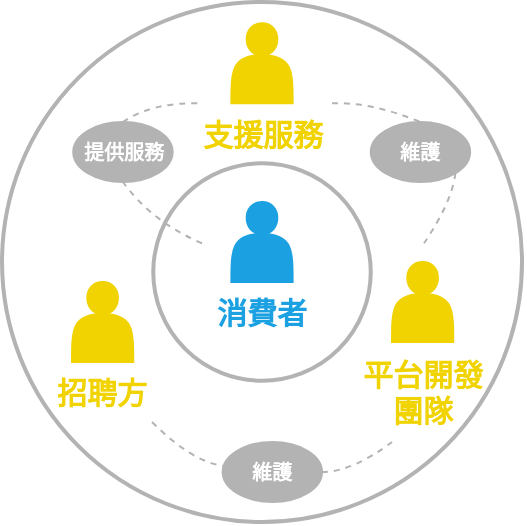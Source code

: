 <mxfile version="22.1.17" type="github" pages="10">
  <diagram name="第 1 页" id="wp9xp-ZqmDfnT6AioW1U">
    <mxGraphModel dx="1024" dy="522" grid="1" gridSize="10" guides="1" tooltips="1" connect="1" arrows="1" fold="1" page="1" pageScale="1" pageWidth="827" pageHeight="1169" math="0" shadow="0">
      <root>
        <mxCell id="0" />
        <mxCell id="1" parent="0" />
        <mxCell id="UaEMdPy-mgX4DevnKJaX-2" value="" style="ellipse;whiteSpace=wrap;html=1;aspect=fixed;strokeColor=#B3B3B3;fillColor=#FFFFFF;strokeWidth=2;" vertex="1" parent="1">
          <mxGeometry x="95.01" y="430" width="260" height="260" as="geometry" />
        </mxCell>
        <mxCell id="UaEMdPy-mgX4DevnKJaX-1" value="" style="ellipse;whiteSpace=wrap;html=1;aspect=fixed;fontFamily=Helvetica;fillColor=#FFFFFF;strokeColor=#B3B3B3;strokeWidth=2;" vertex="1" parent="1">
          <mxGeometry x="170.63" y="510.63" width="108.75" height="108.75" as="geometry" />
        </mxCell>
        <mxCell id="UaEMdPy-mgX4DevnKJaX-6" value="" style="shape=actor;whiteSpace=wrap;html=1;fillColor=#1ba1e2;strokeColor=#1BA1E2;fontColor=#ffffff;" vertex="1" parent="1">
          <mxGeometry x="209.69" y="530" width="30.62" height="40" as="geometry" />
        </mxCell>
        <mxCell id="UaEMdPy-mgX4DevnKJaX-7" value="消費者" style="text;html=1;align=center;verticalAlign=middle;whiteSpace=wrap;rounded=0;fontStyle=1;fontSize=15;fontColor=#1BA1E2;" vertex="1" parent="1">
          <mxGeometry x="195.01" y="570" width="60" height="30" as="geometry" />
        </mxCell>
        <mxCell id="UaEMdPy-mgX4DevnKJaX-10" value="" style="shape=actor;whiteSpace=wrap;html=1;fillColor=#F0D300;strokeColor=#F0D300;fontColor=#000000;" vertex="1" parent="1">
          <mxGeometry x="290" y="560" width="30.62" height="40" as="geometry" />
        </mxCell>
        <mxCell id="UaEMdPy-mgX4DevnKJaX-11" value="&lt;font color=&quot;#f0d300&quot;&gt;平台開發團隊&lt;/font&gt;" style="text;html=1;align=center;verticalAlign=middle;whiteSpace=wrap;rounded=0;fontStyle=1;fontSize=15;fontColor=#1BA1E2;" vertex="1" parent="1">
          <mxGeometry x="267.81" y="610" width="75" height="30" as="geometry" />
        </mxCell>
        <mxCell id="UaEMdPy-mgX4DevnKJaX-16" value="" style="shape=actor;whiteSpace=wrap;html=1;fillColor=#F0D300;strokeColor=#F0D300;fontColor=#000000;" vertex="1" parent="1">
          <mxGeometry x="130" y="570" width="30.62" height="40" as="geometry" />
        </mxCell>
        <mxCell id="UaEMdPy-mgX4DevnKJaX-17" value="&lt;font color=&quot;#f0d300&quot;&gt;招聘方&lt;/font&gt;" style="text;html=1;align=center;verticalAlign=middle;whiteSpace=wrap;rounded=0;fontStyle=1;fontSize=15;fontColor=#1BA1E2;" vertex="1" parent="1">
          <mxGeometry x="110.31" y="610" width="70" height="30" as="geometry" />
        </mxCell>
        <mxCell id="UaEMdPy-mgX4DevnKJaX-20" value="" style="shape=actor;whiteSpace=wrap;html=1;fillColor=#F0D300;strokeColor=#F0D300;fontColor=#000000;" vertex="1" parent="1">
          <mxGeometry x="209.69" y="440.63" width="30.62" height="40" as="geometry" />
        </mxCell>
        <mxCell id="UaEMdPy-mgX4DevnKJaX-21" value="&lt;font color=&quot;#f0d300&quot;&gt;支援服務&lt;/font&gt;" style="text;html=1;align=center;verticalAlign=middle;whiteSpace=wrap;rounded=0;fontStyle=1;fontSize=15;fontColor=#1BA1E2;" vertex="1" parent="1">
          <mxGeometry x="192.66" y="480.63" width="64.69" height="30" as="geometry" />
        </mxCell>
        <mxCell id="UaEMdPy-mgX4DevnKJaX-32" value="" style="endArrow=none;dashed=1;html=1;rounded=0;curved=1;strokeColor=#B3B3B3;" edge="1" parent="1" source="UaEMdPy-mgX4DevnKJaX-30">
          <mxGeometry width="50" height="50" relative="1" as="geometry">
            <mxPoint x="195.01" y="550.63" as="sourcePoint" />
            <mxPoint x="194.64" y="480.63" as="targetPoint" />
            <Array as="points">
              <mxPoint x="155" y="490" />
              <mxPoint x="170" y="480" />
            </Array>
          </mxGeometry>
        </mxCell>
        <mxCell id="UaEMdPy-mgX4DevnKJaX-34" value="" style="endArrow=none;dashed=1;html=1;rounded=0;curved=1;strokeColor=#B3B3B3;entryX=0.5;entryY=1;entryDx=0;entryDy=0;" edge="1" parent="1" target="UaEMdPy-mgX4DevnKJaX-30">
          <mxGeometry width="50" height="50" relative="1" as="geometry">
            <mxPoint x="195.01" y="550.63" as="sourcePoint" />
            <mxPoint x="161" y="520" as="targetPoint" />
            <Array as="points">
              <mxPoint x="170" y="540" />
            </Array>
          </mxGeometry>
        </mxCell>
        <mxCell id="UaEMdPy-mgX4DevnKJaX-30" value="&lt;font color=&quot;#ffffff&quot; size=&quot;1&quot;&gt;&lt;b style=&quot;font-size: 10px;&quot;&gt;提供服務&lt;/b&gt;&lt;/font&gt;" style="ellipse;whiteSpace=wrap;html=1;strokeColor=#B3B3B3;fillColor=#B3B3B3;" vertex="1" parent="1">
          <mxGeometry x="130.62" y="490" width="49.69" height="30" as="geometry" />
        </mxCell>
        <mxCell id="UaEMdPy-mgX4DevnKJaX-36" value="" style="endArrow=none;dashed=1;html=1;rounded=0;strokeColor=#B3B3B3;exitX=1;exitY=1;exitDx=0;exitDy=0;curved=1;" edge="1" parent="1" source="UaEMdPy-mgX4DevnKJaX-37">
          <mxGeometry width="50" height="50" relative="1" as="geometry">
            <mxPoint x="260" y="480.63" as="sourcePoint" />
            <mxPoint x="306" y="550.63" as="targetPoint" />
            <Array as="points">
              <mxPoint x="320" y="530" />
            </Array>
          </mxGeometry>
        </mxCell>
        <mxCell id="UaEMdPy-mgX4DevnKJaX-38" value="" style="endArrow=none;dashed=1;html=1;rounded=0;strokeColor=#B3B3B3;curved=1;entryX=0.5;entryY=0;entryDx=0;entryDy=0;" edge="1" parent="1" target="UaEMdPy-mgX4DevnKJaX-37">
          <mxGeometry width="50" height="50" relative="1" as="geometry">
            <mxPoint x="260" y="480.63" as="sourcePoint" />
            <mxPoint x="306" y="550.63" as="targetPoint" />
            <Array as="points">
              <mxPoint x="280" y="480" />
            </Array>
          </mxGeometry>
        </mxCell>
        <mxCell id="UaEMdPy-mgX4DevnKJaX-37" value="&lt;font color=&quot;#ffffff&quot; size=&quot;1&quot;&gt;&lt;b style=&quot;&quot;&gt;維護&lt;/b&gt;&lt;/font&gt;" style="ellipse;whiteSpace=wrap;html=1;strokeColor=#B3B3B3;fillColor=#B3B3B3;" vertex="1" parent="1">
          <mxGeometry x="279.38" y="490" width="49.69" height="30" as="geometry" />
        </mxCell>
        <mxCell id="UaEMdPy-mgX4DevnKJaX-39" value="" style="endArrow=none;dashed=1;html=1;rounded=0;curved=1;strokeColor=#B3B3B3;exitX=1;exitY=0.5;exitDx=0;exitDy=0;" edge="1" parent="1" source="UaEMdPy-mgX4DevnKJaX-40">
          <mxGeometry width="50" height="50" relative="1" as="geometry">
            <mxPoint x="170" y="640" as="sourcePoint" />
            <mxPoint x="290" y="650" as="targetPoint" />
            <Array as="points">
              <mxPoint x="270" y="665" />
            </Array>
          </mxGeometry>
        </mxCell>
        <mxCell id="UaEMdPy-mgX4DevnKJaX-41" value="" style="endArrow=none;dashed=1;html=1;rounded=0;curved=1;strokeColor=#B3B3B3;" edge="1" parent="1" target="UaEMdPy-mgX4DevnKJaX-40">
          <mxGeometry width="50" height="50" relative="1" as="geometry">
            <mxPoint x="170" y="640" as="sourcePoint" />
            <mxPoint x="290" y="650" as="targetPoint" />
            <Array as="points">
              <mxPoint x="190" y="660" />
            </Array>
          </mxGeometry>
        </mxCell>
        <mxCell id="UaEMdPy-mgX4DevnKJaX-40" value="&lt;font color=&quot;#ffffff&quot; size=&quot;1&quot;&gt;&lt;b style=&quot;&quot;&gt;維護&lt;/b&gt;&lt;/font&gt;" style="ellipse;whiteSpace=wrap;html=1;strokeColor=#B3B3B3;fillColor=#B3B3B3;" vertex="1" parent="1">
          <mxGeometry x="205.32" y="650" width="49.69" height="30" as="geometry" />
        </mxCell>
      </root>
    </mxGraphModel>
  </diagram>
  <diagram id="j52YpJMBpBUHeuEpTviY" name="第 2 页">
    <mxGraphModel dx="1575" dy="803" grid="1" gridSize="10" guides="1" tooltips="1" connect="1" arrows="1" fold="1" page="1" pageScale="1" pageWidth="827" pageHeight="1169" math="0" shadow="0">
      <root>
        <mxCell id="0" />
        <mxCell id="1" parent="0" />
        <mxCell id="fK3KDWqHPFtTHNmuYz6D-1" value="&lt;font size=&quot;1&quot; color=&quot;#666666&quot; style=&quot;&quot;&gt;&lt;b style=&quot;font-size: 17px;&quot;&gt;招聘平台&lt;/b&gt;&lt;/font&gt;" style="rounded=1;whiteSpace=wrap;html=1;strokeColor=#B3B3B3;" vertex="1" parent="1">
          <mxGeometry x="330" y="520" width="120" height="60" as="geometry" />
        </mxCell>
        <mxCell id="fK3KDWqHPFtTHNmuYz6D-2" value="" style="endArrow=none;html=1;rounded=0;entryX=0.12;entryY=1.006;entryDx=0;entryDy=0;exitX=1;exitY=0.5;exitDx=0;exitDy=0;entryPerimeter=0;curved=1;strokeColor=#B3B3B3;" edge="1" parent="1" source="fK3KDWqHPFtTHNmuYz6D-3" target="fK3KDWqHPFtTHNmuYz6D-1">
          <mxGeometry width="50" height="50" relative="1" as="geometry">
            <mxPoint x="280" y="430" as="sourcePoint" />
            <mxPoint x="420" y="520" as="targetPoint" />
            <Array as="points">
              <mxPoint x="344" y="610" />
            </Array>
          </mxGeometry>
        </mxCell>
        <mxCell id="fK3KDWqHPFtTHNmuYz6D-3" value="&lt;font color=&quot;#666666&quot; style=&quot;font-size: 14px;&quot;&gt;&lt;b&gt;支援服務&lt;/b&gt;&lt;/font&gt;" style="text;html=1;strokeColor=none;fillColor=none;align=center;verticalAlign=middle;whiteSpace=wrap;rounded=0;" vertex="1" parent="1">
          <mxGeometry x="255" y="610" width="60" height="30" as="geometry" />
        </mxCell>
        <mxCell id="fK3KDWqHPFtTHNmuYz6D-4" value="&lt;b style=&quot;&quot;&gt;&lt;font style=&quot;font-size: 14px;&quot; color=&quot;#666666&quot;&gt;個人資料管理&lt;/font&gt;&lt;/b&gt;" style="text;html=1;strokeColor=none;fillColor=none;align=center;verticalAlign=middle;whiteSpace=wrap;rounded=0;" vertex="1" parent="1">
          <mxGeometry x="260" y="460" width="60" height="30" as="geometry" />
        </mxCell>
        <mxCell id="fK3KDWqHPFtTHNmuYz6D-5" value="&lt;font color=&quot;#666666&quot; style=&quot;font-size: 14px;&quot;&gt;&lt;b&gt;搜尋職缺&lt;/b&gt;&lt;/font&gt;" style="text;html=1;strokeColor=none;fillColor=none;align=center;verticalAlign=middle;whiteSpace=wrap;rounded=0;" vertex="1" parent="1">
          <mxGeometry x="475" y="625" width="60" height="30" as="geometry" />
        </mxCell>
        <mxCell id="fK3KDWqHPFtTHNmuYz6D-8" value="&lt;font color=&quot;#666666&quot; style=&quot;font-size: 14px;&quot;&gt;&lt;b&gt;職位發布與管理&lt;/b&gt;&lt;/font&gt;" style="text;html=1;strokeColor=none;fillColor=none;align=center;verticalAlign=middle;whiteSpace=wrap;rounded=0;" vertex="1" parent="1">
          <mxGeometry x="480" y="435" width="60" height="30" as="geometry" />
        </mxCell>
        <mxCell id="fK3KDWqHPFtTHNmuYz6D-9" value="" style="endArrow=none;html=1;rounded=0;entryX=1;entryY=0.5;entryDx=0;entryDy=0;exitX=0.119;exitY=0.002;exitDx=0;exitDy=0;exitPerimeter=0;curved=1;strokeColor=#B3B3B3;" edge="1" parent="1" source="fK3KDWqHPFtTHNmuYz6D-1" target="fK3KDWqHPFtTHNmuYz6D-4">
          <mxGeometry width="50" height="50" relative="1" as="geometry">
            <mxPoint x="360" y="530" as="sourcePoint" />
            <mxPoint x="420" y="520" as="targetPoint" />
            <Array as="points">
              <mxPoint x="340" y="500" />
            </Array>
          </mxGeometry>
        </mxCell>
        <mxCell id="fK3KDWqHPFtTHNmuYz6D-10" value="" style="endArrow=none;html=1;rounded=0;entryX=0;entryY=0.5;entryDx=0;entryDy=0;exitX=0.831;exitY=0.003;exitDx=0;exitDy=0;exitPerimeter=0;curved=1;strokeColor=#B3B3B3;" edge="1" parent="1" source="fK3KDWqHPFtTHNmuYz6D-1" target="fK3KDWqHPFtTHNmuYz6D-8">
          <mxGeometry width="50" height="50" relative="1" as="geometry">
            <mxPoint x="420" y="520" as="sourcePoint" />
            <mxPoint x="420" y="520" as="targetPoint" />
            <Array as="points">
              <mxPoint x="430" y="485" />
            </Array>
          </mxGeometry>
        </mxCell>
        <mxCell id="fK3KDWqHPFtTHNmuYz6D-11" value="" style="endArrow=none;html=1;rounded=0;entryX=0;entryY=0.5;entryDx=0;entryDy=0;exitX=0.844;exitY=1.019;exitDx=0;exitDy=0;exitPerimeter=0;curved=1;strokeColor=#B3B3B3;" edge="1" parent="1" source="fK3KDWqHPFtTHNmuYz6D-1" target="fK3KDWqHPFtTHNmuYz6D-5">
          <mxGeometry width="50" height="50" relative="1" as="geometry">
            <mxPoint x="400" y="680" as="sourcePoint" />
            <mxPoint x="420" y="520" as="targetPoint" />
            <Array as="points">
              <mxPoint x="440" y="620" />
            </Array>
          </mxGeometry>
        </mxCell>
        <mxCell id="fK3KDWqHPFtTHNmuYz6D-13" value="&lt;font size=&quot;1&quot; color=&quot;#ea6b66&quot;&gt;&lt;b style=&quot;font-size: 13px;&quot;&gt;註冊帳號&lt;/b&gt;&lt;/font&gt;" style="text;html=1;strokeColor=none;fillColor=none;align=center;verticalAlign=middle;whiteSpace=wrap;rounded=0;" vertex="1" parent="1">
          <mxGeometry x="170" y="410" width="60" height="30" as="geometry" />
        </mxCell>
        <mxCell id="fK3KDWqHPFtTHNmuYz6D-14" value="&lt;font size=&quot;1&quot; color=&quot;#ea6b66&quot;&gt;&lt;b style=&quot;font-size: 13px;&quot;&gt;修改編輯個人資訊&lt;/b&gt;&lt;/font&gt;" style="text;html=1;strokeColor=none;fillColor=none;align=center;verticalAlign=middle;whiteSpace=wrap;rounded=0;" vertex="1" parent="1">
          <mxGeometry x="170" y="460" width="60" height="30" as="geometry" />
        </mxCell>
        <mxCell id="fK3KDWqHPFtTHNmuYz6D-15" value="&lt;font size=&quot;1&quot; color=&quot;#ea6b66&quot;&gt;&lt;b style=&quot;font-size: 13px;&quot;&gt;編輯簡歷&lt;/b&gt;&lt;/font&gt;" style="text;html=1;strokeColor=none;fillColor=none;align=center;verticalAlign=middle;whiteSpace=wrap;rounded=0;" vertex="1" parent="1">
          <mxGeometry x="170" y="510" width="60" height="30" as="geometry" />
        </mxCell>
        <mxCell id="fK3KDWqHPFtTHNmuYz6D-16" value="" style="endArrow=none;html=1;rounded=0;entryX=1;entryY=0.5;entryDx=0;entryDy=0;exitX=0;exitY=0.5;exitDx=0;exitDy=0;curved=1;strokeColor=#EA6B66;" edge="1" parent="1" source="fK3KDWqHPFtTHNmuYz6D-4" target="fK3KDWqHPFtTHNmuYz6D-13">
          <mxGeometry width="50" height="50" relative="1" as="geometry">
            <mxPoint x="400" y="570" as="sourcePoint" />
            <mxPoint x="450" y="520" as="targetPoint" />
            <Array as="points">
              <mxPoint x="260" y="440" />
            </Array>
          </mxGeometry>
        </mxCell>
        <mxCell id="fK3KDWqHPFtTHNmuYz6D-18" value="" style="endArrow=none;html=1;rounded=0;entryX=1;entryY=0.5;entryDx=0;entryDy=0;exitX=0;exitY=0.5;exitDx=0;exitDy=0;curved=1;strokeColor=#EA6B66;" edge="1" parent="1" source="fK3KDWqHPFtTHNmuYz6D-4" target="fK3KDWqHPFtTHNmuYz6D-14">
          <mxGeometry width="50" height="50" relative="1" as="geometry">
            <mxPoint x="400" y="570" as="sourcePoint" />
            <mxPoint x="450" y="520" as="targetPoint" />
          </mxGeometry>
        </mxCell>
        <mxCell id="fK3KDWqHPFtTHNmuYz6D-19" value="" style="endArrow=none;html=1;rounded=0;entryX=1;entryY=0.5;entryDx=0;entryDy=0;exitX=0;exitY=0.5;exitDx=0;exitDy=0;curved=1;strokeColor=#EA6B66;" edge="1" parent="1" source="fK3KDWqHPFtTHNmuYz6D-4" target="fK3KDWqHPFtTHNmuYz6D-15">
          <mxGeometry width="50" height="50" relative="1" as="geometry">
            <mxPoint x="400" y="570" as="sourcePoint" />
            <mxPoint x="450" y="520" as="targetPoint" />
            <Array as="points">
              <mxPoint x="260" y="520" />
            </Array>
          </mxGeometry>
        </mxCell>
        <mxCell id="fK3KDWqHPFtTHNmuYz6D-20" value="&lt;b&gt;&lt;font style=&quot;font-size: 13px;&quot; color=&quot;#b5739d&quot;&gt;編輯職缺相關訊息&lt;/font&gt;&lt;/b&gt;" style="text;html=1;strokeColor=none;fillColor=none;align=center;verticalAlign=middle;whiteSpace=wrap;rounded=0;" vertex="1" parent="1">
          <mxGeometry x="575" y="325" width="60" height="30" as="geometry" />
        </mxCell>
        <mxCell id="fK3KDWqHPFtTHNmuYz6D-21" value="&lt;b&gt;&lt;font color=&quot;#ea6b66&quot;&gt;身分驗證&lt;/font&gt;&lt;/b&gt;" style="text;html=1;strokeColor=none;fillColor=none;align=center;verticalAlign=middle;whiteSpace=wrap;rounded=0;" vertex="1" parent="1">
          <mxGeometry x="90" y="410" width="60" height="30" as="geometry" />
        </mxCell>
        <mxCell id="fK3KDWqHPFtTHNmuYz6D-22" value="" style="endArrow=none;html=1;rounded=0;entryX=1;entryY=0.5;entryDx=0;entryDy=0;exitX=0;exitY=0.5;exitDx=0;exitDy=0;curved=1;strokeColor=#EA6B66;" edge="1" parent="1" source="fK3KDWqHPFtTHNmuYz6D-13" target="fK3KDWqHPFtTHNmuYz6D-21">
          <mxGeometry width="50" height="50" relative="1" as="geometry">
            <mxPoint x="150" y="459.05" as="sourcePoint" />
            <mxPoint x="120" y="459.05" as="targetPoint" />
          </mxGeometry>
        </mxCell>
        <mxCell id="K-P-96EdpfI6lAYefI9N-1" value="&lt;b&gt;&lt;font style=&quot;font-size: 13px;&quot; color=&quot;#b5739d&quot;&gt;回收應聘者資料&lt;/font&gt;&lt;/b&gt;" style="text;html=1;strokeColor=none;fillColor=none;align=center;verticalAlign=middle;whiteSpace=wrap;rounded=0;" vertex="1" parent="1">
          <mxGeometry x="570" y="435" width="70" height="30" as="geometry" />
        </mxCell>
        <mxCell id="K-P-96EdpfI6lAYefI9N-2" value="&lt;b&gt;&lt;font color=&quot;#7ea6e0&quot; style=&quot;font-size: 13px;&quot;&gt;關鍵字搜尋&lt;/font&gt;&lt;/b&gt;" style="text;html=1;strokeColor=none;fillColor=none;align=center;verticalAlign=middle;whiteSpace=wrap;rounded=0;" vertex="1" parent="1">
          <mxGeometry x="570" y="585" width="75" height="30" as="geometry" />
        </mxCell>
        <mxCell id="K-P-96EdpfI6lAYefI9N-3" value="&lt;b&gt;&lt;font color=&quot;#7ea6e0&quot; style=&quot;font-size: 13px;&quot;&gt;條件篩選&lt;/font&gt;&lt;/b&gt;" style="text;html=1;strokeColor=none;fillColor=none;align=center;verticalAlign=middle;whiteSpace=wrap;rounded=0;" vertex="1" parent="1">
          <mxGeometry x="570" y="665" width="60" height="30" as="geometry" />
        </mxCell>
        <mxCell id="K-P-96EdpfI6lAYefI9N-4" value="&lt;b&gt;&lt;font style=&quot;font-size: 13px;&quot; color=&quot;#b5739d&quot;&gt;即時通訊&lt;/font&gt;&lt;/b&gt;" style="text;html=1;strokeColor=none;fillColor=none;align=center;verticalAlign=middle;whiteSpace=wrap;rounded=0;" vertex="1" parent="1">
          <mxGeometry x="570" y="525" width="60" height="30" as="geometry" />
        </mxCell>
        <mxCell id="K-P-96EdpfI6lAYefI9N-5" value="&lt;b&gt;&lt;font style=&quot;font-size: 13px;&quot; color=&quot;#ffb570&quot;&gt;求職者培訓&lt;/font&gt;&lt;/b&gt;" style="text;html=1;strokeColor=none;fillColor=none;align=center;verticalAlign=middle;whiteSpace=wrap;rounded=0;" vertex="1" parent="1">
          <mxGeometry x="170" y="640" width="70" height="30" as="geometry" />
        </mxCell>
        <mxCell id="K-P-96EdpfI6lAYefI9N-6" value="&lt;b&gt;&lt;font style=&quot;font-size: 13px;&quot; color=&quot;#ffb570&quot;&gt;簡歷撰寫服務&lt;/font&gt;&lt;/b&gt;" style="text;html=1;strokeColor=none;fillColor=none;align=center;verticalAlign=middle;whiteSpace=wrap;rounded=0;" vertex="1" parent="1">
          <mxGeometry x="175" y="580" width="60" height="30" as="geometry" />
        </mxCell>
        <mxCell id="K-P-96EdpfI6lAYefI9N-7" value="&lt;b&gt;&lt;font color=&quot;#ffb570&quot;&gt;資源瀏覽&lt;/font&gt;&lt;/b&gt;" style="text;html=1;strokeColor=none;fillColor=none;align=center;verticalAlign=middle;whiteSpace=wrap;rounded=0;" vertex="1" parent="1">
          <mxGeometry x="85" y="610" width="60" height="30" as="geometry" />
        </mxCell>
        <mxCell id="K-P-96EdpfI6lAYefI9N-8" value="&lt;b&gt;&lt;font color=&quot;#ffb570&quot;&gt;課程報名&lt;/font&gt;&lt;/b&gt;" style="text;html=1;strokeColor=none;fillColor=none;align=center;verticalAlign=middle;whiteSpace=wrap;rounded=0;" vertex="1" parent="1">
          <mxGeometry x="85" y="670" width="60" height="30" as="geometry" />
        </mxCell>
        <mxCell id="K-P-96EdpfI6lAYefI9N-10" value="" style="endArrow=none;html=1;rounded=0;entryX=0;entryY=0.5;entryDx=0;entryDy=0;exitX=1;exitY=0.5;exitDx=0;exitDy=0;curved=1;strokeColor=#FFB570;" edge="1" parent="1" source="K-P-96EdpfI6lAYefI9N-6" target="fK3KDWqHPFtTHNmuYz6D-3">
          <mxGeometry width="50" height="50" relative="1" as="geometry">
            <mxPoint x="345" y="580" as="sourcePoint" />
            <mxPoint x="395" y="530" as="targetPoint" />
            <Array as="points">
              <mxPoint x="255" y="610" />
            </Array>
          </mxGeometry>
        </mxCell>
        <mxCell id="K-P-96EdpfI6lAYefI9N-11" value="" style="endArrow=none;html=1;rounded=0;entryX=0;entryY=0.5;entryDx=0;entryDy=0;exitX=1;exitY=0.5;exitDx=0;exitDy=0;curved=1;strokeColor=#FFB570;" edge="1" parent="1" source="K-P-96EdpfI6lAYefI9N-5" target="fK3KDWqHPFtTHNmuYz6D-3">
          <mxGeometry width="50" height="50" relative="1" as="geometry">
            <mxPoint x="345" y="580" as="sourcePoint" />
            <mxPoint x="395" y="530" as="targetPoint" />
            <Array as="points">
              <mxPoint x="255" y="650" />
            </Array>
          </mxGeometry>
        </mxCell>
        <mxCell id="K-P-96EdpfI6lAYefI9N-12" value="" style="endArrow=none;html=1;rounded=0;entryX=1;entryY=0.5;entryDx=0;entryDy=0;exitX=0;exitY=0.5;exitDx=0;exitDy=0;curved=1;strokeColor=#FFB570;" edge="1" parent="1" source="K-P-96EdpfI6lAYefI9N-5" target="K-P-96EdpfI6lAYefI9N-7">
          <mxGeometry width="50" height="50" relative="1" as="geometry">
            <mxPoint x="345" y="580" as="sourcePoint" />
            <mxPoint x="395" y="530" as="targetPoint" />
            <Array as="points">
              <mxPoint x="170" y="640" />
            </Array>
          </mxGeometry>
        </mxCell>
        <mxCell id="K-P-96EdpfI6lAYefI9N-14" value="" style="endArrow=none;html=1;rounded=0;exitX=1;exitY=0.5;exitDx=0;exitDy=0;entryX=0;entryY=0.5;entryDx=0;entryDy=0;curved=1;strokeColor=#FFB570;" edge="1" parent="1" source="K-P-96EdpfI6lAYefI9N-8" target="K-P-96EdpfI6lAYefI9N-5">
          <mxGeometry width="50" height="50" relative="1" as="geometry">
            <mxPoint x="345" y="580" as="sourcePoint" />
            <mxPoint x="395" y="530" as="targetPoint" />
            <Array as="points">
              <mxPoint x="170" y="670" />
            </Array>
          </mxGeometry>
        </mxCell>
        <mxCell id="K-P-96EdpfI6lAYefI9N-16" value="" style="endArrow=none;html=1;rounded=0;exitX=1;exitY=0.5;exitDx=0;exitDy=0;entryX=0;entryY=0.5;entryDx=0;entryDy=0;strokeColor=#B5739D;curved=1;" edge="1" parent="1" source="fK3KDWqHPFtTHNmuYz6D-8" target="fK3KDWqHPFtTHNmuYz6D-20">
          <mxGeometry width="50" height="50" relative="1" as="geometry">
            <mxPoint x="460" y="625" as="sourcePoint" />
            <mxPoint x="510" y="575" as="targetPoint" />
            <Array as="points">
              <mxPoint x="540" y="355" />
            </Array>
          </mxGeometry>
        </mxCell>
        <mxCell id="K-P-96EdpfI6lAYefI9N-17" value="" style="endArrow=none;html=1;rounded=0;exitX=1;exitY=0.5;exitDx=0;exitDy=0;entryX=0;entryY=0.5;entryDx=0;entryDy=0;strokeColor=#B5739D;curved=1;" edge="1" parent="1" source="fK3KDWqHPFtTHNmuYz6D-8" target="K-P-96EdpfI6lAYefI9N-1">
          <mxGeometry width="50" height="50" relative="1" as="geometry">
            <mxPoint x="460" y="625" as="sourcePoint" />
            <mxPoint x="510" y="575" as="targetPoint" />
          </mxGeometry>
        </mxCell>
        <mxCell id="K-P-96EdpfI6lAYefI9N-18" value="" style="endArrow=none;html=1;rounded=0;exitX=1;exitY=0.5;exitDx=0;exitDy=0;entryX=0;entryY=0.5;entryDx=0;entryDy=0;strokeColor=#B5739D;curved=1;" edge="1" parent="1" source="fK3KDWqHPFtTHNmuYz6D-8" target="K-P-96EdpfI6lAYefI9N-4">
          <mxGeometry width="50" height="50" relative="1" as="geometry">
            <mxPoint x="460" y="625" as="sourcePoint" />
            <mxPoint x="510" y="575" as="targetPoint" />
            <Array as="points">
              <mxPoint x="540" y="540" />
            </Array>
          </mxGeometry>
        </mxCell>
        <mxCell id="K-P-96EdpfI6lAYefI9N-19" value="&lt;font color=&quot;#b5739d&quot;&gt;&lt;b&gt;公司信息&lt;/b&gt;&lt;/font&gt;" style="text;html=1;strokeColor=none;fillColor=none;align=center;verticalAlign=middle;whiteSpace=wrap;rounded=0;" vertex="1" parent="1">
          <mxGeometry x="690" y="255" width="60" height="30" as="geometry" />
        </mxCell>
        <mxCell id="K-P-96EdpfI6lAYefI9N-20" value="&lt;b&gt;&lt;font color=&quot;#b5739d&quot;&gt;所需技能&lt;/font&gt;&lt;/b&gt;" style="text;html=1;strokeColor=none;fillColor=none;align=center;verticalAlign=middle;whiteSpace=wrap;rounded=0;" vertex="1" parent="1">
          <mxGeometry x="690" y="295" width="60" height="30" as="geometry" />
        </mxCell>
        <mxCell id="K-P-96EdpfI6lAYefI9N-21" value="&lt;b&gt;&lt;font color=&quot;#b5739d&quot;&gt;薪資待遇&lt;/font&gt;&lt;/b&gt;" style="text;html=1;strokeColor=none;fillColor=none;align=center;verticalAlign=middle;whiteSpace=wrap;rounded=0;" vertex="1" parent="1">
          <mxGeometry x="690" y="365" width="60" height="30" as="geometry" />
        </mxCell>
        <mxCell id="K-P-96EdpfI6lAYefI9N-22" value="&lt;b&gt;&lt;font color=&quot;#b5739d&quot;&gt;工作內容&lt;/font&gt;&lt;/b&gt;" style="text;html=1;strokeColor=none;fillColor=none;align=center;verticalAlign=middle;whiteSpace=wrap;rounded=0;" vertex="1" parent="1">
          <mxGeometry x="690" y="325" width="60" height="30" as="geometry" />
        </mxCell>
        <mxCell id="K-P-96EdpfI6lAYefI9N-24" value="&lt;b&gt;&lt;font color=&quot;#b5739d&quot;&gt;公司福利&lt;/font&gt;&lt;/b&gt;" style="text;html=1;strokeColor=none;fillColor=none;align=center;verticalAlign=middle;whiteSpace=wrap;rounded=0;" vertex="1" parent="1">
          <mxGeometry x="690" y="395" width="60" height="30" as="geometry" />
        </mxCell>
        <mxCell id="K-P-96EdpfI6lAYefI9N-26" value="" style="endArrow=none;html=1;rounded=0;entryX=1;entryY=0.5;entryDx=0;entryDy=0;exitX=0;exitY=0.5;exitDx=0;exitDy=0;strokeColor=#B5739D;curved=1;" edge="1" parent="1" source="K-P-96EdpfI6lAYefI9N-19" target="fK3KDWqHPFtTHNmuYz6D-20">
          <mxGeometry width="50" height="50" relative="1" as="geometry">
            <mxPoint x="590" y="435" as="sourcePoint" />
            <mxPoint x="640" y="385" as="targetPoint" />
            <Array as="points">
              <mxPoint x="640" y="285" />
            </Array>
          </mxGeometry>
        </mxCell>
        <mxCell id="K-P-96EdpfI6lAYefI9N-27" value="" style="endArrow=none;html=1;rounded=0;exitX=1;exitY=0.5;exitDx=0;exitDy=0;entryX=0;entryY=0.5;entryDx=0;entryDy=0;strokeColor=#B5739D;curved=1;" edge="1" parent="1" source="fK3KDWqHPFtTHNmuYz6D-20" target="K-P-96EdpfI6lAYefI9N-20">
          <mxGeometry width="50" height="50" relative="1" as="geometry">
            <mxPoint x="590" y="435" as="sourcePoint" />
            <mxPoint x="640" y="385" as="targetPoint" />
            <Array as="points">
              <mxPoint x="635" y="310" />
            </Array>
          </mxGeometry>
        </mxCell>
        <mxCell id="K-P-96EdpfI6lAYefI9N-28" value="" style="endArrow=none;html=1;rounded=0;exitX=1;exitY=0.5;exitDx=0;exitDy=0;entryX=0;entryY=0.5;entryDx=0;entryDy=0;strokeColor=#B5739D;curved=1;" edge="1" parent="1" source="fK3KDWqHPFtTHNmuYz6D-20" target="K-P-96EdpfI6lAYefI9N-22">
          <mxGeometry width="50" height="50" relative="1" as="geometry">
            <mxPoint x="590" y="435" as="sourcePoint" />
            <mxPoint x="640" y="385" as="targetPoint" />
          </mxGeometry>
        </mxCell>
        <mxCell id="K-P-96EdpfI6lAYefI9N-29" value="" style="endArrow=none;html=1;rounded=0;exitX=1;exitY=0.5;exitDx=0;exitDy=0;entryX=0;entryY=0.5;entryDx=0;entryDy=0;strokeColor=#B5739D;curved=1;" edge="1" parent="1" source="fK3KDWqHPFtTHNmuYz6D-20" target="K-P-96EdpfI6lAYefI9N-21">
          <mxGeometry width="50" height="50" relative="1" as="geometry">
            <mxPoint x="640" y="345" as="sourcePoint" />
            <mxPoint x="640" y="385" as="targetPoint" />
            <Array as="points">
              <mxPoint x="635" y="375" />
            </Array>
          </mxGeometry>
        </mxCell>
        <mxCell id="K-P-96EdpfI6lAYefI9N-30" value="" style="endArrow=none;html=1;rounded=0;exitX=1;exitY=0.5;exitDx=0;exitDy=0;entryX=0;entryY=0.5;entryDx=0;entryDy=0;strokeColor=#B5739D;curved=1;" edge="1" parent="1" source="fK3KDWqHPFtTHNmuYz6D-20" target="K-P-96EdpfI6lAYefI9N-24">
          <mxGeometry width="50" height="50" relative="1" as="geometry">
            <mxPoint x="590" y="435" as="sourcePoint" />
            <mxPoint x="640" y="385" as="targetPoint" />
            <Array as="points">
              <mxPoint x="635" y="405" />
            </Array>
          </mxGeometry>
        </mxCell>
        <mxCell id="K-P-96EdpfI6lAYefI9N-31" value="&lt;b&gt;&lt;font color=&quot;#b5739d&quot;&gt;篩選簡歷&lt;/font&gt;&lt;/b&gt;" style="text;html=1;strokeColor=none;fillColor=none;align=center;verticalAlign=middle;whiteSpace=wrap;rounded=0;" vertex="1" parent="1">
          <mxGeometry x="670" y="435" width="60" height="30" as="geometry" />
        </mxCell>
        <mxCell id="K-P-96EdpfI6lAYefI9N-32" value="" style="endArrow=none;html=1;rounded=0;exitX=1;exitY=0.5;exitDx=0;exitDy=0;entryX=0;entryY=0.5;entryDx=0;entryDy=0;strokeColor=#B5739D;" edge="1" parent="1" source="K-P-96EdpfI6lAYefI9N-1" target="K-P-96EdpfI6lAYefI9N-31">
          <mxGeometry width="50" height="50" relative="1" as="geometry">
            <mxPoint x="530" y="525" as="sourcePoint" />
            <mxPoint x="580" y="475" as="targetPoint" />
          </mxGeometry>
        </mxCell>
        <mxCell id="K-P-96EdpfI6lAYefI9N-33" value="&lt;b&gt;&lt;font color=&quot;#b5739d&quot;&gt;諮詢&lt;/font&gt;&lt;/b&gt;" style="text;html=1;strokeColor=none;fillColor=none;align=center;verticalAlign=middle;whiteSpace=wrap;rounded=0;" vertex="1" parent="1">
          <mxGeometry x="660" y="495" width="60" height="30" as="geometry" />
        </mxCell>
        <mxCell id="K-P-96EdpfI6lAYefI9N-34" value="&lt;b&gt;&lt;font color=&quot;#b5739d&quot;&gt;面試&lt;/font&gt;&lt;/b&gt;" style="text;html=1;strokeColor=none;fillColor=none;align=center;verticalAlign=middle;whiteSpace=wrap;rounded=0;" vertex="1" parent="1">
          <mxGeometry x="660" y="550" width="60" height="30" as="geometry" />
        </mxCell>
        <mxCell id="K-P-96EdpfI6lAYefI9N-35" value="" style="endArrow=none;html=1;rounded=0;exitX=1;exitY=0.5;exitDx=0;exitDy=0;entryX=0;entryY=0.5;entryDx=0;entryDy=0;strokeColor=#B5739D;curved=1;" edge="1" parent="1" source="K-P-96EdpfI6lAYefI9N-4" target="K-P-96EdpfI6lAYefI9N-33">
          <mxGeometry width="50" height="50" relative="1" as="geometry">
            <mxPoint x="530" y="505" as="sourcePoint" />
            <mxPoint x="580" y="455" as="targetPoint" />
            <Array as="points">
              <mxPoint x="630" y="515" />
            </Array>
          </mxGeometry>
        </mxCell>
        <mxCell id="K-P-96EdpfI6lAYefI9N-36" value="" style="endArrow=none;html=1;rounded=0;exitX=1;exitY=0.5;exitDx=0;exitDy=0;entryX=0;entryY=0.5;entryDx=0;entryDy=0;strokeColor=#B5739D;curved=1;" edge="1" parent="1" source="K-P-96EdpfI6lAYefI9N-4" target="K-P-96EdpfI6lAYefI9N-34">
          <mxGeometry width="50" height="50" relative="1" as="geometry">
            <mxPoint x="530" y="505" as="sourcePoint" />
            <mxPoint x="580" y="455" as="targetPoint" />
            <Array as="points">
              <mxPoint x="630" y="565" />
            </Array>
          </mxGeometry>
        </mxCell>
        <mxCell id="K-P-96EdpfI6lAYefI9N-37" value="" style="endArrow=none;html=1;rounded=0;entryX=1;entryY=0.5;entryDx=0;entryDy=0;exitX=0;exitY=0.5;exitDx=0;exitDy=0;curved=1;strokeColor=#7EA6E0;" edge="1" parent="1" source="K-P-96EdpfI6lAYefI9N-2" target="fK3KDWqHPFtTHNmuYz6D-5">
          <mxGeometry width="50" height="50" relative="1" as="geometry">
            <mxPoint x="485" y="635" as="sourcePoint" />
            <mxPoint x="535" y="585" as="targetPoint" />
            <Array as="points">
              <mxPoint x="535" y="610" />
            </Array>
          </mxGeometry>
        </mxCell>
        <mxCell id="K-P-96EdpfI6lAYefI9N-38" value="" style="endArrow=none;html=1;rounded=0;exitX=1;exitY=0.5;exitDx=0;exitDy=0;entryX=0;entryY=0.5;entryDx=0;entryDy=0;curved=1;strokeColor=#7EA6E0;" edge="1" parent="1" source="fK3KDWqHPFtTHNmuYz6D-5" target="K-P-96EdpfI6lAYefI9N-3">
          <mxGeometry width="50" height="50" relative="1" as="geometry">
            <mxPoint x="535" y="635" as="sourcePoint" />
            <mxPoint x="585" y="585" as="targetPoint" />
            <Array as="points">
              <mxPoint x="535" y="675" />
            </Array>
          </mxGeometry>
        </mxCell>
        <mxCell id="K-P-96EdpfI6lAYefI9N-39" value="&lt;font color=&quot;#7ea6e0&quot;&gt;&lt;b&gt;地域&lt;/b&gt;&lt;/font&gt;" style="text;html=1;strokeColor=none;fillColor=none;align=center;verticalAlign=middle;whiteSpace=wrap;rounded=0;" vertex="1" parent="1">
          <mxGeometry x="665" y="625" width="60" height="30" as="geometry" />
        </mxCell>
        <mxCell id="K-P-96EdpfI6lAYefI9N-40" value="&lt;font color=&quot;#7ea6e0&quot;&gt;&lt;b&gt;薪資&lt;/b&gt;&lt;/font&gt;" style="text;html=1;strokeColor=none;fillColor=none;align=center;verticalAlign=middle;whiteSpace=wrap;rounded=0;" vertex="1" parent="1">
          <mxGeometry x="665" y="655" width="60" height="30" as="geometry" />
        </mxCell>
        <mxCell id="K-P-96EdpfI6lAYefI9N-41" value="&lt;b&gt;&lt;font color=&quot;#7ea6e0&quot;&gt;工作待遇&lt;/font&gt;&lt;/b&gt;" style="text;html=1;strokeColor=none;fillColor=none;align=center;verticalAlign=middle;whiteSpace=wrap;rounded=0;" vertex="1" parent="1">
          <mxGeometry x="665" y="715" width="60" height="30" as="geometry" />
        </mxCell>
        <mxCell id="K-P-96EdpfI6lAYefI9N-42" value="&lt;b&gt;&lt;font color=&quot;#7ea6e0&quot;&gt;所需技能&lt;/font&gt;&lt;/b&gt;" style="text;html=1;strokeColor=none;fillColor=none;align=center;verticalAlign=middle;whiteSpace=wrap;rounded=0;" vertex="1" parent="1">
          <mxGeometry x="665" y="685" width="60" height="30" as="geometry" />
        </mxCell>
        <mxCell id="K-P-96EdpfI6lAYefI9N-43" value="" style="endArrow=none;html=1;rounded=0;exitX=1;exitY=0.5;exitDx=0;exitDy=0;entryX=0;entryY=0.5;entryDx=0;entryDy=0;curved=1;strokeColor=#7EA6E0;" edge="1" parent="1" source="K-P-96EdpfI6lAYefI9N-3" target="K-P-96EdpfI6lAYefI9N-39">
          <mxGeometry width="50" height="50" relative="1" as="geometry">
            <mxPoint x="535" y="675" as="sourcePoint" />
            <mxPoint x="585" y="625" as="targetPoint" />
            <Array as="points">
              <mxPoint x="635" y="655" />
            </Array>
          </mxGeometry>
        </mxCell>
        <mxCell id="K-P-96EdpfI6lAYefI9N-44" value="" style="endArrow=none;html=1;rounded=0;exitX=1;exitY=0.5;exitDx=0;exitDy=0;entryX=0;entryY=0.5;entryDx=0;entryDy=0;curved=1;strokeColor=#7EA6E0;" edge="1" parent="1" source="K-P-96EdpfI6lAYefI9N-3" target="K-P-96EdpfI6lAYefI9N-40">
          <mxGeometry width="50" height="50" relative="1" as="geometry">
            <mxPoint x="640" y="690" as="sourcePoint" />
            <mxPoint x="665" y="650" as="targetPoint" />
            <Array as="points">
              <mxPoint x="635" y="670" />
            </Array>
          </mxGeometry>
        </mxCell>
        <mxCell id="K-P-96EdpfI6lAYefI9N-45" value="" style="endArrow=none;html=1;rounded=0;exitX=1;exitY=0.5;exitDx=0;exitDy=0;entryX=0;entryY=0.5;entryDx=0;entryDy=0;curved=1;strokeColor=#7EA6E0;" edge="1" parent="1" source="K-P-96EdpfI6lAYefI9N-3" target="K-P-96EdpfI6lAYefI9N-42">
          <mxGeometry width="50" height="50" relative="1" as="geometry">
            <mxPoint x="650" y="700" as="sourcePoint" />
            <mxPoint x="675" y="660" as="targetPoint" />
            <Array as="points">
              <mxPoint x="635" y="700" />
            </Array>
          </mxGeometry>
        </mxCell>
        <mxCell id="K-P-96EdpfI6lAYefI9N-46" value="" style="endArrow=none;html=1;rounded=0;exitX=1;exitY=0.5;exitDx=0;exitDy=0;entryX=0;entryY=0.5;entryDx=0;entryDy=0;curved=1;strokeColor=#7EA6E0;" edge="1" parent="1" source="K-P-96EdpfI6lAYefI9N-3" target="K-P-96EdpfI6lAYefI9N-41">
          <mxGeometry width="50" height="50" relative="1" as="geometry">
            <mxPoint x="660" y="710" as="sourcePoint" />
            <mxPoint x="685" y="670" as="targetPoint" />
            <Array as="points">
              <mxPoint x="630" y="715" />
            </Array>
          </mxGeometry>
        </mxCell>
      </root>
    </mxGraphModel>
  </diagram>
  <diagram id="1Q3pxMTFyLBPHZiaXWrR" name="第 3 页">
    <mxGraphModel dx="1179" dy="521" grid="1" gridSize="10" guides="1" tooltips="1" connect="1" arrows="1" fold="1" page="1" pageScale="1" pageWidth="827" pageHeight="1169" math="0" shadow="0">
      <root>
        <mxCell id="0" />
        <mxCell id="1" parent="0" />
        <mxCell id="MZkEjCE8ApAS42z6n0Dc-1" value="" style="whiteSpace=wrap;html=1;aspect=fixed;" vertex="1" parent="1">
          <mxGeometry x="95" y="220" width="530" height="530" as="geometry" />
        </mxCell>
        <mxCell id="MZkEjCE8ApAS42z6n0Dc-2" value="求職者" style="shape=umlActor;verticalLabelPosition=bottom;verticalAlign=top;html=1;outlineConnect=0;" vertex="1" parent="1">
          <mxGeometry x="10" y="350" width="30" height="60" as="geometry" />
        </mxCell>
        <mxCell id="MZkEjCE8ApAS42z6n0Dc-3" value="招聘方" style="shape=umlActor;verticalLabelPosition=bottom;verticalAlign=top;html=1;outlineConnect=0;" vertex="1" parent="1">
          <mxGeometry x="20" y="500" width="30" height="60" as="geometry" />
        </mxCell>
        <mxCell id="MZkEjCE8ApAS42z6n0Dc-5" value="管理人員" style="shape=umlActor;verticalLabelPosition=bottom;verticalAlign=top;html=1;outlineConnect=0;" vertex="1" parent="1">
          <mxGeometry x="690" y="415" width="30" height="60" as="geometry" />
        </mxCell>
        <mxCell id="MZkEjCE8ApAS42z6n0Dc-6" value="搜尋職缺" style="ellipse;whiteSpace=wrap;html=1;" vertex="1" parent="1">
          <mxGeometry x="220" y="370" width="70" height="50" as="geometry" />
        </mxCell>
        <mxCell id="MZkEjCE8ApAS42z6n0Dc-7" value="發布職缺" style="ellipse;whiteSpace=wrap;html=1;" vertex="1" parent="1">
          <mxGeometry x="270" y="610" width="70" height="50" as="geometry" />
        </mxCell>
        <mxCell id="MZkEjCE8ApAS42z6n0Dc-8" value="&lt;font style=&quot;font-size: 11px;&quot;&gt;管理個人信息&lt;/font&gt;" style="ellipse;whiteSpace=wrap;html=1;" vertex="1" parent="1">
          <mxGeometry x="180" y="290" width="70" height="50" as="geometry" />
        </mxCell>
        <mxCell id="MZkEjCE8ApAS42z6n0Dc-10" value="登入" style="ellipse;whiteSpace=wrap;html=1;" vertex="1" parent="1">
          <mxGeometry x="395" y="460" width="70" height="50" as="geometry" />
        </mxCell>
        <mxCell id="MZkEjCE8ApAS42z6n0Dc-11" value="上傳簡歷" style="ellipse;whiteSpace=wrap;html=1;" vertex="1" parent="1">
          <mxGeometry x="307.5" y="270" width="70" height="50" as="geometry" />
        </mxCell>
        <mxCell id="MZkEjCE8ApAS42z6n0Dc-13" value="支援服務" style="ellipse;whiteSpace=wrap;html=1;" vertex="1" parent="1">
          <mxGeometry x="510" y="420" width="70" height="50" as="geometry" />
        </mxCell>
        <mxCell id="MZkEjCE8ApAS42z6n0Dc-14" value="即時訊息" style="ellipse;whiteSpace=wrap;html=1;" vertex="1" parent="1">
          <mxGeometry x="140" y="485" width="70" height="50" as="geometry" />
        </mxCell>
        <mxCell id="MZkEjCE8ApAS42z6n0Dc-15" value="管理應聘者" style="ellipse;whiteSpace=wrap;html=1;" vertex="1" parent="1">
          <mxGeometry x="160" y="660" width="70" height="50" as="geometry" />
        </mxCell>
        <mxCell id="MZkEjCE8ApAS42z6n0Dc-16" value="" style="endArrow=none;html=1;rounded=0;entryX=0;entryY=0.5;entryDx=0;entryDy=0;" edge="1" parent="1" source="MZkEjCE8ApAS42z6n0Dc-2" target="MZkEjCE8ApAS42z6n0Dc-8">
          <mxGeometry width="50" height="50" relative="1" as="geometry">
            <mxPoint x="80" y="350" as="sourcePoint" />
            <mxPoint x="340" y="380" as="targetPoint" />
          </mxGeometry>
        </mxCell>
        <mxCell id="MZkEjCE8ApAS42z6n0Dc-17" value="" style="endArrow=none;html=1;rounded=0;entryX=0;entryY=0.5;entryDx=0;entryDy=0;" edge="1" parent="1" source="MZkEjCE8ApAS42z6n0Dc-2" target="MZkEjCE8ApAS42z6n0Dc-6">
          <mxGeometry width="50" height="50" relative="1" as="geometry">
            <mxPoint x="80" y="360" as="sourcePoint" />
            <mxPoint x="340" y="380" as="targetPoint" />
          </mxGeometry>
        </mxCell>
        <mxCell id="MZkEjCE8ApAS42z6n0Dc-18" value="" style="endArrow=none;html=1;rounded=0;entryX=0;entryY=0.5;entryDx=0;entryDy=0;" edge="1" parent="1" source="MZkEjCE8ApAS42z6n0Dc-3" target="MZkEjCE8ApAS42z6n0Dc-7">
          <mxGeometry width="50" height="50" relative="1" as="geometry">
            <mxPoint x="290" y="430" as="sourcePoint" />
            <mxPoint x="340" y="380" as="targetPoint" />
          </mxGeometry>
        </mxCell>
        <mxCell id="MZkEjCE8ApAS42z6n0Dc-20" value="" style="endArrow=none;html=1;rounded=0;exitX=1;exitY=0.5;exitDx=0;exitDy=0;" edge="1" parent="1" source="MZkEjCE8ApAS42z6n0Dc-13" target="MZkEjCE8ApAS42z6n0Dc-5">
          <mxGeometry width="50" height="50" relative="1" as="geometry">
            <mxPoint x="290" y="530" as="sourcePoint" />
            <mxPoint x="340" y="480" as="targetPoint" />
          </mxGeometry>
        </mxCell>
        <mxCell id="MZkEjCE8ApAS42z6n0Dc-21" value="&lt;font style=&quot;font-size: 18px;&quot;&gt;招聘平台&lt;/font&gt;" style="text;html=1;strokeColor=none;fillColor=none;align=center;verticalAlign=middle;whiteSpace=wrap;rounded=0;" vertex="1" parent="1">
          <mxGeometry x="307.5" y="230" width="115" height="30" as="geometry" />
        </mxCell>
        <mxCell id="MZkEjCE8ApAS42z6n0Dc-23" value="" style="endArrow=classic;html=1;rounded=0;entryX=1;entryY=0.5;entryDx=0;entryDy=0;exitX=0;exitY=0.5;exitDx=0;exitDy=0;" edge="1" parent="1" source="MZkEjCE8ApAS42z6n0Dc-11" target="MZkEjCE8ApAS42z6n0Dc-8">
          <mxGeometry width="50" height="50" relative="1" as="geometry">
            <mxPoint x="290" y="420" as="sourcePoint" />
            <mxPoint x="340" y="370" as="targetPoint" />
          </mxGeometry>
        </mxCell>
        <mxCell id="MZkEjCE8ApAS42z6n0Dc-24" value="&amp;lt;&amp;lt;include&amp;gt;&amp;gt;" style="html=1;verticalAlign=bottom;labelBackgroundColor=none;endArrow=open;endFill=0;dashed=1;rounded=0;exitX=1;exitY=0.5;exitDx=0;exitDy=0;entryX=-0.026;entryY=0.36;entryDx=0;entryDy=0;entryPerimeter=0;" edge="1" parent="1" source="MZkEjCE8ApAS42z6n0Dc-6" target="MZkEjCE8ApAS42z6n0Dc-10">
          <mxGeometry width="160" relative="1" as="geometry">
            <mxPoint x="240" y="390" as="sourcePoint" />
            <mxPoint x="400" y="390" as="targetPoint" />
          </mxGeometry>
        </mxCell>
        <mxCell id="MZkEjCE8ApAS42z6n0Dc-25" value="&amp;lt;&amp;lt;include&amp;gt;&amp;gt;" style="html=1;verticalAlign=bottom;labelBackgroundColor=none;endArrow=open;endFill=0;dashed=1;rounded=0;entryX=0.5;entryY=1;entryDx=0;entryDy=0;" edge="1" parent="1" source="MZkEjCE8ApAS42z6n0Dc-7" target="MZkEjCE8ApAS42z6n0Dc-10">
          <mxGeometry width="160" relative="1" as="geometry">
            <mxPoint x="230" y="503" as="sourcePoint" />
            <mxPoint x="288" y="480" as="targetPoint" />
          </mxGeometry>
        </mxCell>
        <mxCell id="MZkEjCE8ApAS42z6n0Dc-26" value="身分驗證" style="ellipse;whiteSpace=wrap;html=1;" vertex="1" parent="1">
          <mxGeometry x="325" y="350" width="70" height="50" as="geometry" />
        </mxCell>
        <mxCell id="MZkEjCE8ApAS42z6n0Dc-27" value="&amp;lt;&amp;lt;include&amp;gt;&amp;gt;" style="html=1;verticalAlign=bottom;labelBackgroundColor=none;endArrow=open;endFill=0;dashed=1;rounded=0;exitX=1;exitY=1;exitDx=0;exitDy=0;" edge="1" parent="1" source="MZkEjCE8ApAS42z6n0Dc-26" target="MZkEjCE8ApAS42z6n0Dc-10">
          <mxGeometry width="160" relative="1" as="geometry">
            <mxPoint x="260" y="445" as="sourcePoint" />
            <mxPoint x="318" y="422" as="targetPoint" />
          </mxGeometry>
        </mxCell>
        <mxCell id="MZkEjCE8ApAS42z6n0Dc-28" value="使用者" style="shape=umlActor;verticalLabelPosition=bottom;verticalAlign=top;html=1;outlineConnect=0;" vertex="1" parent="1">
          <mxGeometry x="-70" y="415" width="30" height="60" as="geometry" />
        </mxCell>
        <mxCell id="MZkEjCE8ApAS42z6n0Dc-29" value="" style="endArrow=classic;html=1;rounded=0;" edge="1" parent="1" source="MZkEjCE8ApAS42z6n0Dc-2" target="MZkEjCE8ApAS42z6n0Dc-28">
          <mxGeometry width="50" height="50" relative="1" as="geometry">
            <mxPoint x="40" y="510" as="sourcePoint" />
            <mxPoint x="90" y="460" as="targetPoint" />
          </mxGeometry>
        </mxCell>
        <mxCell id="MZkEjCE8ApAS42z6n0Dc-30" value="" style="endArrow=classic;html=1;rounded=0;" edge="1" parent="1" source="MZkEjCE8ApAS42z6n0Dc-3" target="MZkEjCE8ApAS42z6n0Dc-28">
          <mxGeometry width="50" height="50" relative="1" as="geometry">
            <mxPoint x="20" y="403" as="sourcePoint" />
            <mxPoint x="-40" y="457" as="targetPoint" />
          </mxGeometry>
        </mxCell>
        <mxCell id="MZkEjCE8ApAS42z6n0Dc-33" value="" style="endArrow=none;html=1;rounded=0;entryX=0;entryY=0.5;entryDx=0;entryDy=0;" edge="1" parent="1" source="MZkEjCE8ApAS42z6n0Dc-3" target="MZkEjCE8ApAS42z6n0Dc-15">
          <mxGeometry width="50" height="50" relative="1" as="geometry">
            <mxPoint x="260" y="510" as="sourcePoint" />
            <mxPoint x="310" y="460" as="targetPoint" />
          </mxGeometry>
        </mxCell>
        <mxCell id="MZkEjCE8ApAS42z6n0Dc-34" value="反饋" style="ellipse;whiteSpace=wrap;html=1;" vertex="1" parent="1">
          <mxGeometry x="440" y="550" width="70" height="50" as="geometry" />
        </mxCell>
        <mxCell id="MZkEjCE8ApAS42z6n0Dc-35" value="" style="endArrow=none;html=1;rounded=0;entryX=0;entryY=0;entryDx=0;entryDy=0;" edge="1" parent="1" source="MZkEjCE8ApAS42z6n0Dc-2" target="MZkEjCE8ApAS42z6n0Dc-34">
          <mxGeometry width="50" height="50" relative="1" as="geometry">
            <mxPoint x="260" y="510" as="sourcePoint" />
            <mxPoint x="310" y="460" as="targetPoint" />
          </mxGeometry>
        </mxCell>
        <mxCell id="MZkEjCE8ApAS42z6n0Dc-36" value="" style="endArrow=none;html=1;rounded=0;entryX=0;entryY=0.5;entryDx=0;entryDy=0;" edge="1" parent="1" source="MZkEjCE8ApAS42z6n0Dc-3" target="MZkEjCE8ApAS42z6n0Dc-34">
          <mxGeometry width="50" height="50" relative="1" as="geometry">
            <mxPoint x="260" y="510" as="sourcePoint" />
            <mxPoint x="310" y="460" as="targetPoint" />
          </mxGeometry>
        </mxCell>
        <mxCell id="MZkEjCE8ApAS42z6n0Dc-37" value="統計" style="ellipse;whiteSpace=wrap;html=1;" vertex="1" parent="1">
          <mxGeometry x="500" y="640" width="70" height="50" as="geometry" />
        </mxCell>
        <mxCell id="MZkEjCE8ApAS42z6n0Dc-38" value="" style="endArrow=none;html=1;rounded=0;entryX=1;entryY=0.5;entryDx=0;entryDy=0;" edge="1" parent="1" source="MZkEjCE8ApAS42z6n0Dc-5" target="MZkEjCE8ApAS42z6n0Dc-37">
          <mxGeometry width="50" height="50" relative="1" as="geometry">
            <mxPoint x="260" y="510" as="sourcePoint" />
            <mxPoint x="310" y="460" as="targetPoint" />
          </mxGeometry>
        </mxCell>
        <mxCell id="MZkEjCE8ApAS42z6n0Dc-39" value="&amp;lt;&amp;lt;include&amp;gt;&amp;gt;" style="html=1;verticalAlign=bottom;labelBackgroundColor=none;endArrow=open;endFill=0;dashed=1;rounded=0;entryX=0.5;entryY=1;entryDx=0;entryDy=0;exitX=0;exitY=0.5;exitDx=0;exitDy=0;" edge="1" parent="1" source="MZkEjCE8ApAS42z6n0Dc-37" target="MZkEjCE8ApAS42z6n0Dc-34">
          <mxGeometry width="160" relative="1" as="geometry">
            <mxPoint x="322" y="504" as="sourcePoint" />
            <mxPoint x="365" y="460" as="targetPoint" />
          </mxGeometry>
        </mxCell>
        <mxCell id="MZkEjCE8ApAS42z6n0Dc-40" value="&amp;lt;&amp;lt;include&amp;gt;&amp;gt;" style="html=1;verticalAlign=bottom;labelBackgroundColor=none;endArrow=open;endFill=0;dashed=1;rounded=0;entryX=0.5;entryY=1;entryDx=0;entryDy=0;exitX=0;exitY=0;exitDx=0;exitDy=0;" edge="1" parent="1" source="MZkEjCE8ApAS42z6n0Dc-7" target="MZkEjCE8ApAS42z6n0Dc-14">
          <mxGeometry width="160" relative="1" as="geometry">
            <mxPoint x="440" y="615" as="sourcePoint" />
            <mxPoint x="395" y="550" as="targetPoint" />
          </mxGeometry>
        </mxCell>
        <mxCell id="MZkEjCE8ApAS42z6n0Dc-41" value="&amp;lt;&amp;lt;include&amp;gt;&amp;gt;" style="html=1;verticalAlign=bottom;labelBackgroundColor=none;endArrow=open;endFill=0;dashed=1;rounded=0;entryX=0.5;entryY=0;entryDx=0;entryDy=0;exitX=0.5;exitY=1;exitDx=0;exitDy=0;" edge="1" parent="1" source="MZkEjCE8ApAS42z6n0Dc-6" target="MZkEjCE8ApAS42z6n0Dc-14">
          <mxGeometry width="160" relative="1" as="geometry">
            <mxPoint x="450" y="625" as="sourcePoint" />
            <mxPoint x="405" y="560" as="targetPoint" />
          </mxGeometry>
        </mxCell>
        <mxCell id="MZkEjCE8ApAS42z6n0Dc-42" value="培訓資源" style="ellipse;whiteSpace=wrap;html=1;" vertex="1" parent="1">
          <mxGeometry x="430" y="290" width="70" height="50" as="geometry" />
        </mxCell>
        <mxCell id="MZkEjCE8ApAS42z6n0Dc-44" value="" style="endArrow=none;html=1;rounded=0;entryX=0;entryY=0.5;entryDx=0;entryDy=0;" edge="1" parent="1" source="MZkEjCE8ApAS42z6n0Dc-2" target="MZkEjCE8ApAS42z6n0Dc-42">
          <mxGeometry width="50" height="50" relative="1" as="geometry">
            <mxPoint x="260" y="420" as="sourcePoint" />
            <mxPoint x="310" y="370" as="targetPoint" />
          </mxGeometry>
        </mxCell>
        <mxCell id="MZkEjCE8ApAS42z6n0Dc-45" value="&amp;lt;&amp;lt;include&amp;gt;&amp;gt;" style="html=1;verticalAlign=bottom;labelBackgroundColor=none;endArrow=open;endFill=0;dashed=1;rounded=0;exitX=0;exitY=0;exitDx=0;exitDy=0;entryX=1;entryY=1;entryDx=0;entryDy=0;" edge="1" parent="1" source="MZkEjCE8ApAS42z6n0Dc-13" target="MZkEjCE8ApAS42z6n0Dc-42">
          <mxGeometry width="160" relative="1" as="geometry">
            <mxPoint x="510" y="323" as="sourcePoint" />
            <mxPoint x="440" y="470" as="targetPoint" />
          </mxGeometry>
        </mxCell>
        <mxCell id="MZkEjCE8ApAS42z6n0Dc-47" value="篩選應聘者" style="ellipse;whiteSpace=wrap;html=1;" vertex="1" parent="1">
          <mxGeometry x="370" y="690" width="70" height="50" as="geometry" />
        </mxCell>
        <mxCell id="MZkEjCE8ApAS42z6n0Dc-48" value="&amp;lt;&amp;lt;include&amp;gt;&amp;gt;" style="html=1;verticalAlign=bottom;labelBackgroundColor=none;endArrow=open;endFill=0;dashed=1;rounded=0;exitX=0;exitY=0.5;exitDx=0;exitDy=0;" edge="1" parent="1" source="MZkEjCE8ApAS42z6n0Dc-47" target="MZkEjCE8ApAS42z6n0Dc-15">
          <mxGeometry width="160" relative="1" as="geometry">
            <mxPoint x="490" y="695" as="sourcePoint" />
            <mxPoint x="459" y="610" as="targetPoint" />
          </mxGeometry>
        </mxCell>
        <mxCell id="MZkEjCE8ApAS42z6n0Dc-49" value="&amp;lt;&amp;lt;include&amp;gt;&amp;gt;" style="html=1;verticalAlign=bottom;labelBackgroundColor=none;endArrow=open;endFill=0;dashed=1;rounded=0;exitX=0.997;exitY=0.72;exitDx=0;exitDy=0;exitPerimeter=0;entryX=0.5;entryY=0;entryDx=0;entryDy=0;" edge="1" parent="1" source="MZkEjCE8ApAS42z6n0Dc-7" target="MZkEjCE8ApAS42z6n0Dc-47">
          <mxGeometry width="160" relative="1" as="geometry">
            <mxPoint x="380" y="725" as="sourcePoint" />
            <mxPoint x="239" y="701" as="targetPoint" />
          </mxGeometry>
        </mxCell>
      </root>
    </mxGraphModel>
  </diagram>
  <diagram id="H0ffbHRdK0yrMVQfbRMV" name="第 4 页">
    <mxGraphModel dx="1482" dy="651" grid="1" gridSize="10" guides="1" tooltips="1" connect="1" arrows="1" fold="1" page="1" pageScale="1" pageWidth="827" pageHeight="1169" math="0" shadow="0">
      <root>
        <mxCell id="0" />
        <mxCell id="1" parent="0" />
        <mxCell id="aWqV9zy5l340k6JrbE5z-1" value="" style="ellipse;whiteSpace=wrap;html=1;aspect=fixed;fillColor=#FF8C80;strokeColor=#FF8C80;" vertex="1" parent="1">
          <mxGeometry x="30" y="50" width="20" height="20" as="geometry" />
        </mxCell>
        <mxCell id="aWqV9zy5l340k6JrbE5z-2" value="&lt;font style=&quot;font-size: 15px;&quot; color=&quot;#666666&quot;&gt;&lt;b&gt;登入&lt;/b&gt;&lt;/font&gt;" style="rounded=1;whiteSpace=wrap;html=1;arcSize=50;fillColor=#FFCCB3;strokeColor=#FFCCB3;" vertex="1" parent="1">
          <mxGeometry x="2.5" y="105" width="75" height="35" as="geometry" />
        </mxCell>
        <mxCell id="aWqV9zy5l340k6JrbE5z-4" value="&lt;b&gt;&lt;font style=&quot;font-size: 14px;&quot; color=&quot;#666666&quot;&gt;身分驗證&lt;/font&gt;&lt;/b&gt;" style="rounded=1;whiteSpace=wrap;html=1;arcSize=50;fillColor=#FFCCB3;strokeColor=#FFCCB3;" vertex="1" parent="1">
          <mxGeometry x="185" y="105" width="80" height="35" as="geometry" />
        </mxCell>
        <mxCell id="aWqV9zy5l340k6JrbE5z-6" value="&lt;font size=&quot;1&quot; color=&quot;#666666&quot;&gt;&lt;b style=&quot;font-size: 13px;&quot;&gt;是否註冊&lt;/b&gt;&lt;/font&gt;" style="rhombus;whiteSpace=wrap;html=1;fillColor=#FFCCB3;strokeColor=#FFCCB3;" vertex="1" parent="1">
          <mxGeometry x="-5" y="170" width="90" height="60" as="geometry" />
        </mxCell>
        <mxCell id="aWqV9zy5l340k6JrbE5z-7" value="" style="endArrow=open;html=1;rounded=0;exitX=1;exitY=0.5;exitDx=0;exitDy=0;entryX=0;entryY=0.5;entryDx=0;entryDy=0;strokeColor=#999999;strokeWidth=2;endFill=0;" edge="1" parent="1" source="aWqV9zy5l340k6JrbE5z-6" target="aWqV9zy5l340k6JrbE5z-12">
          <mxGeometry width="50" height="50" relative="1" as="geometry">
            <mxPoint x="90" y="290" as="sourcePoint" />
            <mxPoint x="175" y="210" as="targetPoint" />
          </mxGeometry>
        </mxCell>
        <mxCell id="aWqV9zy5l340k6JrbE5z-8" value="" style="endArrow=open;html=1;rounded=0;exitX=0.5;exitY=0;exitDx=0;exitDy=0;entryX=0.5;entryY=1;entryDx=0;entryDy=0;strokeColor=#999999;strokeWidth=2;endFill=0;" edge="1" parent="1" source="aWqV9zy5l340k6JrbE5z-12" target="aWqV9zy5l340k6JrbE5z-4">
          <mxGeometry width="50" height="50" relative="1" as="geometry">
            <mxPoint x="215" y="190" as="sourcePoint" />
            <mxPoint x="140" y="240" as="targetPoint" />
          </mxGeometry>
        </mxCell>
        <mxCell id="aWqV9zy5l340k6JrbE5z-9" value="" style="endArrow=open;html=1;rounded=0;exitX=0;exitY=0.5;exitDx=0;exitDy=0;entryX=1;entryY=0.5;entryDx=0;entryDy=0;strokeColor=#999999;strokeWidth=2;endFill=0;" edge="1" parent="1" source="aWqV9zy5l340k6JrbE5z-4" target="aWqV9zy5l340k6JrbE5z-2">
          <mxGeometry width="50" height="50" relative="1" as="geometry">
            <mxPoint x="90" y="290" as="sourcePoint" />
            <mxPoint x="140" y="240" as="targetPoint" />
          </mxGeometry>
        </mxCell>
        <mxCell id="aWqV9zy5l340k6JrbE5z-10" value="" style="endArrow=open;html=1;rounded=0;exitX=0.5;exitY=1;exitDx=0;exitDy=0;entryX=0.5;entryY=0;entryDx=0;entryDy=0;strokeColor=#999999;strokeWidth=2;endFill=0;" edge="1" parent="1" source="aWqV9zy5l340k6JrbE5z-2" target="aWqV9zy5l340k6JrbE5z-6">
          <mxGeometry width="50" height="50" relative="1" as="geometry">
            <mxPoint x="90" y="290" as="sourcePoint" />
            <mxPoint x="140" y="240" as="targetPoint" />
          </mxGeometry>
        </mxCell>
        <mxCell id="aWqV9zy5l340k6JrbE5z-11" value="" style="endArrow=open;html=1;rounded=0;exitX=0.5;exitY=1;exitDx=0;exitDy=0;strokeColor=#999999;strokeWidth=2;endFill=0;" edge="1" parent="1" source="aWqV9zy5l340k6JrbE5z-1" target="aWqV9zy5l340k6JrbE5z-2">
          <mxGeometry width="50" height="50" relative="1" as="geometry">
            <mxPoint x="90" y="290" as="sourcePoint" />
            <mxPoint x="140" y="240" as="targetPoint" />
          </mxGeometry>
        </mxCell>
        <mxCell id="aWqV9zy5l340k6JrbE5z-12" value="&lt;font style=&quot;font-size: 15px;&quot; color=&quot;#666666&quot;&gt;&lt;b&gt;註冊&lt;/b&gt;&lt;/font&gt;" style="rounded=1;whiteSpace=wrap;html=1;arcSize=50;fillColor=#FFCCB3;strokeColor=#FFCCB3;" vertex="1" parent="1">
          <mxGeometry x="187.5" y="182.5" width="75" height="35" as="geometry" />
        </mxCell>
        <mxCell id="aWqV9zy5l340k6JrbE5z-14" value="&lt;font style=&quot;font-size: 15px;&quot; color=&quot;#666666&quot;&gt;&lt;b&gt;招聘方&lt;br&gt;介面&lt;/b&gt;&lt;/font&gt;" style="rounded=1;whiteSpace=wrap;html=1;arcSize=50;fillColor=#FFCCB3;strokeColor=#FFCCB3;" vertex="1" parent="1">
          <mxGeometry x="185" y="276.25" width="75" height="47.5" as="geometry" />
        </mxCell>
        <mxCell id="aWqV9zy5l340k6JrbE5z-15" value="&lt;font style=&quot;font-size: 15px;&quot; color=&quot;#666666&quot;&gt;&lt;b&gt;求職者&lt;br&gt;介面&lt;/b&gt;&lt;/font&gt;" style="rounded=1;whiteSpace=wrap;html=1;arcSize=50;fillColor=#FFCCB3;strokeColor=#FFCCB3;" vertex="1" parent="1">
          <mxGeometry x="-170" y="276.25" width="75" height="47.5" as="geometry" />
        </mxCell>
        <mxCell id="aWqV9zy5l340k6JrbE5z-17" value="" style="endArrow=open;html=1;rounded=0;exitX=0.5;exitY=1;exitDx=0;exitDy=0;entryX=0.5;entryY=0;entryDx=0;entryDy=0;strokeColor=#999999;strokeWidth=2;endFill=0;" edge="1" parent="1" source="aWqV9zy5l340k6JrbE5z-6">
          <mxGeometry width="50" height="50" relative="1" as="geometry">
            <mxPoint x="50" y="150" as="sourcePoint" />
            <mxPoint x="40" y="270" as="targetPoint" />
          </mxGeometry>
        </mxCell>
        <mxCell id="aWqV9zy5l340k6JrbE5z-18" value="&lt;b&gt;&lt;font style=&quot;font-size: 15px;&quot; color=&quot;#666666&quot;&gt;是&lt;/font&gt;&lt;/b&gt;" style="text;html=1;strokeColor=none;fillColor=none;align=center;verticalAlign=middle;whiteSpace=wrap;rounded=0;" vertex="1" parent="1">
          <mxGeometry x="-5" y="230" width="60" height="30" as="geometry" />
        </mxCell>
        <mxCell id="aWqV9zy5l340k6JrbE5z-19" value="&lt;b&gt;&lt;font style=&quot;font-size: 15px;&quot; color=&quot;#666666&quot;&gt;否&lt;/font&gt;&lt;/b&gt;" style="text;html=1;strokeColor=none;fillColor=none;align=center;verticalAlign=middle;whiteSpace=wrap;rounded=0;" vertex="1" parent="1">
          <mxGeometry x="105" y="170" width="60" height="30" as="geometry" />
        </mxCell>
        <mxCell id="aWqV9zy5l340k6JrbE5z-22" value="" style="endArrow=open;html=1;rounded=0;exitX=0;exitY=0.5;exitDx=0;exitDy=0;entryX=1;entryY=0.5;entryDx=0;entryDy=0;strokeColor=#999999;strokeWidth=2;endFill=0;" edge="1" parent="1" source="aWqV9zy5l340k6JrbE5z-26" target="aWqV9zy5l340k6JrbE5z-15">
          <mxGeometry width="50" height="50" relative="1" as="geometry">
            <mxPoint x="-20" y="320" as="sourcePoint" />
            <mxPoint x="72.5" y="260" as="targetPoint" />
          </mxGeometry>
        </mxCell>
        <mxCell id="aWqV9zy5l340k6JrbE5z-25" value="" style="endArrow=open;html=1;rounded=0;entryX=0;entryY=0.5;entryDx=0;entryDy=0;strokeColor=#999999;strokeWidth=2;endFill=0;exitX=1;exitY=0.5;exitDx=0;exitDy=0;" edge="1" parent="1" source="aWqV9zy5l340k6JrbE5z-26" target="aWqV9zy5l340k6JrbE5z-14">
          <mxGeometry width="50" height="50" relative="1" as="geometry">
            <mxPoint x="90" y="370" as="sourcePoint" />
            <mxPoint x="100" y="220" as="targetPoint" />
          </mxGeometry>
        </mxCell>
        <mxCell id="aWqV9zy5l340k6JrbE5z-26" value="&lt;font size=&quot;1&quot; color=&quot;#666666&quot;&gt;&lt;b style=&quot;font-size: 13px;&quot;&gt;登入者身分&lt;/b&gt;&lt;/font&gt;" style="rhombus;whiteSpace=wrap;html=1;fillColor=#FFCCB3;strokeColor=#FFCCB3;" vertex="1" parent="1">
          <mxGeometry x="-5" y="270" width="90" height="60" as="geometry" />
        </mxCell>
        <mxCell id="aWqV9zy5l340k6JrbE5z-27" value="&lt;b&gt;&lt;font style=&quot;font-size: 15px;&quot; color=&quot;#666666&quot;&gt;求職者&lt;/font&gt;&lt;/b&gt;" style="text;html=1;strokeColor=none;fillColor=none;align=center;verticalAlign=middle;whiteSpace=wrap;rounded=0;" vertex="1" parent="1">
          <mxGeometry x="-80" y="270" width="60" height="30" as="geometry" />
        </mxCell>
        <mxCell id="aWqV9zy5l340k6JrbE5z-28" value="&lt;b&gt;&lt;font style=&quot;font-size: 15px;&quot; color=&quot;#666666&quot;&gt;招聘方&lt;/font&gt;&lt;/b&gt;" style="text;html=1;strokeColor=none;fillColor=none;align=center;verticalAlign=middle;whiteSpace=wrap;rounded=0;" vertex="1" parent="1">
          <mxGeometry x="105" y="270" width="60" height="30" as="geometry" />
        </mxCell>
        <mxCell id="aWqV9zy5l340k6JrbE5z-29" value="" style="rounded=0;whiteSpace=wrap;html=1;fillColor=#FFCCB3;strokeColor=#FFCCB3;" vertex="1" parent="1">
          <mxGeometry x="-244.85" y="360" width="224.69" height="10" as="geometry" />
        </mxCell>
        <mxCell id="aWqV9zy5l340k6JrbE5z-30" value="" style="endArrow=open;html=1;rounded=0;exitX=0.5;exitY=1;exitDx=0;exitDy=0;entryX=0.5;entryY=0;entryDx=0;entryDy=0;strokeColor=#999999;strokeWidth=2;endFill=0;" edge="1" parent="1" source="aWqV9zy5l340k6JrbE5z-15" target="aWqV9zy5l340k6JrbE5z-29">
          <mxGeometry width="50" height="50" relative="1" as="geometry">
            <mxPoint x="5" y="310" as="sourcePoint" />
            <mxPoint x="-85" y="310" as="targetPoint" />
          </mxGeometry>
        </mxCell>
        <mxCell id="aWqV9zy5l340k6JrbE5z-31" value="&lt;font style=&quot;font-size: 15px;&quot; color=&quot;#666666&quot;&gt;&lt;b&gt;編輯&lt;br&gt;個人資料&lt;/b&gt;&lt;/font&gt;" style="rounded=1;whiteSpace=wrap;html=1;arcSize=50;fillColor=#FFCCB3;strokeColor=#FFCCB3;" vertex="1" parent="1">
          <mxGeometry x="-250" y="420" width="75" height="40" as="geometry" />
        </mxCell>
        <mxCell id="aWqV9zy5l340k6JrbE5z-32" value="&lt;font color=&quot;#666666&quot;&gt;&lt;span style=&quot;font-size: 15px;&quot;&gt;&lt;b&gt;求職&lt;/b&gt;&lt;/span&gt;&lt;/font&gt;" style="rounded=1;whiteSpace=wrap;html=1;arcSize=50;fillColor=#FFCCB3;strokeColor=#FFCCB3;" vertex="1" parent="1">
          <mxGeometry x="-86.25" y="420" width="75" height="35" as="geometry" />
        </mxCell>
        <mxCell id="aWqV9zy5l340k6JrbE5z-36" value="&lt;font color=&quot;#666666&quot;&gt;&lt;span style=&quot;font-size: 15px;&quot;&gt;&lt;b&gt;搜尋職位&lt;/b&gt;&lt;/span&gt;&lt;/font&gt;" style="rounded=1;whiteSpace=wrap;html=1;arcSize=50;fillColor=#FFCCB3;strokeColor=#FFCCB3;" vertex="1" parent="1">
          <mxGeometry x="-16.25" y="540" width="75" height="35" as="geometry" />
        </mxCell>
        <mxCell id="aWqV9zy5l340k6JrbE5z-37" value="&lt;font color=&quot;#666666&quot;&gt;&lt;span style=&quot;font-size: 15px;&quot;&gt;&lt;b&gt;培訓功能&lt;/b&gt;&lt;/span&gt;&lt;/font&gt;" style="rounded=1;whiteSpace=wrap;html=1;arcSize=50;fillColor=#FFCCB3;strokeColor=#FFCCB3;" vertex="1" parent="1">
          <mxGeometry x="-155" y="540" width="75" height="35" as="geometry" />
        </mxCell>
        <mxCell id="aWqV9zy5l340k6JrbE5z-38" value="" style="rounded=0;whiteSpace=wrap;html=1;fillColor=#FFCCB3;strokeColor=#FFCCB3;" vertex="1" parent="1">
          <mxGeometry x="-149.53" y="490" width="201.56" height="10" as="geometry" />
        </mxCell>
        <mxCell id="aWqV9zy5l340k6JrbE5z-39" value="" style="endArrow=open;html=1;rounded=0;exitX=0.5;exitY=1;exitDx=0;exitDy=0;entryX=0.5;entryY=0;entryDx=0;entryDy=0;strokeColor=#999999;strokeWidth=2;endFill=0;" edge="1" parent="1" source="aWqV9zy5l340k6JrbE5z-32" target="aWqV9zy5l340k6JrbE5z-38">
          <mxGeometry width="50" height="50" relative="1" as="geometry">
            <mxPoint x="-49.25" y="455" as="sourcePoint" />
            <mxPoint x="-49.25" y="487" as="targetPoint" />
          </mxGeometry>
        </mxCell>
        <mxCell id="aWqV9zy5l340k6JrbE5z-42" value="&lt;font color=&quot;#666666&quot;&gt;&lt;span style=&quot;font-size: 15px;&quot;&gt;&lt;b&gt;顯示&lt;br&gt;求職列表&lt;/b&gt;&lt;/span&gt;&lt;/font&gt;" style="rounded=1;whiteSpace=wrap;html=1;arcSize=50;fillColor=#FFCCB3;strokeColor=#FFCCB3;" vertex="1" parent="1">
          <mxGeometry x="-16.25" y="600" width="75" height="50" as="geometry" />
        </mxCell>
        <mxCell id="aWqV9zy5l340k6JrbE5z-43" value="" style="endArrow=open;html=1;rounded=0;exitX=0.5;exitY=1;exitDx=0;exitDy=0;entryX=0.5;entryY=0;entryDx=0;entryDy=0;strokeColor=#999999;strokeWidth=2;endFill=0;" edge="1" parent="1" source="aWqV9zy5l340k6JrbE5z-36" target="aWqV9zy5l340k6JrbE5z-42">
          <mxGeometry width="50" height="50" relative="1" as="geometry">
            <mxPoint x="11.75" y="500" as="sourcePoint" />
            <mxPoint x="31.75" y="550" as="targetPoint" />
          </mxGeometry>
        </mxCell>
        <mxCell id="aWqV9zy5l340k6JrbE5z-44" value="&lt;font color=&quot;#666666&quot;&gt;&lt;span style=&quot;font-size: 15px;&quot;&gt;&lt;b&gt;送出&lt;/b&gt;&lt;/span&gt;&lt;/font&gt;" style="rounded=1;whiteSpace=wrap;html=1;arcSize=50;fillColor=#FFCCB3;strokeColor=#FFCCB3;" vertex="1" parent="1">
          <mxGeometry x="-250" y="500" width="75" height="35" as="geometry" />
        </mxCell>
        <mxCell id="aWqV9zy5l340k6JrbE5z-45" value="&lt;font color=&quot;#666666&quot;&gt;&lt;span style=&quot;font-size: 15px;&quot;&gt;&lt;b&gt;更新&lt;br&gt;資料庫&lt;/b&gt;&lt;/span&gt;&lt;/font&gt;" style="rounded=1;whiteSpace=wrap;html=1;arcSize=50;fillColor=#FFCCB3;strokeColor=#FFCCB3;" vertex="1" parent="1">
          <mxGeometry x="-250" y="570" width="75" height="45.5" as="geometry" />
        </mxCell>
        <mxCell id="aWqV9zy5l340k6JrbE5z-46" value="" style="endArrow=open;html=1;rounded=0;exitX=0.5;exitY=1;exitDx=0;exitDy=0;entryX=0.5;entryY=0;entryDx=0;entryDy=0;strokeColor=#999999;strokeWidth=2;endFill=0;" edge="1" parent="1" source="aWqV9zy5l340k6JrbE5z-31" target="aWqV9zy5l340k6JrbE5z-44">
          <mxGeometry width="50" height="50" relative="1" as="geometry">
            <mxPoint x="-162" y="380" as="sourcePoint" />
            <mxPoint x="-202" y="430" as="targetPoint" />
          </mxGeometry>
        </mxCell>
        <mxCell id="aWqV9zy5l340k6JrbE5z-47" value="" style="endArrow=open;html=1;rounded=0;exitX=0.5;exitY=1;exitDx=0;exitDy=0;entryX=0.5;entryY=0;entryDx=0;entryDy=0;strokeColor=#999999;strokeWidth=2;endFill=0;" edge="1" parent="1" source="aWqV9zy5l340k6JrbE5z-44" target="aWqV9zy5l340k6JrbE5z-45">
          <mxGeometry width="50" height="50" relative="1" as="geometry">
            <mxPoint x="-152" y="390" as="sourcePoint" />
            <mxPoint x="-192" y="440" as="targetPoint" />
          </mxGeometry>
        </mxCell>
        <mxCell id="aWqV9zy5l340k6JrbE5z-49" value="&lt;font style=&quot;font-size: 15px;&quot; color=&quot;#666666&quot;&gt;&lt;b&gt;發布職位&lt;/b&gt;&lt;/font&gt;" style="rounded=1;whiteSpace=wrap;html=1;arcSize=50;fillColor=#FFCCB3;strokeColor=#FFCCB3;" vertex="1" parent="1">
          <mxGeometry x="185" y="360" width="75" height="35" as="geometry" />
        </mxCell>
        <mxCell id="aWqV9zy5l340k6JrbE5z-50" value="&lt;font color=&quot;#666666&quot;&gt;&lt;span style=&quot;font-size: 15px;&quot;&gt;&lt;b&gt;查看&lt;br&gt;職位資訊&lt;/b&gt;&lt;/span&gt;&lt;/font&gt;" style="rounded=1;whiteSpace=wrap;html=1;arcSize=50;fillColor=#FFCCB3;strokeColor=#FFCCB3;" vertex="1" parent="1">
          <mxGeometry x="-16.25" y="680" width="75" height="50" as="geometry" />
        </mxCell>
        <mxCell id="aWqV9zy5l340k6JrbE5z-51" value="" style="endArrow=open;html=1;rounded=0;exitX=0.5;exitY=1;exitDx=0;exitDy=0;entryX=0.5;entryY=0;entryDx=0;entryDy=0;strokeColor=#999999;strokeWidth=2;endFill=0;" edge="1" parent="1" source="aWqV9zy5l340k6JrbE5z-42" target="aWqV9zy5l340k6JrbE5z-50">
          <mxGeometry width="50" height="50" relative="1" as="geometry">
            <mxPoint x="31.75" y="585" as="sourcePoint" />
            <mxPoint x="31.75" y="620" as="targetPoint" />
          </mxGeometry>
        </mxCell>
        <mxCell id="aWqV9zy5l340k6JrbE5z-52" value="&lt;font color=&quot;#666666&quot;&gt;&lt;span style=&quot;font-size: 15px;&quot;&gt;&lt;b&gt;瀏覽&lt;/b&gt;&lt;/span&gt;&lt;/font&gt;" style="rounded=1;whiteSpace=wrap;html=1;arcSize=50;fillColor=#FFCCB3;strokeColor=#FFCCB3;" vertex="1" parent="1">
          <mxGeometry x="-155" y="607.5" width="75" height="35" as="geometry" />
        </mxCell>
        <mxCell id="aWqV9zy5l340k6JrbE5z-53" value="&lt;font color=&quot;#666666&quot;&gt;&lt;span style=&quot;font-size: 15px;&quot;&gt;&lt;b&gt;報名課程&lt;/b&gt;&lt;/span&gt;&lt;/font&gt;" style="rounded=1;whiteSpace=wrap;html=1;arcSize=50;fillColor=#FFCCB3;strokeColor=#FFCCB3;" vertex="1" parent="1">
          <mxGeometry x="-155" y="680" width="75" height="35" as="geometry" />
        </mxCell>
        <mxCell id="aWqV9zy5l340k6JrbE5z-54" value="" style="endArrow=open;html=1;rounded=0;exitX=0.5;exitY=1;exitDx=0;exitDy=0;entryX=0.5;entryY=0;entryDx=0;entryDy=0;strokeColor=#999999;strokeWidth=2;endFill=0;" edge="1" parent="1" source="aWqV9zy5l340k6JrbE5z-37" target="aWqV9zy5l340k6JrbE5z-52">
          <mxGeometry width="50" height="50" relative="1" as="geometry">
            <mxPoint x="-4.5" y="585" as="sourcePoint" />
            <mxPoint x="-4.5" y="610" as="targetPoint" />
          </mxGeometry>
        </mxCell>
        <mxCell id="aWqV9zy5l340k6JrbE5z-55" value="" style="endArrow=open;html=1;rounded=0;exitX=0.5;exitY=1;exitDx=0;exitDy=0;entryX=0.5;entryY=0;entryDx=0;entryDy=0;strokeColor=#999999;strokeWidth=2;endFill=0;" edge="1" parent="1" source="aWqV9zy5l340k6JrbE5z-52" target="aWqV9zy5l340k6JrbE5z-53">
          <mxGeometry width="50" height="50" relative="1" as="geometry">
            <mxPoint x="5.5" y="595" as="sourcePoint" />
            <mxPoint x="5.5" y="620" as="targetPoint" />
          </mxGeometry>
        </mxCell>
        <mxCell id="aWqV9zy5l340k6JrbE5z-56" value="" style="rounded=0;whiteSpace=wrap;html=1;fillColor=#FFCCB3;strokeColor=#FFCCB3;" vertex="1" parent="1">
          <mxGeometry x="125.94" y="512.5" width="193.12" height="10" as="geometry" />
        </mxCell>
        <mxCell id="aWqV9zy5l340k6JrbE5z-57" value="&lt;font style=&quot;font-size: 15px;&quot; color=&quot;#666666&quot;&gt;&lt;b&gt;編輯&lt;br&gt;職位資訊&lt;br&gt;&lt;/b&gt;&lt;/font&gt;" style="rounded=1;whiteSpace=wrap;html=1;arcSize=50;fillColor=#FFCCB3;strokeColor=#FFCCB3;" vertex="1" parent="1">
          <mxGeometry x="250" y="565" width="75" height="40" as="geometry" />
        </mxCell>
        <mxCell id="aWqV9zy5l340k6JrbE5z-58" value="&lt;font style=&quot;font-size: 15px;&quot; color=&quot;#666666&quot;&gt;&lt;b&gt;查看應聘者簡歷&lt;br&gt;&lt;/b&gt;&lt;/font&gt;" style="rounded=1;whiteSpace=wrap;html=1;arcSize=50;fillColor=#FFCCB3;strokeColor=#FFCCB3;" vertex="1" parent="1">
          <mxGeometry x="120" y="565" width="75" height="40" as="geometry" />
        </mxCell>
        <mxCell id="aWqV9zy5l340k6JrbE5z-59" value="" style="endArrow=open;html=1;rounded=0;exitX=0.5;exitY=1;exitDx=0;exitDy=0;entryX=0.5;entryY=0;entryDx=0;entryDy=0;strokeColor=#999999;strokeWidth=2;endFill=0;" edge="1" parent="1" source="aWqV9zy5l340k6JrbE5z-14" target="aWqV9zy5l340k6JrbE5z-49">
          <mxGeometry width="50" height="50" relative="1" as="geometry">
            <mxPoint x="-47" y="465" as="sourcePoint" />
            <mxPoint x="-47" y="500" as="targetPoint" />
          </mxGeometry>
        </mxCell>
        <mxCell id="aWqV9zy5l340k6JrbE5z-60" value="" style="endArrow=open;html=1;rounded=0;exitX=0.5;exitY=1;exitDx=0;exitDy=0;entryX=0.5;entryY=0;entryDx=0;entryDy=0;strokeColor=#999999;strokeWidth=2;endFill=0;" edge="1" parent="1" source="aWqV9zy5l340k6JrbE5z-49" target="aWqV9zy5l340k6JrbE5z-64">
          <mxGeometry width="50" height="50" relative="1" as="geometry">
            <mxPoint x="233" y="334" as="sourcePoint" />
            <mxPoint x="233" y="370" as="targetPoint" />
          </mxGeometry>
        </mxCell>
        <mxCell id="aWqV9zy5l340k6JrbE5z-64" value="&lt;font style=&quot;font-size: 15px;&quot; color=&quot;#666666&quot;&gt;&lt;b&gt;上傳至求職列表&lt;br&gt;&lt;/b&gt;&lt;/font&gt;" style="rounded=1;whiteSpace=wrap;html=1;arcSize=50;fillColor=#FFCCB3;strokeColor=#FFCCB3;" vertex="1" parent="1">
          <mxGeometry x="185" y="430" width="75" height="40" as="geometry" />
        </mxCell>
        <mxCell id="aWqV9zy5l340k6JrbE5z-65" value="" style="endArrow=open;html=1;rounded=0;exitX=0.5;exitY=1;exitDx=0;exitDy=0;entryX=0.5;entryY=0;entryDx=0;entryDy=0;strokeColor=#999999;strokeWidth=2;endFill=0;" edge="1" parent="1" source="aWqV9zy5l340k6JrbE5z-64" target="aWqV9zy5l340k6JrbE5z-56">
          <mxGeometry width="50" height="50" relative="1" as="geometry">
            <mxPoint x="233" y="405" as="sourcePoint" />
            <mxPoint x="233" y="440" as="targetPoint" />
          </mxGeometry>
        </mxCell>
        <mxCell id="aWqV9zy5l340k6JrbE5z-66" value="&lt;font style=&quot;font-size: 15px;&quot; color=&quot;#666666&quot;&gt;&lt;b&gt;篩選簡歷&lt;/b&gt;&lt;/font&gt;" style="rounded=1;whiteSpace=wrap;html=1;arcSize=50;fillColor=#FFCCB3;strokeColor=#FFCCB3;" vertex="1" parent="1">
          <mxGeometry x="120" y="670" width="75" height="35" as="geometry" />
        </mxCell>
        <mxCell id="aWqV9zy5l340k6JrbE5z-71" value="" style="endArrow=open;html=1;rounded=0;exitX=0.5;exitY=1;exitDx=0;exitDy=0;strokeColor=#999999;strokeWidth=2;endFill=0;entryX=0.5;entryY=0;entryDx=0;entryDy=0;" edge="1" parent="1" source="aWqV9zy5l340k6JrbE5z-66" target="aWqV9zy5l340k6JrbE5z-75">
          <mxGeometry width="50" height="50" relative="1" as="geometry">
            <mxPoint x="-9" y="660" as="sourcePoint" />
            <mxPoint x="158" y="770" as="targetPoint" />
          </mxGeometry>
        </mxCell>
        <mxCell id="aWqV9zy5l340k6JrbE5z-72" value="" style="endArrow=open;html=1;rounded=0;exitX=0.5;exitY=1;exitDx=0;exitDy=0;strokeColor=#999999;strokeWidth=2;endFill=0;entryX=0.142;entryY=0.04;entryDx=0;entryDy=0;entryPerimeter=0;" edge="1" parent="1" source="aWqV9zy5l340k6JrbE5z-50">
          <mxGeometry width="50" height="50" relative="1" as="geometry">
            <mxPoint x="198" y="733" as="sourcePoint" />
            <mxPoint x="21.557" y="760.4" as="targetPoint" />
          </mxGeometry>
        </mxCell>
        <mxCell id="aWqV9zy5l340k6JrbE5z-73" value="" style="endArrow=open;html=1;rounded=0;exitX=0.5;exitY=1;exitDx=0;exitDy=0;strokeColor=#999999;strokeWidth=2;endFill=0;entryX=0.5;entryY=0;entryDx=0;entryDy=0;" edge="1" parent="1" source="aWqV9zy5l340k6JrbE5z-58" target="aWqV9zy5l340k6JrbE5z-66">
          <mxGeometry width="50" height="50" relative="1" as="geometry">
            <mxPoint x="168" y="715" as="sourcePoint" />
            <mxPoint x="168" y="793" as="targetPoint" />
          </mxGeometry>
        </mxCell>
        <mxCell id="aWqV9zy5l340k6JrbE5z-75" value="&lt;font style=&quot;font-size: 15px;&quot; color=&quot;#666666&quot;&gt;&lt;b&gt;面試&lt;/b&gt;&lt;/font&gt;" style="rounded=1;whiteSpace=wrap;html=1;arcSize=50;fillColor=#FFCCB3;strokeColor=#FFCCB3;" vertex="1" parent="1">
          <mxGeometry x="120" y="772.5" width="75" height="35" as="geometry" />
        </mxCell>
        <mxCell id="aWqV9zy5l340k6JrbE5z-77" value="&lt;font size=&quot;1&quot; color=&quot;#666666&quot;&gt;&lt;b style=&quot;font-size: 13px;&quot;&gt;匹配成功&lt;/b&gt;&lt;/font&gt;" style="rhombus;whiteSpace=wrap;html=1;fillColor=#FFCCB3;strokeColor=#FFCCB3;" vertex="1" parent="1">
          <mxGeometry x="-23.75" y="760" width="90" height="60" as="geometry" />
        </mxCell>
        <mxCell id="aWqV9zy5l340k6JrbE5z-79" value="" style="endArrow=open;html=1;rounded=0;exitX=1;exitY=0.5;exitDx=0;exitDy=0;strokeColor=#999999;strokeWidth=2;endFill=0;entryX=0;entryY=0.5;entryDx=0;entryDy=0;" edge="1" parent="1" source="aWqV9zy5l340k6JrbE5z-77" target="aWqV9zy5l340k6JrbE5z-75">
          <mxGeometry width="50" height="50" relative="1" as="geometry">
            <mxPoint x="11" y="740" as="sourcePoint" />
            <mxPoint x="11.557" y="770.4" as="targetPoint" />
          </mxGeometry>
        </mxCell>
        <mxCell id="aWqV9zy5l340k6JrbE5z-81" value="" style="edgeStyle=elbowEdgeStyle;elbow=horizontal;endArrow=open;html=1;curved=0;rounded=0;endSize=8;startSize=8;exitX=0;exitY=0.5;exitDx=0;exitDy=0;entryX=0;entryY=0.5;entryDx=0;entryDy=0;strokeColor=#999999;strokeWidth=2;endFill=0;" edge="1" parent="1" source="aWqV9zy5l340k6JrbE5z-77" target="aWqV9zy5l340k6JrbE5z-36">
          <mxGeometry width="50" height="50" relative="1" as="geometry">
            <mxPoint x="-29.37" y="705" as="sourcePoint" />
            <mxPoint x="-29.37" y="635" as="targetPoint" />
            <Array as="points">
              <mxPoint x="-40" y="620" />
              <mxPoint x="-50" y="670" />
            </Array>
          </mxGeometry>
        </mxCell>
        <mxCell id="aWqV9zy5l340k6JrbE5z-84" value="" style="edgeStyle=elbowEdgeStyle;elbow=vertical;endArrow=open;html=1;curved=0;rounded=0;endSize=8;startSize=8;entryX=0.5;entryY=0;entryDx=0;entryDy=0;exitX=0.25;exitY=1;exitDx=0;exitDy=0;strokeColor=#999999;strokeWidth=2;endFill=0;" edge="1" parent="1" source="aWqV9zy5l340k6JrbE5z-29" target="aWqV9zy5l340k6JrbE5z-31">
          <mxGeometry width="50" height="50" relative="1" as="geometry">
            <mxPoint x="-161.25" y="430" as="sourcePoint" />
            <mxPoint x="-111.25" y="380" as="targetPoint" />
          </mxGeometry>
        </mxCell>
        <mxCell id="aWqV9zy5l340k6JrbE5z-85" value="" style="edgeStyle=elbowEdgeStyle;elbow=vertical;endArrow=open;html=1;curved=0;rounded=0;endSize=8;startSize=8;entryX=0.5;entryY=0;entryDx=0;entryDy=0;exitX=0.75;exitY=1;exitDx=0;exitDy=0;strokeColor=#999999;strokeWidth=2;endFill=0;" edge="1" parent="1" source="aWqV9zy5l340k6JrbE5z-29" target="aWqV9zy5l340k6JrbE5z-32">
          <mxGeometry width="50" height="50" relative="1" as="geometry">
            <mxPoint x="-108.75" y="380" as="sourcePoint" />
            <mxPoint x="-158.75" y="430" as="targetPoint" />
          </mxGeometry>
        </mxCell>
        <mxCell id="aWqV9zy5l340k6JrbE5z-86" value="" style="edgeStyle=elbowEdgeStyle;elbow=vertical;endArrow=open;html=1;curved=0;rounded=0;endSize=8;startSize=8;entryX=1;entryY=0.5;entryDx=0;entryDy=0;exitX=1;exitY=0.5;exitDx=0;exitDy=0;strokeColor=#999999;strokeWidth=2;endFill=0;" edge="1" parent="1" source="aWqV9zy5l340k6JrbE5z-57" target="aWqV9zy5l340k6JrbE5z-49">
          <mxGeometry width="50" height="50" relative="1" as="geometry">
            <mxPoint x="500" y="460" as="sourcePoint" />
            <mxPoint x="450" y="510" as="targetPoint" />
            <Array as="points">
              <mxPoint x="340" y="490" />
            </Array>
          </mxGeometry>
        </mxCell>
        <mxCell id="aWqV9zy5l340k6JrbE5z-87" value="" style="edgeStyle=elbowEdgeStyle;elbow=vertical;endArrow=open;html=1;curved=0;rounded=0;endSize=8;startSize=8;entryX=0.5;entryY=0;entryDx=0;entryDy=0;exitX=0.25;exitY=1;exitDx=0;exitDy=0;strokeColor=#999999;strokeWidth=2;endFill=0;" edge="1" parent="1" source="aWqV9zy5l340k6JrbE5z-38" target="aWqV9zy5l340k6JrbE5z-37">
          <mxGeometry width="50" height="50" relative="1" as="geometry">
            <mxPoint x="-132" y="400" as="sourcePoint" />
            <mxPoint x="-182" y="450" as="targetPoint" />
          </mxGeometry>
        </mxCell>
        <mxCell id="aWqV9zy5l340k6JrbE5z-88" value="" style="edgeStyle=elbowEdgeStyle;elbow=vertical;endArrow=open;html=1;curved=0;rounded=0;endSize=8;startSize=8;entryX=0.5;entryY=0;entryDx=0;entryDy=0;exitX=0.75;exitY=1;exitDx=0;exitDy=0;strokeColor=#999999;strokeWidth=2;endFill=0;" edge="1" parent="1" source="aWqV9zy5l340k6JrbE5z-38" target="aWqV9zy5l340k6JrbE5z-36">
          <mxGeometry width="50" height="50" relative="1" as="geometry">
            <mxPoint x="-122" y="410" as="sourcePoint" />
            <mxPoint x="-172" y="460" as="targetPoint" />
          </mxGeometry>
        </mxCell>
        <mxCell id="aWqV9zy5l340k6JrbE5z-89" value="" style="edgeStyle=elbowEdgeStyle;elbow=vertical;endArrow=open;html=1;curved=0;rounded=0;endSize=8;startSize=8;entryX=0.5;entryY=0;entryDx=0;entryDy=0;exitX=0.25;exitY=1;exitDx=0;exitDy=0;strokeColor=#999999;strokeWidth=2;endFill=0;" edge="1" parent="1" source="aWqV9zy5l340k6JrbE5z-56" target="aWqV9zy5l340k6JrbE5z-58">
          <mxGeometry width="50" height="50" relative="1" as="geometry">
            <mxPoint x="-112" y="420" as="sourcePoint" />
            <mxPoint x="-162" y="470" as="targetPoint" />
          </mxGeometry>
        </mxCell>
        <mxCell id="aWqV9zy5l340k6JrbE5z-90" value="" style="edgeStyle=elbowEdgeStyle;elbow=vertical;endArrow=open;html=1;curved=0;rounded=0;endSize=8;startSize=8;entryX=0.5;entryY=0;entryDx=0;entryDy=0;exitX=0.75;exitY=1;exitDx=0;exitDy=0;strokeColor=#999999;strokeWidth=2;endFill=0;" edge="1" parent="1" source="aWqV9zy5l340k6JrbE5z-56" target="aWqV9zy5l340k6JrbE5z-57">
          <mxGeometry width="50" height="50" relative="1" as="geometry">
            <mxPoint x="-102" y="430" as="sourcePoint" />
            <mxPoint x="-152" y="480" as="targetPoint" />
          </mxGeometry>
        </mxCell>
        <mxCell id="aWqV9zy5l340k6JrbE5z-91" value="&lt;b&gt;&lt;font style=&quot;font-size: 15px;&quot; color=&quot;#666666&quot;&gt;否&lt;/font&gt;&lt;/b&gt;" style="text;html=1;strokeColor=none;fillColor=none;align=center;verticalAlign=middle;whiteSpace=wrap;rounded=0;" vertex="1" parent="1">
          <mxGeometry x="-57.5" y="760" width="60" height="30" as="geometry" />
        </mxCell>
        <mxCell id="aWqV9zy5l340k6JrbE5z-92" value="&lt;b&gt;&lt;font style=&quot;font-size: 15px;&quot; color=&quot;#666666&quot;&gt;是&lt;/font&gt;&lt;/b&gt;" style="text;html=1;strokeColor=none;fillColor=none;align=center;verticalAlign=middle;whiteSpace=wrap;rounded=0;" vertex="1" parent="1">
          <mxGeometry x="45" y="760" width="60" height="30" as="geometry" />
        </mxCell>
        <mxCell id="aWqV9zy5l340k6JrbE5z-93" value="&lt;font style=&quot;font-size: 15px;&quot; color=&quot;#666666&quot;&gt;&lt;b&gt;使用體驗回饋&lt;/b&gt;&lt;/font&gt;" style="rounded=1;whiteSpace=wrap;html=1;arcSize=50;fillColor=#FFCCB3;strokeColor=#FFCCB3;" vertex="1" parent="1">
          <mxGeometry x="244.06" y="766.25" width="75" height="47.5" as="geometry" />
        </mxCell>
        <mxCell id="aWqV9zy5l340k6JrbE5z-94" value="" style="ellipse;whiteSpace=wrap;html=1;aspect=fixed;fillColor=#FF8C80;strokeColor=#FF8C80;" vertex="1" parent="1">
          <mxGeometry x="360" y="780" width="20" height="20" as="geometry" />
        </mxCell>
        <mxCell id="aWqV9zy5l340k6JrbE5z-95" value="" style="endArrow=open;html=1;rounded=0;exitX=1;exitY=0.5;exitDx=0;exitDy=0;strokeColor=#999999;strokeWidth=2;endFill=0;entryX=0;entryY=0.5;entryDx=0;entryDy=0;" edge="1" parent="1" source="aWqV9zy5l340k6JrbE5z-75" target="aWqV9zy5l340k6JrbE5z-93">
          <mxGeometry width="50" height="50" relative="1" as="geometry">
            <mxPoint x="168" y="715" as="sourcePoint" />
            <mxPoint x="168" y="783" as="targetPoint" />
          </mxGeometry>
        </mxCell>
        <mxCell id="aWqV9zy5l340k6JrbE5z-96" value="" style="endArrow=open;html=1;rounded=0;exitX=1;exitY=0.5;exitDx=0;exitDy=0;strokeColor=#999999;strokeWidth=2;endFill=0;entryX=0;entryY=0.5;entryDx=0;entryDy=0;" edge="1" parent="1" source="aWqV9zy5l340k6JrbE5z-93" target="aWqV9zy5l340k6JrbE5z-94">
          <mxGeometry width="50" height="50" relative="1" as="geometry">
            <mxPoint x="178" y="725" as="sourcePoint" />
            <mxPoint x="178" y="793" as="targetPoint" />
          </mxGeometry>
        </mxCell>
      </root>
    </mxGraphModel>
  </diagram>
  <diagram id="NAzbaFzByuDFr1Enuuaz" name="第 5 页">
    <mxGraphModel dx="1633" dy="1971" grid="1" gridSize="10" guides="1" tooltips="1" connect="1" arrows="1" fold="1" page="1" pageScale="1" pageWidth="827" pageHeight="1169" math="0" shadow="0">
      <root>
        <mxCell id="0" />
        <mxCell id="1" parent="0" />
        <object placeholders="1" c4Name="求職者" c4Type="Person" c4Description="" label="&lt;font style=&quot;font-size: 16px&quot;&gt;&lt;b&gt;%c4Name%&lt;/b&gt;&lt;/font&gt;&lt;div&gt;[%c4Type%]&lt;/div&gt;&lt;br&gt;&lt;div&gt;&lt;font style=&quot;font-size: 11px&quot;&gt;&lt;font color=&quot;#cccccc&quot;&gt;%c4Description%&lt;/font&gt;&lt;/div&gt;" id="pgj9nwFFBRW-JFh1uvlu-1">
          <mxCell style="html=1;fontSize=11;dashed=0;whiteSpace=wrap;fillColor=#083F75;strokeColor=#06315C;fontColor=#ffffff;shape=mxgraph.c4.person2;align=center;metaEdit=1;points=[[0.5,0,0],[1,0.5,0],[1,0.75,0],[0.75,1,0],[0.5,1,0],[0.25,1,0],[0,0.75,0],[0,0.5,0]];resizable=0;" vertex="1" parent="1">
            <mxGeometry x="-60" y="-50" width="200" height="180" as="geometry" />
          </mxCell>
        </object>
        <object placeholders="1" c4Type="Database" c4Container="Container" c4Technology="e.g. Oracle Database 12" c4Description="存儲用戶&amp;職位資訊" label="&lt;font style=&quot;font-size: 16px&quot;&gt;&lt;b&gt;%c4Type%&lt;/b&gt;&lt;/font&gt;&lt;div&gt;[%c4Container%:&amp;nbsp;%c4Technology%]&lt;/div&gt;&lt;br&gt;&lt;div&gt;&lt;font style=&quot;font-size: 11px&quot;&gt;&lt;font color=&quot;#E6E6E6&quot;&gt;%c4Description%&lt;/font&gt;&lt;/div&gt;" id="pgj9nwFFBRW-JFh1uvlu-2">
          <mxCell style="shape=cylinder3;size=15;whiteSpace=wrap;html=1;boundedLbl=1;rounded=0;labelBackgroundColor=none;fillColor=#23A2D9;fontSize=12;fontColor=#ffffff;align=center;strokeColor=#0E7DAD;metaEdit=1;points=[[0.5,0,0],[1,0.25,0],[1,0.5,0],[1,0.75,0],[0.5,1,0],[0,0.75,0],[0,0.5,0],[0,0.25,0]];resizable=0;" vertex="1" parent="1">
            <mxGeometry x="520" y="730" width="240" height="120" as="geometry" />
          </mxCell>
        </object>
        <object placeholders="1" c4Name="平台管理者" c4Type="Person" c4Description="" label="&lt;font style=&quot;font-size: 16px&quot;&gt;&lt;b&gt;%c4Name%&lt;/b&gt;&lt;/font&gt;&lt;div&gt;[%c4Type%]&lt;/div&gt;&lt;br&gt;&lt;div&gt;&lt;font style=&quot;font-size: 11px&quot;&gt;&lt;font color=&quot;#cccccc&quot;&gt;%c4Description%&lt;/font&gt;&lt;/div&gt;" id="pgj9nwFFBRW-JFh1uvlu-5">
          <mxCell style="html=1;fontSize=11;dashed=0;whiteSpace=wrap;fillColor=#083F75;strokeColor=#06315C;fontColor=#ffffff;shape=mxgraph.c4.person2;align=center;metaEdit=1;points=[[0.5,0,0],[1,0.5,0],[1,0.75,0],[0.75,1,0],[0.5,1,0],[0.25,1,0],[0,0.75,0],[0,0.5,0]];resizable=0;" vertex="1" parent="1">
            <mxGeometry x="780" y="-40" width="200" height="180" as="geometry" />
          </mxCell>
        </object>
        <object placeholders="1" c4Name="招聘方" c4Type="Person" c4Description="" label="&lt;font style=&quot;font-size: 16px&quot;&gt;&lt;b&gt;%c4Name%&lt;/b&gt;&lt;/font&gt;&lt;div&gt;[%c4Type%]&lt;/div&gt;&lt;br&gt;&lt;div&gt;&lt;font style=&quot;font-size: 11px&quot;&gt;&lt;font color=&quot;#cccccc&quot;&gt;%c4Description%&lt;/font&gt;&lt;/div&gt;" id="pgj9nwFFBRW-JFh1uvlu-6">
          <mxCell style="html=1;fontSize=11;dashed=0;whiteSpace=wrap;fillColor=#083F75;strokeColor=#06315C;fontColor=#ffffff;shape=mxgraph.c4.person2;align=center;metaEdit=1;points=[[0.5,0,0],[1,0.5,0],[1,0.75,0],[0.75,1,0],[0.5,1,0],[0.25,1,0],[0,0.75,0],[0,0.5,0]];resizable=0;" vertex="1" parent="1">
            <mxGeometry x="360" y="-50" width="200" height="180" as="geometry" />
          </mxCell>
        </object>
        <object placeholders="1" c4Name="招聘平台" c4Type="SystemScopeBoundary" c4Application="Software System" label="&lt;font style=&quot;font-size: 16px&quot;&gt;&lt;b&gt;&lt;div style=&quot;text-align: left&quot;&gt;%c4Name%&lt;/div&gt;&lt;/b&gt;&lt;/font&gt;&lt;div style=&quot;text-align: left&quot;&gt;[%c4Application%]&lt;/div&gt;" id="pgj9nwFFBRW-JFh1uvlu-7">
          <mxCell style="rounded=1;fontSize=11;whiteSpace=wrap;html=1;dashed=1;arcSize=20;fillColor=none;strokeColor=#666666;fontColor=#333333;labelBackgroundColor=none;align=left;verticalAlign=bottom;labelBorderColor=none;spacingTop=0;spacing=10;dashPattern=8 4;metaEdit=1;rotatable=0;perimeter=rectanglePerimeter;noLabel=0;labelPadding=0;allowArrows=0;connectable=0;expand=0;recursiveResize=0;editable=1;pointerEvents=0;absoluteArcSize=1;points=[[0.25,0,0],[0.5,0,0],[0.75,0,0],[1,0.25,0],[1,0.5,0],[1,0.75,0],[0.75,1,0],[0.5,1,0],[0.25,1,0],[0,0.75,0],[0,0.5,0],[0,0.25,0]];" vertex="1" parent="1">
            <mxGeometry x="-283.75" y="170" width="1487.5" height="720" as="geometry" />
          </mxCell>
        </object>
        <object placeholders="1" c4Name="e-mail system" c4Type="Software System" c4Description="Description of external software system." label="&lt;font style=&quot;font-size: 16px&quot;&gt;&lt;b&gt;%c4Name%&lt;/b&gt;&lt;/font&gt;&lt;div&gt;[%c4Type%]&lt;/div&gt;&lt;br&gt;&lt;div&gt;&lt;font style=&quot;font-size: 11px&quot;&gt;&lt;font color=&quot;#cccccc&quot;&gt;%c4Description%&lt;/font&gt;&lt;/div&gt;" id="pgj9nwFFBRW-JFh1uvlu-9">
          <mxCell style="rounded=1;whiteSpace=wrap;html=1;labelBackgroundColor=none;fillColor=#8C8496;fontColor=#ffffff;align=center;arcSize=10;strokeColor=#736782;metaEdit=1;resizable=0;points=[[0.25,0,0],[0.5,0,0],[0.75,0,0],[1,0.25,0],[1,0.5,0],[1,0.75,0],[0.75,1,0],[0.5,1,0],[0.25,1,0],[0,0.75,0],[0,0.5,0],[0,0.25,0]];" vertex="1" parent="1">
            <mxGeometry x="-160" y="930" width="240" height="120" as="geometry" />
          </mxCell>
        </object>
        <object placeholders="1" c4Type="Relationship" id="pgj9nwFFBRW-JFh1uvlu-16">
          <mxCell style="endArrow=blockThin;html=1;fontSize=10;fontColor=#404040;strokeWidth=2;endFill=1;strokeColor=#666666;elbow=vertical;metaEdit=1;endSize=14;startSize=14;jumpStyle=arc;jumpSize=16;rounded=0;edgeStyle=orthogonalEdgeStyle;exitX=0.5;exitY=1;exitDx=0;exitDy=0;exitPerimeter=0;dashed=1;entryX=0.5;entryY=0;entryDx=0;entryDy=0;entryPerimeter=0;" edge="1" parent="1" source="pgj9nwFFBRW-JFh1uvlu-1" target="pgj9nwFFBRW-JFh1uvlu-36">
            <mxGeometry width="240" relative="1" as="geometry">
              <mxPoint x="290" y="420" as="sourcePoint" />
              <mxPoint x="-40" y="280" as="targetPoint" />
              <Array as="points">
                <mxPoint x="40" y="200" />
                <mxPoint x="-40" y="200" />
              </Array>
            </mxGeometry>
          </mxCell>
        </object>
        <mxCell id="pgj9nwFFBRW-JFh1uvlu-67" value="&lt;font style=&quot;font-size: 15px;&quot;&gt;登入&lt;/font&gt;" style="edgeLabel;html=1;align=center;verticalAlign=middle;resizable=0;points=[];" vertex="1" connectable="0" parent="pgj9nwFFBRW-JFh1uvlu-16">
          <mxGeometry x="0.339" y="-2" relative="1" as="geometry">
            <mxPoint as="offset" />
          </mxGeometry>
        </mxCell>
        <object placeholders="1" c4Type="Relationship" id="pgj9nwFFBRW-JFh1uvlu-17">
          <mxCell style="endArrow=blockThin;html=1;fontSize=10;fontColor=#404040;strokeWidth=2;endFill=1;strokeColor=#666666;elbow=vertical;metaEdit=1;endSize=14;startSize=14;jumpStyle=arc;jumpSize=16;rounded=0;edgeStyle=orthogonalEdgeStyle;exitX=0.5;exitY=1;exitDx=0;exitDy=0;exitPerimeter=0;dashed=1;entryX=0.75;entryY=0;entryDx=0;entryDy=0;entryPerimeter=0;" edge="1" parent="1" source="pgj9nwFFBRW-JFh1uvlu-6" target="pgj9nwFFBRW-JFh1uvlu-36">
            <mxGeometry width="240" relative="1" as="geometry">
              <mxPoint x="250" y="140" as="sourcePoint" />
              <mxPoint x="20" y="320" as="targetPoint" />
              <Array as="points">
                <mxPoint x="460" y="230" />
                <mxPoint x="20" y="230" />
              </Array>
            </mxGeometry>
          </mxCell>
        </object>
        <mxCell id="pgj9nwFFBRW-JFh1uvlu-68" value="&lt;font style=&quot;font-size: 15px;&quot;&gt;登入&lt;/font&gt;" style="edgeLabel;html=1;align=center;verticalAlign=middle;resizable=0;points=[];" vertex="1" connectable="0" parent="pgj9nwFFBRW-JFh1uvlu-17">
          <mxGeometry x="0.227" y="1" relative="1" as="geometry">
            <mxPoint x="-1" as="offset" />
          </mxGeometry>
        </mxCell>
        <object placeholders="1" c4Type="Relationship" id="pgj9nwFFBRW-JFh1uvlu-18">
          <mxCell style="endArrow=blockThin;html=1;fontSize=10;fontColor=#404040;strokeWidth=2;endFill=1;strokeColor=#666666;elbow=vertical;metaEdit=1;endSize=14;startSize=14;jumpStyle=arc;jumpSize=16;rounded=0;edgeStyle=orthogonalEdgeStyle;exitX=0.75;exitY=1;exitDx=0;exitDy=0;exitPerimeter=0;dashed=1;entryX=0.5;entryY=0;entryDx=0;entryDy=0;entryPerimeter=0;" edge="1" parent="1" source="pgj9nwFFBRW-JFh1uvlu-1" target="pgj9nwFFBRW-JFh1uvlu-42">
            <mxGeometry width="240" relative="1" as="geometry">
              <mxPoint x="120" y="120" as="sourcePoint" />
              <mxPoint x="300" y="310" as="targetPoint" />
              <Array as="points">
                <mxPoint x="40" y="130" />
                <mxPoint x="40" y="200" />
                <mxPoint x="300" y="200" />
              </Array>
            </mxGeometry>
          </mxCell>
        </object>
        <object placeholders="1" c4Type="Relationship" id="pgj9nwFFBRW-JFh1uvlu-19">
          <mxCell style="endArrow=blockThin;html=1;fontSize=10;fontColor=#404040;strokeWidth=2;endFill=1;strokeColor=#666666;elbow=vertical;metaEdit=1;endSize=14;startSize=14;jumpStyle=arc;jumpSize=16;rounded=0;edgeStyle=orthogonalEdgeStyle;exitX=0.75;exitY=1;exitDx=0;exitDy=0;exitPerimeter=0;dashed=1;entryX=0.5;entryY=0;entryDx=0;entryDy=0;entryPerimeter=0;" edge="1" parent="1" source="pgj9nwFFBRW-JFh1uvlu-6" target="pgj9nwFFBRW-JFh1uvlu-41">
            <mxGeometry width="240" relative="1" as="geometry">
              <mxPoint x="470" y="140" as="sourcePoint" />
              <mxPoint x="640.0" y="310" as="targetPoint" />
              <Array as="points">
                <mxPoint x="460" y="130" />
                <mxPoint x="460" y="230" />
                <mxPoint x="640" y="230" />
              </Array>
            </mxGeometry>
          </mxCell>
        </object>
        <mxCell id="pgj9nwFFBRW-JFh1uvlu-70" value="&lt;font style=&quot;font-size: 15px;&quot;&gt;發布職位&lt;/font&gt;" style="edgeLabel;html=1;align=center;verticalAlign=middle;resizable=0;points=[];" vertex="1" connectable="0" parent="pgj9nwFFBRW-JFh1uvlu-19">
          <mxGeometry x="0.271" y="1" relative="1" as="geometry">
            <mxPoint as="offset" />
          </mxGeometry>
        </mxCell>
        <object placeholders="1" c4Type="Relationship" id="pgj9nwFFBRW-JFh1uvlu-20">
          <mxCell style="endArrow=blockThin;html=1;fontSize=10;fontColor=#404040;strokeWidth=2;endFill=1;strokeColor=#666666;elbow=vertical;metaEdit=1;endSize=14;startSize=14;jumpStyle=arc;jumpSize=16;rounded=0;edgeStyle=orthogonalEdgeStyle;exitX=0.5;exitY=1;exitDx=0;exitDy=0;exitPerimeter=0;entryX=0.5;entryY=0;entryDx=0;entryDy=0;entryPerimeter=0;dashed=1;" edge="1" parent="1" source="pgj9nwFFBRW-JFh1uvlu-5" target="pgj9nwFFBRW-JFh1uvlu-40">
            <mxGeometry width="240" relative="1" as="geometry">
              <mxPoint x="890" y="210" as="sourcePoint" />
              <mxPoint x="980.0" y="310" as="targetPoint" />
            </mxGeometry>
          </mxCell>
        </object>
        <mxCell id="pgj9nwFFBRW-JFh1uvlu-50" value="&lt;font style=&quot;font-size: 15px;&quot;&gt;維護&lt;/font&gt;" style="edgeLabel;html=1;align=center;verticalAlign=middle;resizable=0;points=[];" vertex="1" connectable="0" parent="pgj9nwFFBRW-JFh1uvlu-20">
          <mxGeometry x="0.183" y="-1" relative="1" as="geometry">
            <mxPoint as="offset" />
          </mxGeometry>
        </mxCell>
        <object placeholders="1" c4Type="Relationship" id="pgj9nwFFBRW-JFh1uvlu-21">
          <mxCell style="endArrow=blockThin;html=1;fontSize=10;fontColor=#404040;strokeWidth=2;endFill=1;strokeColor=#666666;elbow=vertical;metaEdit=1;endSize=14;startSize=14;jumpStyle=arc;jumpSize=16;rounded=0;edgeStyle=orthogonalEdgeStyle;dashed=1;exitX=0.5;exitY=0;exitDx=0;exitDy=0;exitPerimeter=0;entryX=0.5;entryY=1;entryDx=0;entryDy=0;entryPerimeter=0;" edge="1" parent="1" source="pgj9nwFFBRW-JFh1uvlu-9" target="pgj9nwFFBRW-JFh1uvlu-36">
            <mxGeometry width="240" relative="1" as="geometry">
              <mxPoint x="-40" y="440" as="sourcePoint" />
              <mxPoint x="-150" y="620" as="targetPoint" />
              <Array as="points">
                <mxPoint x="-40" y="650" />
                <mxPoint x="-40" y="650" />
              </Array>
            </mxGeometry>
          </mxCell>
        </object>
        <mxCell id="pgj9nwFFBRW-JFh1uvlu-71" value="&lt;font style=&quot;font-size: 15px;&quot;&gt;取得資料&lt;/font&gt;" style="edgeLabel;html=1;align=center;verticalAlign=middle;resizable=0;points=[];" vertex="1" connectable="0" parent="pgj9nwFFBRW-JFh1uvlu-21">
          <mxGeometry x="0.057" relative="1" as="geometry">
            <mxPoint as="offset" />
          </mxGeometry>
        </mxCell>
        <object placeholders="1" c4Type="Relationship" id="pgj9nwFFBRW-JFh1uvlu-22">
          <mxCell style="endArrow=blockThin;html=1;fontSize=10;fontColor=#404040;strokeWidth=2;endFill=1;strokeColor=#666666;elbow=vertical;metaEdit=1;endSize=14;startSize=14;jumpStyle=arc;jumpSize=16;rounded=0;edgeStyle=orthogonalEdgeStyle;dashed=1;exitX=0.5;exitY=1;exitDx=0;exitDy=0;exitPerimeter=0;entryX=0.25;entryY=0;entryDx=0;entryDy=0;entryPerimeter=0;" edge="1" parent="1" source="pgj9nwFFBRW-JFh1uvlu-42" target="pgj9nwFFBRW-JFh1uvlu-31">
            <mxGeometry width="240" relative="1" as="geometry">
              <mxPoint x="300" y="430" as="sourcePoint" />
              <mxPoint x="510" y="490" as="targetPoint" />
            </mxGeometry>
          </mxCell>
        </object>
        <mxCell id="pgj9nwFFBRW-JFh1uvlu-51" value="&lt;font style=&quot;font-size: 15px;&quot;&gt;API連接&lt;/font&gt;" style="edgeLabel;html=1;align=center;verticalAlign=middle;resizable=0;points=[];" vertex="1" connectable="0" parent="pgj9nwFFBRW-JFh1uvlu-22">
          <mxGeometry x="0.269" relative="1" as="geometry">
            <mxPoint x="-1" as="offset" />
          </mxGeometry>
        </mxCell>
        <object placeholders="1" c4Type="Relationship" id="pgj9nwFFBRW-JFh1uvlu-23">
          <mxCell style="endArrow=blockThin;html=1;fontSize=10;fontColor=#404040;strokeWidth=2;endFill=1;strokeColor=#666666;elbow=vertical;metaEdit=1;endSize=14;startSize=14;jumpStyle=arc;jumpSize=16;rounded=0;edgeStyle=orthogonalEdgeStyle;dashed=1;entryX=0.5;entryY=0;entryDx=0;entryDy=0;entryPerimeter=0;exitX=0.5;exitY=1;exitDx=0;exitDy=0;exitPerimeter=0;" edge="1" parent="1" source="pgj9nwFFBRW-JFh1uvlu-41" target="pgj9nwFFBRW-JFh1uvlu-31">
            <mxGeometry width="240" relative="1" as="geometry">
              <mxPoint x="640.0" y="430" as="sourcePoint" />
              <mxPoint x="640" y="490" as="targetPoint" />
              <Array as="points">
                <mxPoint x="640" y="490" />
                <mxPoint x="500" y="490" />
              </Array>
            </mxGeometry>
          </mxCell>
        </object>
        <mxCell id="pgj9nwFFBRW-JFh1uvlu-52" value="&lt;font style=&quot;font-size: 15px;&quot;&gt;API連接&lt;/font&gt;" style="edgeLabel;html=1;align=center;verticalAlign=middle;resizable=0;points=[];" vertex="1" connectable="0" parent="pgj9nwFFBRW-JFh1uvlu-23">
          <mxGeometry x="0.235" y="-3" relative="1" as="geometry">
            <mxPoint x="-1" as="offset" />
          </mxGeometry>
        </mxCell>
        <object placeholders="1" c4Type="Relationship" id="pgj9nwFFBRW-JFh1uvlu-26">
          <mxCell style="endArrow=blockThin;html=1;fontSize=10;fontColor=#404040;strokeWidth=2;endFill=1;strokeColor=#666666;elbow=vertical;metaEdit=1;endSize=14;startSize=14;jumpStyle=arc;jumpSize=16;rounded=0;edgeStyle=orthogonalEdgeStyle;dashed=1;exitX=0.5;exitY=1;exitDx=0;exitDy=0;exitPerimeter=0;entryX=1;entryY=0.5;entryDx=0;entryDy=0;entryPerimeter=0;" edge="1" parent="1" source="pgj9nwFFBRW-JFh1uvlu-39" target="pgj9nwFFBRW-JFh1uvlu-2">
            <mxGeometry width="240" relative="1" as="geometry">
              <mxPoint x="980.0" y="660" as="sourcePoint" />
              <mxPoint x="960" y="740" as="targetPoint" />
            </mxGeometry>
          </mxCell>
        </object>
        <mxCell id="pgj9nwFFBRW-JFh1uvlu-72" value="&lt;font style=&quot;font-size: 15px;&quot;&gt;存入&lt;/font&gt;" style="edgeLabel;html=1;align=center;verticalAlign=middle;resizable=0;points=[];" vertex="1" connectable="0" parent="pgj9nwFFBRW-JFh1uvlu-26">
          <mxGeometry x="-0.682" relative="1" as="geometry">
            <mxPoint as="offset" />
          </mxGeometry>
        </mxCell>
        <object placeholders="1" c4Type="Relationship" id="pgj9nwFFBRW-JFh1uvlu-27">
          <mxCell style="endArrow=blockThin;html=1;fontSize=10;fontColor=#404040;strokeWidth=2;endFill=1;strokeColor=#666666;elbow=vertical;metaEdit=1;endSize=14;startSize=14;jumpStyle=arc;jumpSize=16;rounded=0;edgeStyle=orthogonalEdgeStyle;dashed=1;exitX=0.75;exitY=1;exitDx=0;exitDy=0;exitPerimeter=0;" edge="1" parent="1" source="pgj9nwFFBRW-JFh1uvlu-41">
            <mxGeometry width="240" relative="1" as="geometry">
              <mxPoint x="580" y="430" as="sourcePoint" />
              <mxPoint x="700" y="730" as="targetPoint" />
              <Array as="points">
                <mxPoint x="700" y="720" />
                <mxPoint x="700" y="720" />
              </Array>
            </mxGeometry>
          </mxCell>
        </object>
        <mxCell id="pgj9nwFFBRW-JFh1uvlu-65" value="&lt;font style=&quot;font-size: 15px;&quot;&gt;存入&lt;/font&gt;" style="edgeLabel;html=1;align=center;verticalAlign=middle;resizable=0;points=[];" vertex="1" connectable="0" parent="pgj9nwFFBRW-JFh1uvlu-27">
          <mxGeometry x="-0.316" relative="1" as="geometry">
            <mxPoint as="offset" />
          </mxGeometry>
        </mxCell>
        <mxCell id="pgj9nwFFBRW-JFh1uvlu-34" value="" style="endArrow=blockThin;html=1;fontSize=10;fontColor=#404040;strokeWidth=2;endFill=1;strokeColor=#666666;elbow=vertical;metaEdit=1;endSize=14;startSize=14;jumpStyle=arc;jumpSize=16;rounded=0;edgeStyle=orthogonalEdgeStyle;dashed=1;exitX=0;exitY=0.5;exitDx=0;exitDy=0;exitPerimeter=0;" edge="1" parent="1" source="pgj9nwFFBRW-JFh1uvlu-2">
          <mxGeometry width="240" relative="1" as="geometry">
            <mxPoint x="520" y="720" as="sourcePoint" />
            <mxPoint x="350" y="430" as="targetPoint" />
          </mxGeometry>
        </mxCell>
        <mxCell id="pgj9nwFFBRW-JFh1uvlu-66" value="&lt;font style=&quot;font-size: 15px;&quot;&gt;搜尋&lt;/font&gt;" style="edgeLabel;html=1;align=center;verticalAlign=middle;resizable=0;points=[];" vertex="1" connectable="0" parent="pgj9nwFFBRW-JFh1uvlu-34">
          <mxGeometry x="-0.072" relative="1" as="geometry">
            <mxPoint as="offset" />
          </mxGeometry>
        </mxCell>
        <object placeholders="1" c4Name="API Application" c4Type="Container" c4Technology="e.g. SpringBoot, ElasticSearch, etc." c4Description="Description of container role/responsibility." label="&lt;font style=&quot;font-size: 16px&quot;&gt;&lt;b&gt;%c4Name%&lt;/b&gt;&lt;/font&gt;&lt;div&gt;[%c4Type%: %c4Technology%]&lt;/div&gt;&lt;br&gt;&lt;div&gt;&lt;font style=&quot;font-size: 11px&quot;&gt;&lt;font color=&quot;#E6E6E6&quot;&gt;%c4Description%&lt;/font&gt;&lt;/div&gt;" id="pgj9nwFFBRW-JFh1uvlu-31">
          <mxCell style="rounded=1;whiteSpace=wrap;html=1;fontSize=11;labelBackgroundColor=none;fillColor=#23A2D9;fontColor=#ffffff;align=center;arcSize=10;strokeColor=#0E7DAD;metaEdit=1;resizable=0;points=[[0.25,0,0],[0.5,0,0],[0.75,0,0],[1,0.25,0],[1,0.5,0],[1,0.75,0],[0.75,1,0],[0.5,1,0],[0.25,1,0],[0,0.75,0],[0,0.5,0],[0,0.25,0]];" vertex="1" parent="1">
            <mxGeometry x="380" y="550" width="240" height="120" as="geometry" />
          </mxCell>
        </object>
        <object placeholders="1" c4Name="登入系統" c4Type="Component" c4Technology="e.g. Spring Service" c4Description="Description of component role/responsibility." label="&lt;font style=&quot;font-size: 16px&quot;&gt;&lt;b&gt;%c4Name%&lt;/b&gt;&lt;/font&gt;&lt;div&gt;[%c4Type%: %c4Technology%]&lt;/div&gt;&lt;br&gt;&lt;div&gt;&lt;font style=&quot;font-size: 11px&quot;&gt;%c4Description%&lt;/font&gt;&lt;/div&gt;" id="pgj9nwFFBRW-JFh1uvlu-36">
          <mxCell style="rounded=1;whiteSpace=wrap;html=1;labelBackgroundColor=none;fillColor=#63BEF2;fontColor=#ffffff;align=center;arcSize=6;strokeColor=#2086C9;metaEdit=1;resizable=0;points=[[0.25,0,0],[0.5,0,0],[0.75,0,0],[1,0.25,0],[1,0.5,0],[1,0.75,0],[0.75,1,0],[0.5,1,0],[0.25,1,0],[0,0.75,0],[0,0.5,0],[0,0.25,0]];" vertex="1" parent="1">
            <mxGeometry x="-160" y="310" width="240" height="120" as="geometry" />
          </mxCell>
        </object>
        <object placeholders="1" c4Name="通訊系統" c4Type="Component" c4Technology="e.g. Spring Service" c4Description="Description of component role/responsibility." label="&lt;font style=&quot;font-size: 16px&quot;&gt;&lt;b&gt;%c4Name%&lt;/b&gt;&lt;/font&gt;&lt;div&gt;[%c4Type%: %c4Technology%]&lt;/div&gt;&lt;br&gt;&lt;div&gt;&lt;font style=&quot;font-size: 11px&quot;&gt;%c4Description%&lt;/font&gt;&lt;/div&gt;" id="pgj9nwFFBRW-JFh1uvlu-38">
          <mxCell style="rounded=1;whiteSpace=wrap;html=1;labelBackgroundColor=none;fillColor=#63BEF2;fontColor=#ffffff;align=center;arcSize=6;strokeColor=#2086C9;metaEdit=1;resizable=0;points=[[0.25,0,0],[0.5,0,0],[0.75,0,0],[1,0.25,0],[1,0.5,0],[1,0.75,0],[0.75,1,0],[0.5,1,0],[0.25,1,0],[0,0.75,0],[0,0.5,0],[0,0.25,0]];" vertex="1" parent="1">
            <mxGeometry x="10" y="550" width="240" height="120" as="geometry" />
          </mxCell>
        </object>
        <object placeholders="1" c4Name="反饋系統" c4Type="Component" c4Technology="e.g. Spring Service" c4Description="Description of component role/responsibility." label="&lt;font style=&quot;font-size: 16px&quot;&gt;&lt;b&gt;%c4Name%&lt;/b&gt;&lt;/font&gt;&lt;div&gt;[%c4Type%: %c4Technology%]&lt;/div&gt;&lt;br&gt;&lt;div&gt;&lt;font style=&quot;font-size: 11px&quot;&gt;%c4Description%&lt;/font&gt;&lt;/div&gt;" id="pgj9nwFFBRW-JFh1uvlu-39">
          <mxCell style="rounded=1;whiteSpace=wrap;html=1;labelBackgroundColor=none;fillColor=#63BEF2;fontColor=#ffffff;align=center;arcSize=6;strokeColor=#2086C9;metaEdit=1;resizable=0;points=[[0.25,0,0],[0.5,0,0],[0.75,0,0],[1,0.25,0],[1,0.5,0],[1,0.75,0],[0.75,1,0],[0.5,1,0],[0.25,1,0],[0,0.75,0],[0,0.5,0],[0,0.25,0]];" vertex="1" parent="1">
            <mxGeometry x="860" y="550" width="240" height="120" as="geometry" />
          </mxCell>
        </object>
        <object placeholders="1" c4Name="支援服務系統" c4Type="Component" c4Technology="e.g. Spring Service" c4Description="Description of component role/responsibility." label="&lt;font style=&quot;font-size: 16px&quot;&gt;&lt;b&gt;%c4Name%&lt;/b&gt;&lt;/font&gt;&lt;div&gt;[%c4Type%: %c4Technology%]&lt;/div&gt;&lt;br&gt;&lt;div&gt;&lt;font style=&quot;font-size: 11px&quot;&gt;%c4Description%&lt;/font&gt;&lt;/div&gt;" id="pgj9nwFFBRW-JFh1uvlu-40">
          <mxCell style="rounded=1;whiteSpace=wrap;html=1;labelBackgroundColor=none;fillColor=#63BEF2;fontColor=#ffffff;align=center;arcSize=6;strokeColor=#2086C9;metaEdit=1;resizable=0;points=[[0.25,0,0],[0.5,0,0],[0.75,0,0],[1,0.25,0],[1,0.5,0],[1,0.75,0],[0.75,1,0],[0.5,1,0],[0.25,1,0],[0,0.75,0],[0,0.5,0],[0,0.25,0]];" vertex="1" parent="1">
            <mxGeometry x="860" y="310" width="240" height="120" as="geometry" />
          </mxCell>
        </object>
        <object placeholders="1" c4Name="發布職位系統" c4Type="Component" c4Technology="e.g. Spring Service" c4Description="Description of component role/responsibility." label="&lt;font style=&quot;font-size: 16px&quot;&gt;&lt;b&gt;%c4Name%&lt;/b&gt;&lt;/font&gt;&lt;div&gt;[%c4Type%: %c4Technology%]&lt;/div&gt;&lt;br&gt;&lt;div&gt;&lt;font style=&quot;font-size: 11px&quot;&gt;%c4Description%&lt;/font&gt;&lt;/div&gt;" id="pgj9nwFFBRW-JFh1uvlu-41">
          <mxCell style="rounded=1;whiteSpace=wrap;html=1;labelBackgroundColor=none;fillColor=#63BEF2;fontColor=#ffffff;align=center;arcSize=6;strokeColor=#2086C9;metaEdit=1;resizable=0;points=[[0.25,0,0],[0.5,0,0],[0.75,0,0],[1,0.25,0],[1,0.5,0],[1,0.75,0],[0.75,1,0],[0.5,1,0],[0.25,1,0],[0,0.75,0],[0,0.5,0],[0,0.25,0]];" vertex="1" parent="1">
            <mxGeometry x="520" y="310" width="240" height="120" as="geometry" />
          </mxCell>
        </object>
        <object placeholders="1" c4Name="搜尋職位系統" c4Type="Component" c4Technology="e.g. Spring Service" c4Description="Description of component role/responsibility." label="&lt;font style=&quot;font-size: 16px&quot;&gt;&lt;b&gt;%c4Name%&lt;/b&gt;&lt;/font&gt;&lt;div&gt;[%c4Type%: %c4Technology%]&lt;/div&gt;&lt;br&gt;&lt;div&gt;&lt;font style=&quot;font-size: 11px&quot;&gt;%c4Description%&lt;/font&gt;&lt;/div&gt;" id="pgj9nwFFBRW-JFh1uvlu-42">
          <mxCell style="rounded=1;whiteSpace=wrap;html=1;labelBackgroundColor=none;fillColor=#63BEF2;fontColor=#ffffff;align=center;arcSize=6;strokeColor=#2086C9;metaEdit=1;resizable=0;points=[[0.25,0,0],[0.5,0,0],[0.75,0,0],[1,0.25,0],[1,0.5,0],[1,0.75,0],[0.75,1,0],[0.5,1,0],[0.25,1,0],[0,0.75,0],[0,0.5,0],[0,0.25,0]];" vertex="1" parent="1">
            <mxGeometry x="180" y="310" width="240" height="120" as="geometry" />
          </mxCell>
        </object>
        <object placeholders="1" c4Type="Relationship" id="pgj9nwFFBRW-JFh1uvlu-45">
          <mxCell style="endArrow=blockThin;html=1;fontSize=10;fontColor=#404040;strokeWidth=2;endFill=1;strokeColor=#666666;elbow=vertical;metaEdit=1;endSize=14;startSize=14;jumpStyle=arc;jumpSize=16;rounded=0;edgeStyle=orthogonalEdgeStyle;dashed=1;exitX=0;exitY=0.5;exitDx=0;exitDy=0;exitPerimeter=0;entryX=1;entryY=0.5;entryDx=0;entryDy=0;entryPerimeter=0;" edge="1" parent="1" source="pgj9nwFFBRW-JFh1uvlu-31" target="pgj9nwFFBRW-JFh1uvlu-38">
            <mxGeometry width="240" relative="1" as="geometry">
              <mxPoint x="299.23" y="550" as="sourcePoint" />
              <mxPoint x="299.23" y="970" as="targetPoint" />
              <Array as="points">
                <mxPoint x="310" y="610" />
                <mxPoint x="310" y="610" />
              </Array>
            </mxGeometry>
          </mxCell>
        </object>
        <mxCell id="pgj9nwFFBRW-JFh1uvlu-61" value="&lt;font style=&quot;font-size: 15px;&quot;&gt;API連接&lt;/font&gt;" style="edgeLabel;html=1;align=center;verticalAlign=middle;resizable=0;points=[];" vertex="1" connectable="0" parent="pgj9nwFFBRW-JFh1uvlu-45">
          <mxGeometry x="0.103" relative="1" as="geometry">
            <mxPoint as="offset" />
          </mxGeometry>
        </mxCell>
        <object placeholders="1" c4Type="Relationship" id="pgj9nwFFBRW-JFh1uvlu-46">
          <mxCell style="endArrow=blockThin;html=1;fontSize=10;fontColor=#404040;strokeWidth=2;endFill=1;strokeColor=#666666;elbow=vertical;metaEdit=1;endSize=14;startSize=14;jumpStyle=arc;jumpSize=16;rounded=0;edgeStyle=orthogonalEdgeStyle;dashed=1;exitX=1;exitY=0.5;exitDx=0;exitDy=0;exitPerimeter=0;entryX=0;entryY=0.5;entryDx=0;entryDy=0;entryPerimeter=0;" edge="1" parent="1" source="pgj9nwFFBRW-JFh1uvlu-31" target="pgj9nwFFBRW-JFh1uvlu-39">
            <mxGeometry width="240" relative="1" as="geometry">
              <mxPoint x="800" y="480" as="sourcePoint" />
              <mxPoint x="800" y="900" as="targetPoint" />
              <Array as="points">
                <mxPoint x="860" y="610" />
              </Array>
            </mxGeometry>
          </mxCell>
        </object>
        <mxCell id="pgj9nwFFBRW-JFh1uvlu-64" value="&lt;font style=&quot;font-size: 15px;&quot;&gt;API連接&lt;/font&gt;" style="edgeLabel;html=1;align=center;verticalAlign=middle;resizable=0;points=[];" vertex="1" connectable="0" parent="pgj9nwFFBRW-JFh1uvlu-46">
          <mxGeometry x="0.074" y="1" relative="1" as="geometry">
            <mxPoint as="offset" />
          </mxGeometry>
        </mxCell>
        <object placeholders="1" c4Type="Relationship" id="pgj9nwFFBRW-JFh1uvlu-47">
          <mxCell style="endArrow=blockThin;html=1;fontSize=10;fontColor=#404040;strokeWidth=2;endFill=1;strokeColor=#666666;elbow=vertical;metaEdit=1;endSize=14;startSize=14;jumpStyle=arc;jumpSize=16;rounded=0;edgeStyle=orthogonalEdgeStyle;dashed=1;entryX=0.247;entryY=0.037;entryDx=0;entryDy=0;entryPerimeter=0;" edge="1" parent="1" target="pgj9nwFFBRW-JFh1uvlu-2">
            <mxGeometry width="240" relative="1" as="geometry">
              <mxPoint x="579" y="670" as="sourcePoint" />
              <mxPoint x="310" y="1120" as="targetPoint" />
              <Array as="points">
                <mxPoint x="579" y="670" />
              </Array>
            </mxGeometry>
          </mxCell>
        </object>
        <object placeholders="1" c4Type="Relationship" id="pgj9nwFFBRW-JFh1uvlu-48">
          <mxCell style="endArrow=blockThin;html=1;fontSize=10;fontColor=#404040;strokeWidth=2;endFill=1;strokeColor=#666666;elbow=vertical;metaEdit=1;endSize=14;startSize=14;jumpStyle=arc;jumpSize=16;rounded=0;edgeStyle=orthogonalEdgeStyle;exitX=0.5;exitY=1;exitDx=0;exitDy=0;exitPerimeter=0;entryX=0.25;entryY=0;entryDx=0;entryDy=0;entryPerimeter=0;dashed=1;" edge="1" parent="1" source="pgj9nwFFBRW-JFh1uvlu-1" target="pgj9nwFFBRW-JFh1uvlu-40">
            <mxGeometry width="240" relative="1" as="geometry">
              <mxPoint x="660" y="140" as="sourcePoint" />
              <mxPoint x="760" y="310" as="targetPoint" />
              <Array as="points">
                <mxPoint x="40" y="250" />
                <mxPoint x="920" y="250" />
              </Array>
            </mxGeometry>
          </mxCell>
        </object>
        <mxCell id="pgj9nwFFBRW-JFh1uvlu-69" value="&lt;font style=&quot;font-size: 15px;&quot;&gt;培訓服務&lt;/font&gt;" style="edgeLabel;html=1;align=center;verticalAlign=middle;resizable=0;points=[];" vertex="1" connectable="0" parent="pgj9nwFFBRW-JFh1uvlu-48">
          <mxGeometry x="-0.124" y="-1" relative="1" as="geometry">
            <mxPoint x="-1" as="offset" />
          </mxGeometry>
        </mxCell>
      </root>
    </mxGraphModel>
  </diagram>
  <diagram id="a98lKZEihkfePapTaHaF" name="第 6 页">
    <mxGraphModel dx="806" dy="1971" grid="1" gridSize="10" guides="1" tooltips="1" connect="1" arrows="1" fold="1" page="1" pageScale="1" pageWidth="827" pageHeight="1169" math="0" shadow="0">
      <root>
        <mxCell id="0" />
        <mxCell id="1" parent="0" />
        <mxCell id="g1yW_BtjM-_rH2yzopLX-2" value="job seeker" style="swimlane;fontStyle=1;align=center;verticalAlign=top;childLayout=stackLayout;horizontal=1;startSize=26;horizontalStack=0;resizeParent=1;resizeParentMax=0;resizeLast=0;collapsible=1;marginBottom=0;whiteSpace=wrap;html=1;" vertex="1" parent="1">
          <mxGeometry x="100" y="10" width="160" height="164" as="geometry" />
        </mxCell>
        <mxCell id="g1yW_BtjM-_rH2yzopLX-3" value="+ resume: resume" style="text;strokeColor=none;fillColor=none;align=left;verticalAlign=top;spacingLeft=4;spacingRight=4;overflow=hidden;rotatable=0;points=[[0,0.5],[1,0.5]];portConstraint=eastwest;whiteSpace=wrap;html=1;" vertex="1" parent="g1yW_BtjM-_rH2yzopLX-2">
          <mxGeometry y="26" width="160" height="26" as="geometry" />
        </mxCell>
        <mxCell id="g1yW_BtjM-_rH2yzopLX-16" value="+ skills: skills" style="text;strokeColor=none;fillColor=none;align=left;verticalAlign=top;spacingLeft=4;spacingRight=4;overflow=hidden;rotatable=0;points=[[0,0.5],[1,0.5]];portConstraint=eastwest;whiteSpace=wrap;html=1;" vertex="1" parent="g1yW_BtjM-_rH2yzopLX-2">
          <mxGeometry y="52" width="160" height="26" as="geometry" />
        </mxCell>
        <mxCell id="g1yW_BtjM-_rH2yzopLX-4" value="" style="line;strokeWidth=1;fillColor=none;align=left;verticalAlign=middle;spacingTop=-1;spacingLeft=3;spacingRight=3;rotatable=0;labelPosition=right;points=[];portConstraint=eastwest;strokeColor=inherit;" vertex="1" parent="g1yW_BtjM-_rH2yzopLX-2">
          <mxGeometry y="78" width="160" height="8" as="geometry" />
        </mxCell>
        <mxCell id="g1yW_BtjM-_rH2yzopLX-5" value="+ selectJob()" style="text;strokeColor=none;fillColor=none;align=left;verticalAlign=top;spacingLeft=4;spacingRight=4;overflow=hidden;rotatable=0;points=[[0,0.5],[1,0.5]];portConstraint=eastwest;whiteSpace=wrap;html=1;" vertex="1" parent="g1yW_BtjM-_rH2yzopLX-2">
          <mxGeometry y="86" width="160" height="26" as="geometry" />
        </mxCell>
        <mxCell id="g1yW_BtjM-_rH2yzopLX-25" value="+ seekSupport()" style="text;strokeColor=none;fillColor=none;align=left;verticalAlign=top;spacingLeft=4;spacingRight=4;overflow=hidden;rotatable=0;points=[[0,0.5],[1,0.5]];portConstraint=eastwest;whiteSpace=wrap;html=1;" vertex="1" parent="g1yW_BtjM-_rH2yzopLX-2">
          <mxGeometry y="112" width="160" height="26" as="geometry" />
        </mxCell>
        <mxCell id="g1yW_BtjM-_rH2yzopLX-76" value="+ updateInfo()" style="text;strokeColor=none;fillColor=none;align=left;verticalAlign=top;spacingLeft=4;spacingRight=4;overflow=hidden;rotatable=0;points=[[0,0.5],[1,0.5]];portConstraint=eastwest;whiteSpace=wrap;html=1;" vertex="1" parent="g1yW_BtjM-_rH2yzopLX-2">
          <mxGeometry y="138" width="160" height="26" as="geometry" />
        </mxCell>
        <mxCell id="g1yW_BtjM-_rH2yzopLX-7" value="employer" style="swimlane;fontStyle=1;align=center;verticalAlign=top;childLayout=stackLayout;horizontal=1;startSize=26;horizontalStack=0;resizeParent=1;resizeParentMax=0;resizeLast=0;collapsible=1;marginBottom=0;whiteSpace=wrap;html=1;" vertex="1" parent="1">
          <mxGeometry x="440" y="-100" width="160" height="138" as="geometry" />
        </mxCell>
        <mxCell id="g1yW_BtjM-_rH2yzopLX-8" value="+ company: string" style="text;strokeColor=none;fillColor=none;align=left;verticalAlign=top;spacingLeft=4;spacingRight=4;overflow=hidden;rotatable=0;points=[[0,0.5],[1,0.5]];portConstraint=eastwest;whiteSpace=wrap;html=1;" vertex="1" parent="g1yW_BtjM-_rH2yzopLX-7">
          <mxGeometry y="26" width="160" height="26" as="geometry" />
        </mxCell>
        <mxCell id="g1yW_BtjM-_rH2yzopLX-77" value="+ posted_jobs: string" style="text;strokeColor=none;fillColor=none;align=left;verticalAlign=top;spacingLeft=4;spacingRight=4;overflow=hidden;rotatable=0;points=[[0,0.5],[1,0.5]];portConstraint=eastwest;whiteSpace=wrap;html=1;" vertex="1" parent="g1yW_BtjM-_rH2yzopLX-7">
          <mxGeometry y="52" width="160" height="26" as="geometry" />
        </mxCell>
        <mxCell id="g1yW_BtjM-_rH2yzopLX-9" value="" style="line;strokeWidth=1;fillColor=none;align=left;verticalAlign=middle;spacingTop=-1;spacingLeft=3;spacingRight=3;rotatable=0;labelPosition=right;points=[];portConstraint=eastwest;strokeColor=inherit;" vertex="1" parent="g1yW_BtjM-_rH2yzopLX-7">
          <mxGeometry y="78" width="160" height="8" as="geometry" />
        </mxCell>
        <mxCell id="g1yW_BtjM-_rH2yzopLX-10" value="+ postJob()" style="text;strokeColor=none;fillColor=none;align=left;verticalAlign=top;spacingLeft=4;spacingRight=4;overflow=hidden;rotatable=0;points=[[0,0.5],[1,0.5]];portConstraint=eastwest;whiteSpace=wrap;html=1;" vertex="1" parent="g1yW_BtjM-_rH2yzopLX-7">
          <mxGeometry y="86" width="160" height="26" as="geometry" />
        </mxCell>
        <mxCell id="g1yW_BtjM-_rH2yzopLX-78" value="+ manageApplicants()" style="text;strokeColor=none;fillColor=none;align=left;verticalAlign=top;spacingLeft=4;spacingRight=4;overflow=hidden;rotatable=0;points=[[0,0.5],[1,0.5]];portConstraint=eastwest;whiteSpace=wrap;html=1;" vertex="1" parent="g1yW_BtjM-_rH2yzopLX-7">
          <mxGeometry y="112" width="160" height="26" as="geometry" />
        </mxCell>
        <mxCell id="g1yW_BtjM-_rH2yzopLX-18" value="job" style="swimlane;fontStyle=1;align=center;verticalAlign=top;childLayout=stackLayout;horizontal=1;startSize=26;horizontalStack=0;resizeParent=1;resizeParentMax=0;resizeLast=0;collapsible=1;marginBottom=0;whiteSpace=wrap;html=1;" vertex="1" parent="1">
          <mxGeometry x="620" y="80" width="160" height="216" as="geometry" />
        </mxCell>
        <mxCell id="g1yW_BtjM-_rH2yzopLX-19" value="+ job_id: string" style="text;strokeColor=none;fillColor=none;align=left;verticalAlign=top;spacingLeft=4;spacingRight=4;overflow=hidden;rotatable=0;points=[[0,0.5],[1,0.5]];portConstraint=eastwest;whiteSpace=wrap;html=1;" vertex="1" parent="g1yW_BtjM-_rH2yzopLX-18">
          <mxGeometry y="26" width="160" height="26" as="geometry" />
        </mxCell>
        <mxCell id="g1yW_BtjM-_rH2yzopLX-85" value="+ name: string" style="text;strokeColor=none;fillColor=none;align=left;verticalAlign=top;spacingLeft=4;spacingRight=4;overflow=hidden;rotatable=0;points=[[0,0.5],[1,0.5]];portConstraint=eastwest;whiteSpace=wrap;html=1;" vertex="1" parent="g1yW_BtjM-_rH2yzopLX-18">
          <mxGeometry y="52" width="160" height="26" as="geometry" />
        </mxCell>
        <mxCell id="g1yW_BtjM-_rH2yzopLX-88" value="+ description: string" style="text;strokeColor=none;fillColor=none;align=left;verticalAlign=top;spacingLeft=4;spacingRight=4;overflow=hidden;rotatable=0;points=[[0,0.5],[1,0.5]];portConstraint=eastwest;whiteSpace=wrap;html=1;" vertex="1" parent="g1yW_BtjM-_rH2yzopLX-18">
          <mxGeometry y="78" width="160" height="26" as="geometry" />
        </mxCell>
        <mxCell id="g1yW_BtjM-_rH2yzopLX-86" value="+ needed_skill: skills" style="text;strokeColor=none;fillColor=none;align=left;verticalAlign=top;spacingLeft=4;spacingRight=4;overflow=hidden;rotatable=0;points=[[0,0.5],[1,0.5]];portConstraint=eastwest;whiteSpace=wrap;html=1;" vertex="1" parent="g1yW_BtjM-_rH2yzopLX-18">
          <mxGeometry y="104" width="160" height="26" as="geometry" />
        </mxCell>
        <mxCell id="g1yW_BtjM-_rH2yzopLX-20" value="" style="line;strokeWidth=1;fillColor=none;align=left;verticalAlign=middle;spacingTop=-1;spacingLeft=3;spacingRight=3;rotatable=0;labelPosition=right;points=[];portConstraint=eastwest;strokeColor=inherit;" vertex="1" parent="g1yW_BtjM-_rH2yzopLX-18">
          <mxGeometry y="130" width="160" height="8" as="geometry" />
        </mxCell>
        <mxCell id="g1yW_BtjM-_rH2yzopLX-21" value="+ updateJob()" style="text;strokeColor=none;fillColor=none;align=left;verticalAlign=top;spacingLeft=4;spacingRight=4;overflow=hidden;rotatable=0;points=[[0,0.5],[1,0.5]];portConstraint=eastwest;whiteSpace=wrap;html=1;" vertex="1" parent="g1yW_BtjM-_rH2yzopLX-18">
          <mxGeometry y="138" width="160" height="26" as="geometry" />
        </mxCell>
        <mxCell id="g1yW_BtjM-_rH2yzopLX-89" value="+ closeJob()" style="text;strokeColor=none;fillColor=none;align=left;verticalAlign=top;spacingLeft=4;spacingRight=4;overflow=hidden;rotatable=0;points=[[0,0.5],[1,0.5]];portConstraint=eastwest;whiteSpace=wrap;html=1;" vertex="1" parent="g1yW_BtjM-_rH2yzopLX-18">
          <mxGeometry y="164" width="160" height="26" as="geometry" />
        </mxCell>
        <mxCell id="g1yW_BtjM-_rH2yzopLX-92" value="+ displayDetails()" style="text;strokeColor=none;fillColor=none;align=left;verticalAlign=top;spacingLeft=4;spacingRight=4;overflow=hidden;rotatable=0;points=[[0,0.5],[1,0.5]];portConstraint=eastwest;whiteSpace=wrap;html=1;" vertex="1" parent="g1yW_BtjM-_rH2yzopLX-18">
          <mxGeometry y="190" width="160" height="26" as="geometry" />
        </mxCell>
        <mxCell id="g1yW_BtjM-_rH2yzopLX-52" value="user" style="swimlane;fontStyle=1;align=center;verticalAlign=top;childLayout=stackLayout;horizontal=1;startSize=26;horizontalStack=0;resizeParent=1;resizeParentMax=0;resizeLast=0;collapsible=1;marginBottom=0;whiteSpace=wrap;html=1;" vertex="1" parent="1">
          <mxGeometry x="370" y="130" width="160" height="216" as="geometry" />
        </mxCell>
        <mxCell id="g1yW_BtjM-_rH2yzopLX-53" value="+ user_id: string" style="text;strokeColor=none;fillColor=none;align=left;verticalAlign=top;spacingLeft=4;spacingRight=4;overflow=hidden;rotatable=0;points=[[0,0.5],[1,0.5]];portConstraint=eastwest;whiteSpace=wrap;html=1;" vertex="1" parent="g1yW_BtjM-_rH2yzopLX-52">
          <mxGeometry y="26" width="160" height="26" as="geometry" />
        </mxCell>
        <mxCell id="g1yW_BtjM-_rH2yzopLX-56" value="+ user_name: string" style="text;strokeColor=none;fillColor=none;align=left;verticalAlign=top;spacingLeft=4;spacingRight=4;overflow=hidden;rotatable=0;points=[[0,0.5],[1,0.5]];portConstraint=eastwest;whiteSpace=wrap;html=1;" vertex="1" parent="g1yW_BtjM-_rH2yzopLX-52">
          <mxGeometry y="52" width="160" height="26" as="geometry" />
        </mxCell>
        <mxCell id="g1yW_BtjM-_rH2yzopLX-57" value="+ e-mail: string" style="text;strokeColor=none;fillColor=none;align=left;verticalAlign=top;spacingLeft=4;spacingRight=4;overflow=hidden;rotatable=0;points=[[0,0.5],[1,0.5]];portConstraint=eastwest;whiteSpace=wrap;html=1;" vertex="1" parent="g1yW_BtjM-_rH2yzopLX-52">
          <mxGeometry y="78" width="160" height="26" as="geometry" />
        </mxCell>
        <mxCell id="g1yW_BtjM-_rH2yzopLX-58" value="+ password: string" style="text;strokeColor=none;fillColor=none;align=left;verticalAlign=top;spacingLeft=4;spacingRight=4;overflow=hidden;rotatable=0;points=[[0,0.5],[1,0.5]];portConstraint=eastwest;whiteSpace=wrap;html=1;" vertex="1" parent="g1yW_BtjM-_rH2yzopLX-52">
          <mxGeometry y="104" width="160" height="26" as="geometry" />
        </mxCell>
        <mxCell id="g1yW_BtjM-_rH2yzopLX-54" value="" style="line;strokeWidth=1;fillColor=none;align=left;verticalAlign=middle;spacingTop=-1;spacingLeft=3;spacingRight=3;rotatable=0;labelPosition=right;points=[];portConstraint=eastwest;strokeColor=inherit;" vertex="1" parent="g1yW_BtjM-_rH2yzopLX-52">
          <mxGeometry y="130" width="160" height="8" as="geometry" />
        </mxCell>
        <mxCell id="g1yW_BtjM-_rH2yzopLX-55" value="+ register()" style="text;strokeColor=none;fillColor=none;align=left;verticalAlign=top;spacingLeft=4;spacingRight=4;overflow=hidden;rotatable=0;points=[[0,0.5],[1,0.5]];portConstraint=eastwest;whiteSpace=wrap;html=1;" vertex="1" parent="g1yW_BtjM-_rH2yzopLX-52">
          <mxGeometry y="138" width="160" height="26" as="geometry" />
        </mxCell>
        <mxCell id="g1yW_BtjM-_rH2yzopLX-59" value="+ login()" style="text;strokeColor=none;fillColor=none;align=left;verticalAlign=top;spacingLeft=4;spacingRight=4;overflow=hidden;rotatable=0;points=[[0,0.5],[1,0.5]];portConstraint=eastwest;whiteSpace=wrap;html=1;" vertex="1" parent="g1yW_BtjM-_rH2yzopLX-52">
          <mxGeometry y="164" width="160" height="26" as="geometry" />
        </mxCell>
        <mxCell id="g1yW_BtjM-_rH2yzopLX-110" value="+ comment()" style="text;strokeColor=none;fillColor=none;align=left;verticalAlign=top;spacingLeft=4;spacingRight=4;overflow=hidden;rotatable=0;points=[[0,0.5],[1,0.5]];portConstraint=eastwest;whiteSpace=wrap;html=1;" vertex="1" parent="g1yW_BtjM-_rH2yzopLX-52">
          <mxGeometry y="190" width="160" height="26" as="geometry" />
        </mxCell>
        <mxCell id="g1yW_BtjM-_rH2yzopLX-60" value="Extends" style="endArrow=block;endSize=16;endFill=0;html=1;rounded=0;" edge="1" parent="1" source="g1yW_BtjM-_rH2yzopLX-2" target="g1yW_BtjM-_rH2yzopLX-52">
          <mxGeometry width="160" relative="1" as="geometry">
            <mxPoint x="260" y="220" as="sourcePoint" />
            <mxPoint x="460" y="320" as="targetPoint" />
          </mxGeometry>
        </mxCell>
        <mxCell id="g1yW_BtjM-_rH2yzopLX-61" value="Extends" style="endArrow=block;endSize=16;endFill=0;html=1;rounded=0;" edge="1" parent="1" source="g1yW_BtjM-_rH2yzopLX-7" target="g1yW_BtjM-_rH2yzopLX-52">
          <mxGeometry width="160" relative="1" as="geometry">
            <mxPoint x="420" y="300" as="sourcePoint" />
            <mxPoint x="620" y="110" as="targetPoint" />
          </mxGeometry>
        </mxCell>
        <mxCell id="g1yW_BtjM-_rH2yzopLX-68" value="skills" style="swimlane;fontStyle=0;childLayout=stackLayout;horizontal=1;startSize=26;fillColor=none;horizontalStack=0;resizeParent=1;resizeParentMax=0;resizeLast=0;collapsible=1;marginBottom=0;whiteSpace=wrap;html=1;" vertex="1" parent="1">
          <mxGeometry x="20" y="218" width="140" height="40" as="geometry" />
        </mxCell>
        <mxCell id="g1yW_BtjM-_rH2yzopLX-73" value="" style="endArrow=diamondThin;endFill=1;endSize=24;html=1;rounded=0;" edge="1" parent="1" source="g1yW_BtjM-_rH2yzopLX-68" target="g1yW_BtjM-_rH2yzopLX-2">
          <mxGeometry width="160" relative="1" as="geometry">
            <mxPoint x="199" y="260" as="sourcePoint" />
            <mxPoint x="359" y="260" as="targetPoint" />
          </mxGeometry>
        </mxCell>
        <mxCell id="g1yW_BtjM-_rH2yzopLX-75" value="" style="endArrow=diamondThin;endFill=1;endSize=24;html=1;rounded=0;" edge="1" parent="1" source="g1yW_BtjM-_rH2yzopLX-101" target="g1yW_BtjM-_rH2yzopLX-2">
          <mxGeometry width="160" relative="1" as="geometry">
            <mxPoint x="354" y="392" as="sourcePoint" />
            <mxPoint x="269" y="248" as="targetPoint" />
          </mxGeometry>
        </mxCell>
        <mxCell id="g1yW_BtjM-_rH2yzopLX-93" value="search engine" style="swimlane;fontStyle=1;align=center;verticalAlign=top;childLayout=stackLayout;horizontal=1;startSize=26;horizontalStack=0;resizeParent=1;resizeParentMax=0;resizeLast=0;collapsible=1;marginBottom=0;whiteSpace=wrap;html=1;" vertex="1" parent="1">
          <mxGeometry x="580" y="356" width="160" height="86" as="geometry" />
        </mxCell>
        <mxCell id="g1yW_BtjM-_rH2yzopLX-94" value="+ keyword: string" style="text;strokeColor=none;fillColor=none;align=left;verticalAlign=top;spacingLeft=4;spacingRight=4;overflow=hidden;rotatable=0;points=[[0,0.5],[1,0.5]];portConstraint=eastwest;whiteSpace=wrap;html=1;" vertex="1" parent="g1yW_BtjM-_rH2yzopLX-93">
          <mxGeometry y="26" width="160" height="26" as="geometry" />
        </mxCell>
        <mxCell id="g1yW_BtjM-_rH2yzopLX-96" value="" style="line;strokeWidth=1;fillColor=none;align=left;verticalAlign=middle;spacingTop=-1;spacingLeft=3;spacingRight=3;rotatable=0;labelPosition=right;points=[];portConstraint=eastwest;strokeColor=inherit;" vertex="1" parent="g1yW_BtjM-_rH2yzopLX-93">
          <mxGeometry y="52" width="160" height="8" as="geometry" />
        </mxCell>
        <mxCell id="g1yW_BtjM-_rH2yzopLX-97" value="+ searchJobs()" style="text;strokeColor=none;fillColor=none;align=left;verticalAlign=top;spacingLeft=4;spacingRight=4;overflow=hidden;rotatable=0;points=[[0,0.5],[1,0.5]];portConstraint=eastwest;whiteSpace=wrap;html=1;" vertex="1" parent="g1yW_BtjM-_rH2yzopLX-93">
          <mxGeometry y="60" width="160" height="26" as="geometry" />
        </mxCell>
        <mxCell id="g1yW_BtjM-_rH2yzopLX-99" value="" style="endArrow=diamondThin;endFill=1;endSize=24;html=1;rounded=0;" edge="1" parent="1" source="g1yW_BtjM-_rH2yzopLX-18" target="g1yW_BtjM-_rH2yzopLX-7">
          <mxGeometry width="160" relative="1" as="geometry">
            <mxPoint x="570" y="492" as="sourcePoint" />
            <mxPoint x="730" y="492" as="targetPoint" />
          </mxGeometry>
        </mxCell>
        <mxCell id="g1yW_BtjM-_rH2yzopLX-100" value="" style="endArrow=open;endSize=12;dashed=1;html=1;rounded=0;" edge="1" parent="1" source="g1yW_BtjM-_rH2yzopLX-93" target="g1yW_BtjM-_rH2yzopLX-18">
          <mxGeometry width="160" relative="1" as="geometry">
            <mxPoint x="640" y="520" as="sourcePoint" />
            <mxPoint x="800" y="520" as="targetPoint" />
          </mxGeometry>
        </mxCell>
        <mxCell id="g1yW_BtjM-_rH2yzopLX-101" value="resume" style="swimlane;fontStyle=1;align=center;verticalAlign=top;childLayout=stackLayout;horizontal=1;startSize=26;horizontalStack=0;resizeParent=1;resizeParentMax=0;resizeLast=0;collapsible=1;marginBottom=0;whiteSpace=wrap;html=1;" vertex="1" parent="1">
          <mxGeometry x="180" y="270" width="160" height="86" as="geometry" />
        </mxCell>
        <mxCell id="g1yW_BtjM-_rH2yzopLX-102" value="+ experience:string" style="text;strokeColor=none;fillColor=none;align=left;verticalAlign=top;spacingLeft=4;spacingRight=4;overflow=hidden;rotatable=0;points=[[0,0.5],[1,0.5]];portConstraint=eastwest;whiteSpace=wrap;html=1;" vertex="1" parent="g1yW_BtjM-_rH2yzopLX-101">
          <mxGeometry y="26" width="160" height="26" as="geometry" />
        </mxCell>
        <mxCell id="g1yW_BtjM-_rH2yzopLX-103" value="" style="line;strokeWidth=1;fillColor=none;align=left;verticalAlign=middle;spacingTop=-1;spacingLeft=3;spacingRight=3;rotatable=0;labelPosition=right;points=[];portConstraint=eastwest;strokeColor=inherit;" vertex="1" parent="g1yW_BtjM-_rH2yzopLX-101">
          <mxGeometry y="52" width="160" height="8" as="geometry" />
        </mxCell>
        <mxCell id="g1yW_BtjM-_rH2yzopLX-104" value="+ update(resume)" style="text;strokeColor=none;fillColor=none;align=left;verticalAlign=top;spacingLeft=4;spacingRight=4;overflow=hidden;rotatable=0;points=[[0,0.5],[1,0.5]];portConstraint=eastwest;whiteSpace=wrap;html=1;" vertex="1" parent="g1yW_BtjM-_rH2yzopLX-101">
          <mxGeometry y="60" width="160" height="26" as="geometry" />
        </mxCell>
        <mxCell id="g1yW_BtjM-_rH2yzopLX-105" value="comment" style="swimlane;fontStyle=1;align=center;verticalAlign=top;childLayout=stackLayout;horizontal=1;startSize=26;horizontalStack=0;resizeParent=1;resizeParentMax=0;resizeLast=0;collapsible=1;marginBottom=0;whiteSpace=wrap;html=1;" vertex="1" parent="1">
          <mxGeometry x="334" y="410" width="160" height="112" as="geometry" />
        </mxCell>
        <mxCell id="g1yW_BtjM-_rH2yzopLX-106" value="+ text:string" style="text;strokeColor=none;fillColor=none;align=left;verticalAlign=top;spacingLeft=4;spacingRight=4;overflow=hidden;rotatable=0;points=[[0,0.5],[1,0.5]];portConstraint=eastwest;whiteSpace=wrap;html=1;" vertex="1" parent="g1yW_BtjM-_rH2yzopLX-105">
          <mxGeometry y="26" width="160" height="26" as="geometry" />
        </mxCell>
        <mxCell id="g1yW_BtjM-_rH2yzopLX-109" value="+ satisfaction:int" style="text;strokeColor=none;fillColor=none;align=left;verticalAlign=top;spacingLeft=4;spacingRight=4;overflow=hidden;rotatable=0;points=[[0,0.5],[1,0.5]];portConstraint=eastwest;whiteSpace=wrap;html=1;" vertex="1" parent="g1yW_BtjM-_rH2yzopLX-105">
          <mxGeometry y="52" width="160" height="26" as="geometry" />
        </mxCell>
        <mxCell id="g1yW_BtjM-_rH2yzopLX-107" value="" style="line;strokeWidth=1;fillColor=none;align=left;verticalAlign=middle;spacingTop=-1;spacingLeft=3;spacingRight=3;rotatable=0;labelPosition=right;points=[];portConstraint=eastwest;strokeColor=inherit;" vertex="1" parent="g1yW_BtjM-_rH2yzopLX-105">
          <mxGeometry y="78" width="160" height="8" as="geometry" />
        </mxCell>
        <mxCell id="g1yW_BtjM-_rH2yzopLX-108" value="+ replyManager()" style="text;strokeColor=none;fillColor=none;align=left;verticalAlign=top;spacingLeft=4;spacingRight=4;overflow=hidden;rotatable=0;points=[[0,0.5],[1,0.5]];portConstraint=eastwest;whiteSpace=wrap;html=1;" vertex="1" parent="g1yW_BtjM-_rH2yzopLX-105">
          <mxGeometry y="86" width="160" height="26" as="geometry" />
        </mxCell>
        <mxCell id="g1yW_BtjM-_rH2yzopLX-111" value="" style="endArrow=open;endFill=1;endSize=12;html=1;rounded=0;" edge="1" parent="1" source="g1yW_BtjM-_rH2yzopLX-105" target="g1yW_BtjM-_rH2yzopLX-52">
          <mxGeometry width="160" relative="1" as="geometry">
            <mxPoint x="530" y="340" as="sourcePoint" />
            <mxPoint x="690" y="340" as="targetPoint" />
          </mxGeometry>
        </mxCell>
      </root>
    </mxGraphModel>
  </diagram>
  <diagram id="0k8WM-kB0g92wGN6AiKo" name="第 7 页">
    <mxGraphModel dx="552" dy="548" grid="1" gridSize="10" guides="1" tooltips="1" connect="1" arrows="1" fold="1" page="1" pageScale="1" pageWidth="827" pageHeight="1169" math="0" shadow="0">
      <root>
        <mxCell id="0" />
        <mxCell id="1" parent="0" />
        <mxCell id="a76wENSe1tr3NOCPwd7l-1" value="" style="shape=actor;whiteSpace=wrap;html=1;fillColor=#9AC7BF;strokeColor=#9AC7BF;" vertex="1" parent="1">
          <mxGeometry x="60" y="50" width="30" height="40" as="geometry" />
        </mxCell>
        <mxCell id="a76wENSe1tr3NOCPwd7l-3" value="" style="endArrow=none;dashed=1;html=1;rounded=0;entryX=0.5;entryY=1;entryDx=0;entryDy=0;strokeColor=#9AC7BF;" edge="1" parent="1" source="a76wENSe1tr3NOCPwd7l-8" target="a76wENSe1tr3NOCPwd7l-1">
          <mxGeometry width="50" height="50" relative="1" as="geometry">
            <mxPoint x="75" y="540.8" as="sourcePoint" />
            <mxPoint x="140" y="160" as="targetPoint" />
          </mxGeometry>
        </mxCell>
        <mxCell id="a76wENSe1tr3NOCPwd7l-4" value="&lt;b&gt;&lt;font color=&quot;#67ab9f&quot;&gt;job list&lt;/font&gt;&lt;/b&gt;" style="rounded=1;whiteSpace=wrap;html=1;strokeColor=#9AC7BF;" vertex="1" parent="1">
          <mxGeometry x="260" y="50" width="70" height="40" as="geometry" />
        </mxCell>
        <mxCell id="a76wENSe1tr3NOCPwd7l-5" value="&lt;b&gt;&lt;font color=&quot;#67ab9f&quot;&gt;search engine&lt;/font&gt;&lt;/b&gt;" style="rounded=1;whiteSpace=wrap;html=1;strokeColor=#9AC7BF;" vertex="1" parent="1">
          <mxGeometry x="380" y="50" width="70" height="40" as="geometry" />
        </mxCell>
        <mxCell id="a76wENSe1tr3NOCPwd7l-6" value="&lt;font color=&quot;#67ab9f&quot; style=&quot;font-size: 10px;&quot;&gt;&lt;b&gt;personal information page&lt;/b&gt;&lt;/font&gt;" style="rounded=1;whiteSpace=wrap;html=1;strokeColor=#9AC7BF;" vertex="1" parent="1">
          <mxGeometry x="140" y="50" width="70" height="40" as="geometry" />
        </mxCell>
        <mxCell id="a76wENSe1tr3NOCPwd7l-7" value="&lt;b&gt;&lt;font color=&quot;#67ab9f&quot;&gt;DB&lt;/font&gt;&lt;/b&gt;" style="rounded=1;whiteSpace=wrap;html=1;strokeColor=#9AC7BF;" vertex="1" parent="1">
          <mxGeometry x="500" y="50" width="70" height="40" as="geometry" />
        </mxCell>
        <mxCell id="a76wENSe1tr3NOCPwd7l-9" value="" style="endArrow=classic;dashed=1;html=1;rounded=0;endFill=1;exitX=0.5;exitY=1;exitDx=0;exitDy=0;strokeColor=#9AC7BF;" edge="1" parent="1" source="a76wENSe1tr3NOCPwd7l-31">
          <mxGeometry width="50" height="50" relative="1" as="geometry">
            <mxPoint x="830" y="390" as="sourcePoint" />
            <mxPoint x="75" y="560" as="targetPoint" />
          </mxGeometry>
        </mxCell>
        <mxCell id="a76wENSe1tr3NOCPwd7l-8" value="" style="rounded=0;whiteSpace=wrap;html=1;strokeColor=#9AC7BF;fillColor=#9AC7BF;" vertex="1" parent="1">
          <mxGeometry x="70" y="120" width="10" height="30" as="geometry" />
        </mxCell>
        <mxCell id="a76wENSe1tr3NOCPwd7l-10" value="" style="endArrow=classic;dashed=1;html=1;rounded=0;endFill=1;exitX=0.5;exitY=1;exitDx=0;exitDy=0;strokeColor=#9AC7BF;" edge="1" parent="1" source="a76wENSe1tr3NOCPwd7l-37">
          <mxGeometry width="50" height="50" relative="1" as="geometry">
            <mxPoint x="174.41" y="115" as="sourcePoint" />
            <mxPoint x="174" y="560" as="targetPoint" />
          </mxGeometry>
        </mxCell>
        <mxCell id="a76wENSe1tr3NOCPwd7l-11" value="" style="endArrow=classic;dashed=1;html=1;rounded=0;endFill=1;exitX=0.5;exitY=1;exitDx=0;exitDy=0;strokeColor=#9AC7BF;" edge="1" parent="1" source="a76wENSe1tr3NOCPwd7l-55">
          <mxGeometry width="50" height="50" relative="1" as="geometry">
            <mxPoint x="294.41" y="280" as="sourcePoint" />
            <mxPoint x="295" y="560" as="targetPoint" />
          </mxGeometry>
        </mxCell>
        <mxCell id="a76wENSe1tr3NOCPwd7l-12" value="" style="endArrow=classic;dashed=1;html=1;rounded=0;endFill=1;exitX=0.5;exitY=1;exitDx=0;exitDy=0;strokeColor=#9AC7BF;" edge="1" parent="1" source="a76wENSe1tr3NOCPwd7l-59">
          <mxGeometry width="50" height="50" relative="1" as="geometry">
            <mxPoint x="440" y="260" as="sourcePoint" />
            <mxPoint x="415" y="560" as="targetPoint" />
          </mxGeometry>
        </mxCell>
        <mxCell id="a76wENSe1tr3NOCPwd7l-13" value="" style="endArrow=classic;dashed=1;html=1;rounded=0;endFill=1;exitX=0.5;exitY=1;exitDx=0;exitDy=0;strokeColor=#9AC7BF;" edge="1" parent="1" source="a76wENSe1tr3NOCPwd7l-16">
          <mxGeometry width="50" height="50" relative="1" as="geometry">
            <mxPoint x="560" y="210" as="sourcePoint" />
            <mxPoint x="535" y="560" as="targetPoint" />
          </mxGeometry>
        </mxCell>
        <mxCell id="a76wENSe1tr3NOCPwd7l-18" value="" style="endArrow=none;dashed=1;html=1;rounded=0;endFill=0;exitX=0.5;exitY=1;exitDx=0;exitDy=0;strokeColor=#9AC7BF;" edge="1" parent="1" source="a76wENSe1tr3NOCPwd7l-6" target="a76wENSe1tr3NOCPwd7l-15">
          <mxGeometry width="50" height="50" relative="1" as="geometry">
            <mxPoint x="175" y="90" as="sourcePoint" />
            <mxPoint x="174" y="480" as="targetPoint" />
          </mxGeometry>
        </mxCell>
        <mxCell id="a76wENSe1tr3NOCPwd7l-15" value="" style="rounded=0;whiteSpace=wrap;html=1;fillColor=#9AC7BF;strokeColor=#9AC7BF;" vertex="1" parent="1">
          <mxGeometry x="170" y="120" width="10" height="60" as="geometry" />
        </mxCell>
        <mxCell id="a76wENSe1tr3NOCPwd7l-19" value="" style="endArrow=classic;html=1;rounded=0;exitX=1;exitY=0;exitDx=0;exitDy=0;entryX=0;entryY=0;entryDx=0;entryDy=0;strokeColor=#9AC7BF;" edge="1" parent="1" source="a76wENSe1tr3NOCPwd7l-8" target="a76wENSe1tr3NOCPwd7l-15">
          <mxGeometry width="50" height="50" relative="1" as="geometry">
            <mxPoint x="180" y="280" as="sourcePoint" />
            <mxPoint x="230" y="230" as="targetPoint" />
          </mxGeometry>
        </mxCell>
        <mxCell id="a76wENSe1tr3NOCPwd7l-21" value="&lt;b&gt;&lt;font color=&quot;#67ab9f&quot; style=&quot;font-size: 11px;&quot;&gt;編輯資料&lt;/font&gt;&lt;/b&gt;" style="edgeLabel;html=1;align=center;verticalAlign=middle;resizable=0;points=[];" vertex="1" connectable="0" parent="a76wENSe1tr3NOCPwd7l-19">
          <mxGeometry x="-0.153" y="1" relative="1" as="geometry">
            <mxPoint as="offset" />
          </mxGeometry>
        </mxCell>
        <mxCell id="a76wENSe1tr3NOCPwd7l-22" value="" style="endArrow=classic;html=1;rounded=0;exitX=1;exitY=0.5;exitDx=0;exitDy=0;entryX=1;entryY=1;entryDx=0;entryDy=0;strokeColor=#9AC7BF;" edge="1" parent="1" source="a76wENSe1tr3NOCPwd7l-15" target="a76wENSe1tr3NOCPwd7l-15">
          <mxGeometry width="50" height="50" relative="1" as="geometry">
            <mxPoint x="220" y="190" as="sourcePoint" />
            <mxPoint x="180" y="220" as="targetPoint" />
            <Array as="points">
              <mxPoint x="260" y="150" />
              <mxPoint x="260" y="180" />
            </Array>
          </mxGeometry>
        </mxCell>
        <mxCell id="a76wENSe1tr3NOCPwd7l-24" value="&lt;font size=&quot;1&quot; color=&quot;#67ab9f&quot; style=&quot;&quot;&gt;&lt;b style=&quot;font-size: 11px;&quot;&gt;檢查格式&lt;/b&gt;&lt;/font&gt;" style="edgeLabel;html=1;align=center;verticalAlign=middle;resizable=0;points=[];" vertex="1" connectable="0" parent="a76wENSe1tr3NOCPwd7l-22">
          <mxGeometry x="-0.616" relative="1" as="geometry">
            <mxPoint as="offset" />
          </mxGeometry>
        </mxCell>
        <mxCell id="a76wENSe1tr3NOCPwd7l-28" value="&lt;font color=&quot;#67ab9f&quot; style=&quot;font-size: 6px;&quot;&gt;有誤則返回錯誤提示&lt;/font&gt;" style="edgeLabel;html=1;align=center;verticalAlign=middle;resizable=0;points=[];" vertex="1" connectable="0" parent="a76wENSe1tr3NOCPwd7l-22">
          <mxGeometry x="0.627" y="1" relative="1" as="geometry">
            <mxPoint x="5" y="-9" as="offset" />
          </mxGeometry>
        </mxCell>
        <mxCell id="a76wENSe1tr3NOCPwd7l-30" value="" style="endArrow=none;dashed=1;html=1;rounded=0;endFill=0;exitX=0.5;exitY=1;exitDx=0;exitDy=0;strokeColor=#9AC7BF;" edge="1" parent="1" source="a76wENSe1tr3NOCPwd7l-8" target="a76wENSe1tr3NOCPwd7l-29">
          <mxGeometry width="50" height="50" relative="1" as="geometry">
            <mxPoint x="75" y="180" as="sourcePoint" />
            <mxPoint x="75" y="480" as="targetPoint" />
          </mxGeometry>
        </mxCell>
        <mxCell id="a76wENSe1tr3NOCPwd7l-29" value="" style="rounded=0;whiteSpace=wrap;html=1;strokeColor=#9AC7BF;fillColor=#9AC7BF;" vertex="1" parent="1">
          <mxGeometry x="70" y="210" width="10" height="30" as="geometry" />
        </mxCell>
        <mxCell id="a76wENSe1tr3NOCPwd7l-32" value="" style="endArrow=none;dashed=1;html=1;rounded=0;endFill=0;exitX=0.5;exitY=1;exitDx=0;exitDy=0;strokeColor=#9AC7BF;" edge="1" parent="1" source="a76wENSe1tr3NOCPwd7l-17" target="a76wENSe1tr3NOCPwd7l-31">
          <mxGeometry width="50" height="50" relative="1" as="geometry">
            <mxPoint x="75" y="260" as="sourcePoint" />
            <mxPoint x="75" y="480" as="targetPoint" />
          </mxGeometry>
        </mxCell>
        <mxCell id="a76wENSe1tr3NOCPwd7l-31" value="" style="rounded=0;whiteSpace=wrap;html=1;strokeColor=#9AC7BF;fillColor=#9AC7BF;" vertex="1" parent="1">
          <mxGeometry x="70" y="440" width="10" height="30" as="geometry" />
        </mxCell>
        <mxCell id="a76wENSe1tr3NOCPwd7l-36" value="" style="endArrow=none;dashed=1;html=1;rounded=0;endFill=0;exitX=0.5;exitY=1;exitDx=0;exitDy=0;strokeColor=#9AC7BF;" edge="1" parent="1" source="a76wENSe1tr3NOCPwd7l-15" target="a76wENSe1tr3NOCPwd7l-33">
          <mxGeometry width="50" height="50" relative="1" as="geometry">
            <mxPoint x="175" y="200" as="sourcePoint" />
            <mxPoint x="174" y="480" as="targetPoint" />
          </mxGeometry>
        </mxCell>
        <mxCell id="a76wENSe1tr3NOCPwd7l-33" value="" style="rounded=0;whiteSpace=wrap;html=1;fillColor=#9AC7BF;strokeColor=#9AC7BF;" vertex="1" parent="1">
          <mxGeometry x="170" y="210" width="10" height="60" as="geometry" />
        </mxCell>
        <mxCell id="a76wENSe1tr3NOCPwd7l-38" value="" style="endArrow=none;dashed=1;html=1;rounded=0;endFill=0;exitX=0.5;exitY=1;exitDx=0;exitDy=0;strokeColor=#9AC7BF;" edge="1" parent="1" source="a76wENSe1tr3NOCPwd7l-33" target="a76wENSe1tr3NOCPwd7l-37">
          <mxGeometry width="50" height="50" relative="1" as="geometry">
            <mxPoint x="175" y="290" as="sourcePoint" />
            <mxPoint x="174" y="480" as="targetPoint" />
          </mxGeometry>
        </mxCell>
        <mxCell id="a76wENSe1tr3NOCPwd7l-37" value="" style="rounded=0;whiteSpace=wrap;html=1;fillColor=#9AC7BF;strokeColor=#9AC7BF;" vertex="1" parent="1">
          <mxGeometry x="170" y="440" width="10" height="60" as="geometry" />
        </mxCell>
        <mxCell id="a76wENSe1tr3NOCPwd7l-39" value="" style="endArrow=classic;html=1;rounded=0;exitX=1;exitY=0;exitDx=0;exitDy=0;entryX=0;entryY=0;entryDx=0;entryDy=0;strokeColor=#9AC7BF;" edge="1" parent="1" source="a76wENSe1tr3NOCPwd7l-29" target="a76wENSe1tr3NOCPwd7l-33">
          <mxGeometry width="50" height="50" relative="1" as="geometry">
            <mxPoint x="80" y="210" as="sourcePoint" />
            <mxPoint x="170" y="210" as="targetPoint" />
          </mxGeometry>
        </mxCell>
        <mxCell id="a76wENSe1tr3NOCPwd7l-40" value="&lt;b&gt;&lt;font color=&quot;#67ab9f&quot; style=&quot;font-size: 11px;&quot;&gt;修正資料&lt;/font&gt;&lt;/b&gt;" style="edgeLabel;html=1;align=center;verticalAlign=middle;resizable=0;points=[];" vertex="1" connectable="0" parent="a76wENSe1tr3NOCPwd7l-39">
          <mxGeometry x="-0.153" y="1" relative="1" as="geometry">
            <mxPoint as="offset" />
          </mxGeometry>
        </mxCell>
        <mxCell id="a76wENSe1tr3NOCPwd7l-42" value="" style="endArrow=classic;html=1;rounded=0;exitX=1;exitY=0;exitDx=0;exitDy=0;entryX=-0.406;entryY=0.028;entryDx=0;entryDy=0;strokeColor=#9AC7BF;entryPerimeter=0;" edge="1" parent="1" source="a76wENSe1tr3NOCPwd7l-31" target="a76wENSe1tr3NOCPwd7l-37">
          <mxGeometry width="50" height="50" relative="1" as="geometry">
            <mxPoint x="100" y="160" as="sourcePoint" />
            <mxPoint x="190" y="160" as="targetPoint" />
            <Array as="points" />
          </mxGeometry>
        </mxCell>
        <mxCell id="a76wENSe1tr3NOCPwd7l-43" value="&lt;b&gt;&lt;font color=&quot;#67ab9f&quot; style=&quot;font-size: 11px;&quot;&gt;送出資料&lt;/font&gt;&lt;/b&gt;" style="edgeLabel;html=1;align=center;verticalAlign=middle;resizable=0;points=[];" vertex="1" connectable="0" parent="a76wENSe1tr3NOCPwd7l-42">
          <mxGeometry x="-0.153" y="1" relative="1" as="geometry">
            <mxPoint as="offset" />
          </mxGeometry>
        </mxCell>
        <mxCell id="a76wENSe1tr3NOCPwd7l-44" value="" style="endArrow=classic;html=1;rounded=0;exitX=1;exitY=0.5;exitDx=0;exitDy=0;entryX=1;entryY=1;entryDx=0;entryDy=0;strokeColor=#9AC7BF;" edge="1" parent="1" source="a76wENSe1tr3NOCPwd7l-33" target="a76wENSe1tr3NOCPwd7l-33">
          <mxGeometry width="50" height="50" relative="1" as="geometry">
            <mxPoint x="180" y="260" as="sourcePoint" />
            <mxPoint x="180" y="290" as="targetPoint" />
            <Array as="points">
              <mxPoint x="260" y="240" />
              <mxPoint x="260" y="270" />
            </Array>
          </mxGeometry>
        </mxCell>
        <mxCell id="a76wENSe1tr3NOCPwd7l-45" value="&lt;font size=&quot;1&quot; color=&quot;#67ab9f&quot; style=&quot;&quot;&gt;&lt;b style=&quot;font-size: 11px;&quot;&gt;檢查格式&lt;/b&gt;&lt;/font&gt;" style="edgeLabel;html=1;align=center;verticalAlign=middle;resizable=0;points=[];" vertex="1" connectable="0" parent="a76wENSe1tr3NOCPwd7l-44">
          <mxGeometry x="-0.616" relative="1" as="geometry">
            <mxPoint as="offset" />
          </mxGeometry>
        </mxCell>
        <mxCell id="a76wENSe1tr3NOCPwd7l-46" value="&lt;font color=&quot;#67ab9f&quot; style=&quot;font-size: 6px;&quot;&gt;正確則關閉錯誤提示&lt;/font&gt;" style="edgeLabel;html=1;align=center;verticalAlign=middle;resizable=0;points=[];" vertex="1" connectable="0" parent="a76wENSe1tr3NOCPwd7l-44">
          <mxGeometry x="0.627" y="1" relative="1" as="geometry">
            <mxPoint x="5" y="-9" as="offset" />
          </mxGeometry>
        </mxCell>
        <mxCell id="a76wENSe1tr3NOCPwd7l-47" value="" style="endArrow=none;dashed=1;html=1;rounded=0;endFill=0;exitX=0.5;exitY=1;exitDx=0;exitDy=0;strokeColor=#9AC7BF;" edge="1" parent="1" source="a76wENSe1tr3NOCPwd7l-77" target="a76wENSe1tr3NOCPwd7l-16">
          <mxGeometry width="50" height="50" relative="1" as="geometry">
            <mxPoint x="535" y="90" as="sourcePoint" />
            <mxPoint x="535" y="480" as="targetPoint" />
          </mxGeometry>
        </mxCell>
        <mxCell id="a76wENSe1tr3NOCPwd7l-16" value="" style="rounded=0;whiteSpace=wrap;html=1;fillColor=#9AC7BF;strokeColor=#9AC7BF;" vertex="1" parent="1">
          <mxGeometry x="530" y="440" width="10" height="80" as="geometry" />
        </mxCell>
        <mxCell id="a76wENSe1tr3NOCPwd7l-48" value="" style="endArrow=classic;html=1;rounded=0;exitX=1;exitY=0.5;exitDx=0;exitDy=0;entryX=-0.299;entryY=0.395;entryDx=0;entryDy=0;strokeColor=#9AC7BF;entryPerimeter=0;" edge="1" parent="1" source="a76wENSe1tr3NOCPwd7l-37" target="a76wENSe1tr3NOCPwd7l-16">
          <mxGeometry width="50" height="50" relative="1" as="geometry">
            <mxPoint x="190" y="349" as="sourcePoint" />
            <mxPoint x="276" y="351" as="targetPoint" />
            <Array as="points" />
          </mxGeometry>
        </mxCell>
        <mxCell id="a76wENSe1tr3NOCPwd7l-49" value="&lt;font color=&quot;#67ab9f&quot;&gt;&lt;b&gt;Save DB&lt;/b&gt;&lt;/font&gt;" style="edgeLabel;html=1;align=center;verticalAlign=middle;resizable=0;points=[];" vertex="1" connectable="0" parent="a76wENSe1tr3NOCPwd7l-48">
          <mxGeometry x="-0.153" y="1" relative="1" as="geometry">
            <mxPoint as="offset" />
          </mxGeometry>
        </mxCell>
        <mxCell id="a76wENSe1tr3NOCPwd7l-50" value="" style="endArrow=classic;html=1;rounded=0;exitX=0;exitY=0.75;exitDx=0;exitDy=0;entryX=1;entryY=1;entryDx=0;entryDy=0;strokeColor=#9AC7BF;dashed=1;" edge="1" parent="1" source="a76wENSe1tr3NOCPwd7l-16" target="a76wENSe1tr3NOCPwd7l-37">
          <mxGeometry width="50" height="50" relative="1" as="geometry">
            <mxPoint x="343" y="430" as="sourcePoint" />
            <mxPoint x="690" y="432" as="targetPoint" />
            <Array as="points" />
          </mxGeometry>
        </mxCell>
        <mxCell id="a76wENSe1tr3NOCPwd7l-52" value="&lt;b&gt;&lt;font style=&quot;font-size: 11px;&quot; color=&quot;#67ab9f&quot;&gt;返回儲存成功通知&lt;/font&gt;&lt;/b&gt;" style="edgeLabel;html=1;align=center;verticalAlign=middle;resizable=0;points=[];" vertex="1" connectable="0" parent="a76wENSe1tr3NOCPwd7l-50">
          <mxGeometry x="0.083" y="1" relative="1" as="geometry">
            <mxPoint as="offset" />
          </mxGeometry>
        </mxCell>
        <mxCell id="a76wENSe1tr3NOCPwd7l-54" value="" style="endArrow=none;dashed=1;html=1;rounded=0;endFill=0;exitX=0.5;exitY=1;exitDx=0;exitDy=0;strokeColor=#9AC7BF;" edge="1" parent="1" source="a76wENSe1tr3NOCPwd7l-72" target="a76wENSe1tr3NOCPwd7l-17">
          <mxGeometry width="50" height="50" relative="1" as="geometry">
            <mxPoint x="75" y="260" as="sourcePoint" />
            <mxPoint x="75" y="390" as="targetPoint" />
          </mxGeometry>
        </mxCell>
        <mxCell id="a76wENSe1tr3NOCPwd7l-17" value="" style="rounded=0;whiteSpace=wrap;html=1;fillColor=#9AC7BF;strokeColor=#9AC7BF;" vertex="1" parent="1">
          <mxGeometry x="70" y="360" width="10" height="40" as="geometry" />
        </mxCell>
        <mxCell id="a76wENSe1tr3NOCPwd7l-56" value="" style="endArrow=none;dashed=1;html=1;rounded=0;endFill=0;exitX=0.5;exitY=1;exitDx=0;exitDy=0;strokeColor=#9AC7BF;" edge="1" parent="1" source="a76wENSe1tr3NOCPwd7l-75" target="a76wENSe1tr3NOCPwd7l-55">
          <mxGeometry width="50" height="50" relative="1" as="geometry">
            <mxPoint x="295" y="90" as="sourcePoint" />
            <mxPoint x="295" y="560" as="targetPoint" />
          </mxGeometry>
        </mxCell>
        <mxCell id="a76wENSe1tr3NOCPwd7l-55" value="" style="rounded=0;whiteSpace=wrap;html=1;fillColor=#9AC7BF;strokeColor=#9AC7BF;" vertex="1" parent="1">
          <mxGeometry x="290" y="360" width="10" height="60" as="geometry" />
        </mxCell>
        <mxCell id="a76wENSe1tr3NOCPwd7l-57" value="" style="endArrow=classic;html=1;rounded=0;exitX=1;exitY=0;exitDx=0;exitDy=0;strokeColor=#9AC7BF;entryX=0;entryY=0;entryDx=0;entryDy=0;" edge="1" parent="1" source="a76wENSe1tr3NOCPwd7l-17" target="a76wENSe1tr3NOCPwd7l-55">
          <mxGeometry width="50" height="50" relative="1" as="geometry">
            <mxPoint x="110" y="340" as="sourcePoint" />
            <mxPoint x="290" y="335" as="targetPoint" />
          </mxGeometry>
        </mxCell>
        <mxCell id="a76wENSe1tr3NOCPwd7l-58" value="&lt;b&gt;&lt;font color=&quot;#67ab9f&quot; style=&quot;font-size: 11px;&quot;&gt;查詢職位&lt;/font&gt;&lt;/b&gt;" style="edgeLabel;html=1;align=center;verticalAlign=middle;resizable=0;points=[];" vertex="1" connectable="0" parent="a76wENSe1tr3NOCPwd7l-57">
          <mxGeometry x="-0.153" y="1" relative="1" as="geometry">
            <mxPoint as="offset" />
          </mxGeometry>
        </mxCell>
        <mxCell id="a76wENSe1tr3NOCPwd7l-60" value="" style="endArrow=none;dashed=1;html=1;rounded=0;endFill=0;exitX=0.5;exitY=1;exitDx=0;exitDy=0;strokeColor=#9AC7BF;" edge="1" parent="1" source="a76wENSe1tr3NOCPwd7l-5" target="a76wENSe1tr3NOCPwd7l-59">
          <mxGeometry width="50" height="50" relative="1" as="geometry">
            <mxPoint x="415" y="90" as="sourcePoint" />
            <mxPoint x="415" y="560" as="targetPoint" />
          </mxGeometry>
        </mxCell>
        <mxCell id="a76wENSe1tr3NOCPwd7l-59" value="" style="rounded=0;whiteSpace=wrap;html=1;fillColor=#9AC7BF;strokeColor=#9AC7BF;" vertex="1" parent="1">
          <mxGeometry x="410" y="340" width="10" height="90" as="geometry" />
        </mxCell>
        <mxCell id="a76wENSe1tr3NOCPwd7l-61" value="" style="endArrow=classic;html=1;rounded=0;strokeColor=#9AC7BF;exitX=1;exitY=0;exitDx=0;exitDy=0;" edge="1" parent="1" source="a76wENSe1tr3NOCPwd7l-55">
          <mxGeometry width="50" height="50" relative="1" as="geometry">
            <mxPoint x="340" y="340" as="sourcePoint" />
            <mxPoint x="410" y="360" as="targetPoint" />
          </mxGeometry>
        </mxCell>
        <mxCell id="a76wENSe1tr3NOCPwd7l-62" value="&lt;b&gt;&lt;font color=&quot;#67ab9f&quot; style=&quot;font-size: 11px;&quot;&gt;關鍵字篩選&lt;/font&gt;&lt;/b&gt;" style="edgeLabel;html=1;align=center;verticalAlign=middle;resizable=0;points=[];" vertex="1" connectable="0" parent="a76wENSe1tr3NOCPwd7l-61">
          <mxGeometry x="-0.153" y="1" relative="1" as="geometry">
            <mxPoint as="offset" />
          </mxGeometry>
        </mxCell>
        <mxCell id="a76wENSe1tr3NOCPwd7l-64" value="" style="endArrow=classic;html=1;rounded=0;exitX=0.839;exitY=0.224;exitDx=0;exitDy=0;entryX=-0.063;entryY=0.789;entryDx=0;entryDy=0;strokeColor=#9AC7BF;entryPerimeter=0;exitPerimeter=0;" edge="1" parent="1" source="a76wENSe1tr3NOCPwd7l-59" target="a76wENSe1tr3NOCPwd7l-77">
          <mxGeometry width="50" height="50" relative="1" as="geometry">
            <mxPoint x="419" y="320" as="sourcePoint" />
            <mxPoint x="419" y="350" as="targetPoint" />
            <Array as="points" />
          </mxGeometry>
        </mxCell>
        <mxCell id="a76wENSe1tr3NOCPwd7l-65" value="&lt;font size=&quot;1&quot; color=&quot;#67ab9f&quot; style=&quot;&quot;&gt;&lt;b style=&quot;font-size: 11px;&quot;&gt;搜尋結果&lt;/b&gt;&lt;/font&gt;" style="edgeLabel;html=1;align=center;verticalAlign=middle;resizable=0;points=[];" vertex="1" connectable="0" parent="a76wENSe1tr3NOCPwd7l-64">
          <mxGeometry x="-0.616" relative="1" as="geometry">
            <mxPoint x="29" as="offset" />
          </mxGeometry>
        </mxCell>
        <mxCell id="a76wENSe1tr3NOCPwd7l-68" value="" style="endArrow=classic;html=1;rounded=0;exitX=-0.02;exitY=0.667;exitDx=0;exitDy=0;strokeColor=#9AC7BF;dashed=1;exitPerimeter=0;entryX=0.949;entryY=0.639;entryDx=0;entryDy=0;entryPerimeter=0;" edge="1" parent="1" source="a76wENSe1tr3NOCPwd7l-59" target="a76wENSe1tr3NOCPwd7l-55">
          <mxGeometry width="50" height="50" relative="1" as="geometry">
            <mxPoint x="560" y="419" as="sourcePoint" />
            <mxPoint x="301" y="374" as="targetPoint" />
            <Array as="points" />
          </mxGeometry>
        </mxCell>
        <mxCell id="a76wENSe1tr3NOCPwd7l-69" value="&lt;font size=&quot;1&quot; color=&quot;#67ab9f&quot;&gt;&lt;b style=&quot;font-size: 11px;&quot;&gt;顯示結果&lt;/b&gt;&lt;/font&gt;" style="edgeLabel;html=1;align=center;verticalAlign=middle;resizable=0;points=[];" vertex="1" connectable="0" parent="a76wENSe1tr3NOCPwd7l-68">
          <mxGeometry x="0.083" y="1" relative="1" as="geometry">
            <mxPoint as="offset" />
          </mxGeometry>
        </mxCell>
        <mxCell id="a76wENSe1tr3NOCPwd7l-73" value="" style="endArrow=none;dashed=1;html=1;rounded=0;endFill=0;exitX=0.5;exitY=1;exitDx=0;exitDy=0;strokeColor=#9AC7BF;" edge="1" parent="1" source="a76wENSe1tr3NOCPwd7l-29" target="a76wENSe1tr3NOCPwd7l-72">
          <mxGeometry width="50" height="50" relative="1" as="geometry">
            <mxPoint x="75" y="240" as="sourcePoint" />
            <mxPoint x="75" y="320" as="targetPoint" />
          </mxGeometry>
        </mxCell>
        <mxCell id="a76wENSe1tr3NOCPwd7l-72" value="" style="rounded=0;whiteSpace=wrap;html=1;strokeColor=#9AC7BF;fillColor=#9AC7BF;" vertex="1" parent="1">
          <mxGeometry x="70" y="290" width="10" height="40" as="geometry" />
        </mxCell>
        <mxCell id="a76wENSe1tr3NOCPwd7l-76" value="" style="endArrow=none;dashed=1;html=1;rounded=0;endFill=0;exitX=0.5;exitY=1;exitDx=0;exitDy=0;strokeColor=#9AC7BF;" edge="1" parent="1" source="a76wENSe1tr3NOCPwd7l-4" target="a76wENSe1tr3NOCPwd7l-75">
          <mxGeometry width="50" height="50" relative="1" as="geometry">
            <mxPoint x="295" y="90" as="sourcePoint" />
            <mxPoint x="295" y="360" as="targetPoint" />
          </mxGeometry>
        </mxCell>
        <mxCell id="a76wENSe1tr3NOCPwd7l-75" value="" style="rounded=0;whiteSpace=wrap;html=1;fillColor=#9AC7BF;strokeColor=#9AC7BF;" vertex="1" parent="1">
          <mxGeometry x="290" y="210" width="10" height="120" as="geometry" />
        </mxCell>
        <mxCell id="a76wENSe1tr3NOCPwd7l-78" value="" style="endArrow=none;dashed=1;html=1;rounded=0;endFill=0;exitX=0.5;exitY=1;exitDx=0;exitDy=0;strokeColor=#9AC7BF;" edge="1" parent="1" source="a76wENSe1tr3NOCPwd7l-7" target="a76wENSe1tr3NOCPwd7l-77">
          <mxGeometry width="50" height="50" relative="1" as="geometry">
            <mxPoint x="535" y="90" as="sourcePoint" />
            <mxPoint x="535" y="440" as="targetPoint" />
          </mxGeometry>
        </mxCell>
        <mxCell id="a76wENSe1tr3NOCPwd7l-77" value="" style="rounded=0;whiteSpace=wrap;html=1;fillColor=#9AC7BF;strokeColor=#9AC7BF;" vertex="1" parent="1">
          <mxGeometry x="530" y="170" width="10" height="240" as="geometry" />
        </mxCell>
        <mxCell id="a76wENSe1tr3NOCPwd7l-79" value="" style="endArrow=classic;html=1;rounded=0;exitX=-0.314;exitY=0.966;exitDx=0;exitDy=0;strokeColor=#9AC7BF;dashed=1;exitPerimeter=0;entryX=0.991;entryY=0.667;entryDx=0;entryDy=0;entryPerimeter=0;" edge="1" parent="1" source="a76wENSe1tr3NOCPwd7l-77" target="a76wENSe1tr3NOCPwd7l-59">
          <mxGeometry width="50" height="50" relative="1" as="geometry">
            <mxPoint x="511" y="422" as="sourcePoint" />
            <mxPoint x="400" y="420" as="targetPoint" />
            <Array as="points" />
          </mxGeometry>
        </mxCell>
        <mxCell id="a76wENSe1tr3NOCPwd7l-80" value="&lt;font size=&quot;1&quot; color=&quot;#67ab9f&quot;&gt;&lt;b style=&quot;font-size: 11px;&quot;&gt;返回結果&lt;/b&gt;&lt;/font&gt;" style="edgeLabel;html=1;align=center;verticalAlign=middle;resizable=0;points=[];" vertex="1" connectable="0" parent="a76wENSe1tr3NOCPwd7l-79">
          <mxGeometry x="0.083" y="1" relative="1" as="geometry">
            <mxPoint y="-2" as="offset" />
          </mxGeometry>
        </mxCell>
        <mxCell id="a76wENSe1tr3NOCPwd7l-81" value="" style="endArrow=classic;html=1;rounded=0;exitX=1;exitY=0.25;exitDx=0;exitDy=0;strokeColor=#9AC7BF;entryX=0;entryY=0.75;entryDx=0;entryDy=0;" edge="1" parent="1" source="a76wENSe1tr3NOCPwd7l-72" target="a76wENSe1tr3NOCPwd7l-75">
          <mxGeometry width="50" height="50" relative="1" as="geometry">
            <mxPoint x="100" y="350" as="sourcePoint" />
            <mxPoint x="310" y="350" as="targetPoint" />
          </mxGeometry>
        </mxCell>
        <mxCell id="a76wENSe1tr3NOCPwd7l-82" value="&lt;b&gt;&lt;font color=&quot;#67ab9f&quot; style=&quot;font-size: 11px;&quot;&gt;發布職位&lt;/font&gt;&lt;/b&gt;" style="edgeLabel;html=1;align=center;verticalAlign=middle;resizable=0;points=[];" vertex="1" connectable="0" parent="a76wENSe1tr3NOCPwd7l-81">
          <mxGeometry x="-0.153" y="1" relative="1" as="geometry">
            <mxPoint as="offset" />
          </mxGeometry>
        </mxCell>
        <mxCell id="a76wENSe1tr3NOCPwd7l-83" value="" style="endArrow=classic;html=1;rounded=0;exitX=0.107;exitY=0.44;exitDx=0;exitDy=0;entryX=0.191;entryY=0.387;entryDx=0;entryDy=0;strokeColor=#9AC7BF;entryPerimeter=0;exitPerimeter=0;" edge="1" parent="1" source="a76wENSe1tr3NOCPwd7l-75" target="a76wENSe1tr3NOCPwd7l-77">
          <mxGeometry width="50" height="50" relative="1" as="geometry">
            <mxPoint x="330" y="220" as="sourcePoint" />
            <mxPoint x="677" y="222" as="targetPoint" />
            <Array as="points" />
          </mxGeometry>
        </mxCell>
        <mxCell id="a76wENSe1tr3NOCPwd7l-84" value="&lt;font color=&quot;#67ab9f&quot;&gt;&lt;b&gt;Save DB&lt;/b&gt;&lt;/font&gt;" style="edgeLabel;html=1;align=center;verticalAlign=middle;resizable=0;points=[];" vertex="1" connectable="0" parent="a76wENSe1tr3NOCPwd7l-83">
          <mxGeometry x="-0.153" y="1" relative="1" as="geometry">
            <mxPoint as="offset" />
          </mxGeometry>
        </mxCell>
      </root>
    </mxGraphModel>
  </diagram>
  <diagram id="iOsP-TJxphMFUmMG6IZM" name="第 8 页">
    <mxGraphModel dx="361" dy="359" grid="1" gridSize="10" guides="1" tooltips="1" connect="1" arrows="1" fold="1" page="1" pageScale="1" pageWidth="827" pageHeight="1169" math="0" shadow="0">
      <root>
        <mxCell id="0" />
        <mxCell id="1" parent="0" />
        <mxCell id="3KWcdQGc2DLB-XXLrlgy-1" value="" style="ellipse;whiteSpace=wrap;html=1;aspect=fixed;fillColor=#A9C4EB;strokeColor=#A9C4EB;direction=south;" vertex="1" parent="1">
          <mxGeometry x="230" y="90" width="30" height="30" as="geometry" />
        </mxCell>
        <mxCell id="4M7gjqGlwJBdTmlUwPe2-5" value="&lt;b&gt;&lt;font color=&quot;#7ea6e0&quot;&gt;發布&lt;/font&gt;&lt;/b&gt;" style="swimlane;childLayout=stackLayout;horizontal=1;startSize=30;horizontalStack=0;rounded=1;fontSize=14;fontStyle=0;strokeWidth=2;resizeParent=0;resizeLast=1;shadow=0;dashed=0;align=center;arcSize=4;whiteSpace=wrap;html=1;strokeColor=#A9C4EB;" vertex="1" parent="1">
          <mxGeometry x="190" y="290" width="110" height="60" as="geometry" />
        </mxCell>
        <mxCell id="4M7gjqGlwJBdTmlUwPe2-7" value="&lt;b&gt;&lt;font color=&quot;#7ea6e0&quot;&gt;空缺&lt;/font&gt;&lt;/b&gt;" style="swimlane;childLayout=stackLayout;horizontal=1;startSize=30;horizontalStack=0;rounded=1;fontSize=14;fontStyle=0;strokeWidth=2;resizeParent=0;resizeLast=1;shadow=0;dashed=0;align=center;arcSize=4;whiteSpace=wrap;html=1;strokeColor=#A9C4EB;" vertex="1" parent="1">
          <mxGeometry x="190" y="170" width="110" height="60" as="geometry" />
        </mxCell>
        <mxCell id="4M7gjqGlwJBdTmlUwPe2-8" value="&lt;b&gt;&lt;font color=&quot;#7ea6e0&quot;&gt;關閉&lt;/font&gt;&lt;/b&gt;" style="swimlane;childLayout=stackLayout;horizontal=1;startSize=30;horizontalStack=0;rounded=1;fontSize=14;fontStyle=0;strokeWidth=2;resizeParent=0;resizeLast=1;shadow=0;dashed=0;align=center;arcSize=4;whiteSpace=wrap;html=1;strokeColor=#A9C4EB;" vertex="1" parent="1">
          <mxGeometry x="370" y="290" width="110" height="60" as="geometry" />
        </mxCell>
        <mxCell id="4M7gjqGlwJBdTmlUwPe2-9" value="&lt;font color=&quot;#7ea6e0&quot;&gt;&lt;b&gt;招聘成功&lt;/b&gt;&lt;/font&gt;" style="swimlane;childLayout=stackLayout;horizontal=1;startSize=30;horizontalStack=0;rounded=1;fontSize=14;fontStyle=0;strokeWidth=2;resizeParent=0;resizeLast=1;shadow=0;dashed=0;align=center;arcSize=4;whiteSpace=wrap;html=1;strokeColor=#A9C4EB;" vertex="1" parent="1">
          <mxGeometry x="370" y="170" width="110" height="60" as="geometry" />
        </mxCell>
        <mxCell id="4M7gjqGlwJBdTmlUwPe2-10" value="" style="endArrow=open;html=1;rounded=0;strokeColor=#A9C4EB;strokeWidth=2;endFill=0;exitX=1;exitY=0.5;exitDx=0;exitDy=0;entryX=0.5;entryY=0;entryDx=0;entryDy=0;" edge="1" parent="1" source="3KWcdQGc2DLB-XXLrlgy-1" target="4M7gjqGlwJBdTmlUwPe2-7">
          <mxGeometry width="50" height="50" relative="1" as="geometry">
            <mxPoint x="350" y="210" as="sourcePoint" />
            <mxPoint x="250" y="190" as="targetPoint" />
          </mxGeometry>
        </mxCell>
        <mxCell id="4M7gjqGlwJBdTmlUwPe2-11" value="" style="endArrow=open;html=1;rounded=0;strokeColor=#A9C4EB;strokeWidth=2;endFill=0;exitX=0.5;exitY=1;exitDx=0;exitDy=0;entryX=0.5;entryY=0;entryDx=0;entryDy=0;" edge="1" parent="1" source="4M7gjqGlwJBdTmlUwPe2-7" target="4M7gjqGlwJBdTmlUwPe2-5">
          <mxGeometry width="50" height="50" relative="1" as="geometry">
            <mxPoint x="130" y="290" as="sourcePoint" />
            <mxPoint x="100" y="290" as="targetPoint" />
          </mxGeometry>
        </mxCell>
        <mxCell id="4M7gjqGlwJBdTmlUwPe2-17" value="&lt;b&gt;&lt;font color=&quot;#7ea6e0&quot;&gt;刊登上網&lt;/font&gt;&lt;/b&gt;" style="edgeLabel;html=1;align=center;verticalAlign=middle;resizable=0;points=[];" vertex="1" connectable="0" parent="4M7gjqGlwJBdTmlUwPe2-11">
          <mxGeometry x="-0.032" relative="1" as="geometry">
            <mxPoint as="offset" />
          </mxGeometry>
        </mxCell>
        <mxCell id="4M7gjqGlwJBdTmlUwPe2-12" value="" style="endArrow=open;html=1;rounded=0;strokeColor=#A9C4EB;strokeWidth=2;endFill=0;exitX=1;exitY=0;exitDx=0;exitDy=0;entryX=0;entryY=1;entryDx=0;entryDy=0;" edge="1" parent="1" source="4M7gjqGlwJBdTmlUwPe2-5" target="4M7gjqGlwJBdTmlUwPe2-9">
          <mxGeometry width="50" height="50" relative="1" as="geometry">
            <mxPoint x="370" y="300" as="sourcePoint" />
            <mxPoint x="410" y="260" as="targetPoint" />
          </mxGeometry>
        </mxCell>
        <mxCell id="4M7gjqGlwJBdTmlUwPe2-18" value="&lt;font color=&quot;#7ea6e0&quot;&gt;&lt;b&gt;人才應聘&lt;/b&gt;&lt;/font&gt;" style="edgeLabel;html=1;align=center;verticalAlign=middle;resizable=0;points=[];" vertex="1" connectable="0" parent="4M7gjqGlwJBdTmlUwPe2-12">
          <mxGeometry x="-0.099" y="1" relative="1" as="geometry">
            <mxPoint as="offset" />
          </mxGeometry>
        </mxCell>
        <mxCell id="4M7gjqGlwJBdTmlUwPe2-13" value="" style="endArrow=open;html=1;rounded=0;strokeColor=#A9C4EB;strokeWidth=2;endFill=0;exitX=0.5;exitY=1;exitDx=0;exitDy=0;entryX=0.5;entryY=0;entryDx=0;entryDy=0;" edge="1" parent="1" source="4M7gjqGlwJBdTmlUwPe2-9" target="4M7gjqGlwJBdTmlUwPe2-8">
          <mxGeometry width="50" height="50" relative="1" as="geometry">
            <mxPoint x="370" y="310" as="sourcePoint" />
            <mxPoint x="410" y="270" as="targetPoint" />
          </mxGeometry>
        </mxCell>
        <mxCell id="4M7gjqGlwJBdTmlUwPe2-19" value="&lt;b&gt;&lt;font color=&quot;#7ea6e0&quot;&gt;下架需求&lt;/font&gt;&lt;/b&gt;" style="edgeLabel;html=1;align=center;verticalAlign=middle;resizable=0;points=[];" vertex="1" connectable="0" parent="4M7gjqGlwJBdTmlUwPe2-13">
          <mxGeometry x="-0.078" relative="1" as="geometry">
            <mxPoint as="offset" />
          </mxGeometry>
        </mxCell>
        <mxCell id="4M7gjqGlwJBdTmlUwPe2-14" value="" style="endArrow=open;html=1;rounded=0;strokeColor=#A9C4EB;strokeWidth=2;endFill=0;exitX=1;exitY=0.5;exitDx=0;exitDy=0;" edge="1" parent="1" source="4M7gjqGlwJBdTmlUwPe2-8" target="4M7gjqGlwJBdTmlUwPe2-15">
          <mxGeometry width="50" height="50" relative="1" as="geometry">
            <mxPoint x="660" y="310" as="sourcePoint" />
            <mxPoint x="640" y="240" as="targetPoint" />
          </mxGeometry>
        </mxCell>
        <mxCell id="4M7gjqGlwJBdTmlUwPe2-15" value="" style="ellipse;shape=doubleEllipse;whiteSpace=wrap;html=1;aspect=fixed;strokeColor=#828282;fillColor=#A9C4EB;" vertex="1" parent="1">
          <mxGeometry x="520" y="305" width="30" height="30" as="geometry" />
        </mxCell>
      </root>
    </mxGraphModel>
  </diagram>
  <diagram id="XZyqNjmqaM3oI8g1vpjj" name="第 9 页">
    <mxGraphModel dx="1179" dy="521" grid="1" gridSize="10" guides="1" tooltips="1" connect="1" arrows="1" fold="1" page="1" pageScale="1" pageWidth="827" pageHeight="1169" math="0" shadow="0">
      <root>
        <mxCell id="0" />
        <mxCell id="1" parent="0" />
        <mxCell id="dmirDEPgHZr17cF20cp8-1" value="&lt;p style=&quot;margin:0px;margin-top:6px;text-align:center;&quot;&gt;&lt;b&gt;job seeker&lt;/b&gt;&lt;/p&gt;&lt;hr&gt;&lt;p style=&quot;margin:0px;margin-left:8px;&quot;&gt;+selectJob()&lt;/p&gt;" style="align=left;overflow=fill;html=1;dropTarget=0;whiteSpace=wrap;" vertex="1" parent="1">
          <mxGeometry x="-200" y="200" width="180" height="60" as="geometry" />
        </mxCell>
        <mxCell id="dmirDEPgHZr17cF20cp8-2" value="" style="shape=component;jettyWidth=8;jettyHeight=4;" vertex="1" parent="dmirDEPgHZr17cF20cp8-1">
          <mxGeometry x="1" width="20" height="20" relative="1" as="geometry">
            <mxPoint x="-24" y="4" as="offset" />
          </mxGeometry>
        </mxCell>
        <mxCell id="dmirDEPgHZr17cF20cp8-3" value="&lt;p style=&quot;margin:0px;margin-top:6px;text-align:center;&quot;&gt;&lt;b&gt;employer&lt;/b&gt;&lt;/p&gt;&lt;hr&gt;&lt;p style=&quot;margin:0px;margin-left:8px;&quot;&gt;+postJob()&lt;/p&gt;" style="align=left;overflow=fill;html=1;dropTarget=0;whiteSpace=wrap;" vertex="1" parent="1">
          <mxGeometry x="40" y="200" width="180" height="60" as="geometry" />
        </mxCell>
        <mxCell id="dmirDEPgHZr17cF20cp8-4" value="" style="shape=component;jettyWidth=8;jettyHeight=4;" vertex="1" parent="dmirDEPgHZr17cF20cp8-3">
          <mxGeometry x="1" width="20" height="20" relative="1" as="geometry">
            <mxPoint x="-24" y="4" as="offset" />
          </mxGeometry>
        </mxCell>
        <mxCell id="dmirDEPgHZr17cF20cp8-5" value="&lt;p style=&quot;margin:0px;margin-top:6px;text-align:center;&quot;&gt;&lt;b&gt;job&lt;/b&gt;&lt;/p&gt;&lt;hr&gt;&lt;p style=&quot;margin:0px;margin-left:8px;&quot;&gt;+ updateJob()&lt;br&gt;+ displayDetails()&lt;/p&gt;" style="align=left;overflow=fill;html=1;dropTarget=0;whiteSpace=wrap;" vertex="1" parent="1">
          <mxGeometry x="-90" y="330" width="180" height="70" as="geometry" />
        </mxCell>
        <mxCell id="dmirDEPgHZr17cF20cp8-6" value="" style="shape=component;jettyWidth=8;jettyHeight=4;" vertex="1" parent="dmirDEPgHZr17cF20cp8-5">
          <mxGeometry x="1" width="20" height="20" relative="1" as="geometry">
            <mxPoint x="-24" y="4" as="offset" />
          </mxGeometry>
        </mxCell>
        <mxCell id="agj4CpDxEYb-lewAxRKq-1" value="&lt;p style=&quot;margin:0px;margin-top:6px;text-align:center;&quot;&gt;&lt;b&gt;search engine&lt;/b&gt;&lt;/p&gt;&lt;hr&gt;&lt;p style=&quot;margin:0px;margin-left:8px;&quot;&gt;+searchJobs()&lt;/p&gt;" style="align=left;overflow=fill;html=1;dropTarget=0;whiteSpace=wrap;" vertex="1" parent="1">
          <mxGeometry x="-90" y="475" width="180" height="55" as="geometry" />
        </mxCell>
        <mxCell id="agj4CpDxEYb-lewAxRKq-2" value="" style="shape=component;jettyWidth=8;jettyHeight=4;" vertex="1" parent="agj4CpDxEYb-lewAxRKq-1">
          <mxGeometry x="1" width="20" height="20" relative="1" as="geometry">
            <mxPoint x="-24" y="4" as="offset" />
          </mxGeometry>
        </mxCell>
        <mxCell id="agj4CpDxEYb-lewAxRKq-4" value="" style="ellipse;whiteSpace=wrap;html=1;align=center;aspect=fixed;fillColor=none;strokeColor=none;resizable=0;perimeter=centerPerimeter;rotatable=0;allowArrows=0;points=[];outlineConnect=1;" vertex="1" parent="1">
          <mxGeometry x="-130" y="240" width="10" height="10" as="geometry" />
        </mxCell>
        <mxCell id="agj4CpDxEYb-lewAxRKq-15" value="" style="endArrow=none;html=1;rounded=0;exitX=0;exitY=0.5;exitDx=0;exitDy=0;exitPerimeter=0;entryX=0.25;entryY=1;entryDx=0;entryDy=0;" edge="1" parent="1" source="agj4CpDxEYb-lewAxRKq-16" target="dmirDEPgHZr17cF20cp8-3">
          <mxGeometry width="50" height="50" relative="1" as="geometry">
            <mxPoint x="90" y="410" as="sourcePoint" />
            <mxPoint x="190" y="340" as="targetPoint" />
          </mxGeometry>
        </mxCell>
        <mxCell id="agj4CpDxEYb-lewAxRKq-16" value="" style="shape=providedRequiredInterface;html=1;verticalLabelPosition=bottom;sketch=0;rotation=120;" vertex="1" parent="1">
          <mxGeometry x="50" y="295" width="20" height="20" as="geometry" />
        </mxCell>
        <mxCell id="agj4CpDxEYb-lewAxRKq-17" value="" style="endArrow=none;html=1;rounded=0;exitX=0.75;exitY=0;exitDx=0;exitDy=0;entryX=1;entryY=0.5;entryDx=0;entryDy=0;entryPerimeter=0;" edge="1" parent="1" source="dmirDEPgHZr17cF20cp8-5" target="agj4CpDxEYb-lewAxRKq-16">
          <mxGeometry width="50" height="50" relative="1" as="geometry">
            <mxPoint x="150" y="420" as="sourcePoint" />
            <mxPoint x="63" y="297" as="targetPoint" />
          </mxGeometry>
        </mxCell>
        <mxCell id="agj4CpDxEYb-lewAxRKq-21" value="&lt;font style=&quot;font-size: 13px;&quot;&gt;職缺&lt;/font&gt;" style="text;html=1;align=center;verticalAlign=middle;resizable=0;points=[];autosize=1;strokeColor=none;fillColor=none;" vertex="1" parent="1">
          <mxGeometry x="60" y="290" width="50" height="30" as="geometry" />
        </mxCell>
        <mxCell id="agj4CpDxEYb-lewAxRKq-22" value="" style="shape=providedRequiredInterface;html=1;verticalLabelPosition=bottom;sketch=0;rotation=-120;" vertex="1" parent="1">
          <mxGeometry x="-80" y="290" width="20" height="20" as="geometry" />
        </mxCell>
        <mxCell id="agj4CpDxEYb-lewAxRKq-26" value="" style="endArrow=none;html=1;rounded=0;exitX=1;exitY=0.5;exitDx=0;exitDy=0;exitPerimeter=0;entryX=0.573;entryY=1.018;entryDx=0;entryDy=0;entryPerimeter=0;" edge="1" parent="1" source="agj4CpDxEYb-lewAxRKq-22" target="dmirDEPgHZr17cF20cp8-1">
          <mxGeometry width="50" height="50" relative="1" as="geometry">
            <mxPoint x="75" y="306" as="sourcePoint" />
            <mxPoint x="95" y="280" as="targetPoint" />
          </mxGeometry>
        </mxCell>
        <mxCell id="agj4CpDxEYb-lewAxRKq-27" value="" style="endArrow=none;html=1;rounded=0;exitX=0;exitY=0.5;exitDx=0;exitDy=0;exitPerimeter=0;entryX=0.25;entryY=0;entryDx=0;entryDy=0;" edge="1" parent="1" source="agj4CpDxEYb-lewAxRKq-22" target="dmirDEPgHZr17cF20cp8-5">
          <mxGeometry width="50" height="50" relative="1" as="geometry">
            <mxPoint x="85" y="316" as="sourcePoint" />
            <mxPoint x="105" y="290" as="targetPoint" />
          </mxGeometry>
        </mxCell>
        <mxCell id="agj4CpDxEYb-lewAxRKq-28" value="" style="shape=providedRequiredInterface;html=1;verticalLabelPosition=bottom;sketch=0;rotation=93;" vertex="1" parent="1">
          <mxGeometry x="-10" y="430" width="20" height="20" as="geometry" />
        </mxCell>
        <mxCell id="agj4CpDxEYb-lewAxRKq-29" value="" style="endArrow=none;html=1;rounded=0;exitX=0;exitY=0.5;exitDx=0;exitDy=0;exitPerimeter=0;entryX=0.5;entryY=1;entryDx=0;entryDy=0;" edge="1" parent="1" source="agj4CpDxEYb-lewAxRKq-28" target="dmirDEPgHZr17cF20cp8-5">
          <mxGeometry width="50" height="50" relative="1" as="geometry">
            <mxPoint x="-55" y="319" as="sourcePoint" />
            <mxPoint x="-35" y="340" as="targetPoint" />
          </mxGeometry>
        </mxCell>
        <mxCell id="agj4CpDxEYb-lewAxRKq-30" value="" style="endArrow=none;html=1;rounded=0;exitX=0.5;exitY=0;exitDx=0;exitDy=0;entryX=1;entryY=0.5;entryDx=0;entryDy=0;entryPerimeter=0;" edge="1" parent="1" source="agj4CpDxEYb-lewAxRKq-1" target="agj4CpDxEYb-lewAxRKq-28">
          <mxGeometry width="50" height="50" relative="1" as="geometry">
            <mxPoint x="-45" y="329" as="sourcePoint" />
            <mxPoint x="-25" y="350" as="targetPoint" />
          </mxGeometry>
        </mxCell>
        <mxCell id="agj4CpDxEYb-lewAxRKq-31" value="&lt;span style=&quot;font-size: 13px;&quot;&gt;職位&lt;/span&gt;" style="text;html=1;align=center;verticalAlign=middle;resizable=0;points=[];autosize=1;strokeColor=none;fillColor=none;" vertex="1" parent="1">
          <mxGeometry x="-120" y="285" width="50" height="30" as="geometry" />
        </mxCell>
        <mxCell id="agj4CpDxEYb-lewAxRKq-32" value="&lt;font style=&quot;font-size: 13px;&quot;&gt;職位&lt;/font&gt;" style="text;html=1;align=center;verticalAlign=middle;resizable=0;points=[];autosize=1;strokeColor=none;fillColor=none;" vertex="1" parent="1">
          <mxGeometry y="425" width="50" height="30" as="geometry" />
        </mxCell>
      </root>
    </mxGraphModel>
  </diagram>
  <diagram id="7X6im_4s9I3vPMxnc7ty" name="第 10 页">
    <mxGraphModel dx="352" dy="521" grid="1" gridSize="10" guides="1" tooltips="1" connect="1" arrows="1" fold="1" page="1" pageScale="1" pageWidth="827" pageHeight="1169" math="0" shadow="0">
      <root>
        <mxCell id="0" />
        <mxCell id="1" parent="0" />
      </root>
    </mxGraphModel>
  </diagram>
</mxfile>
